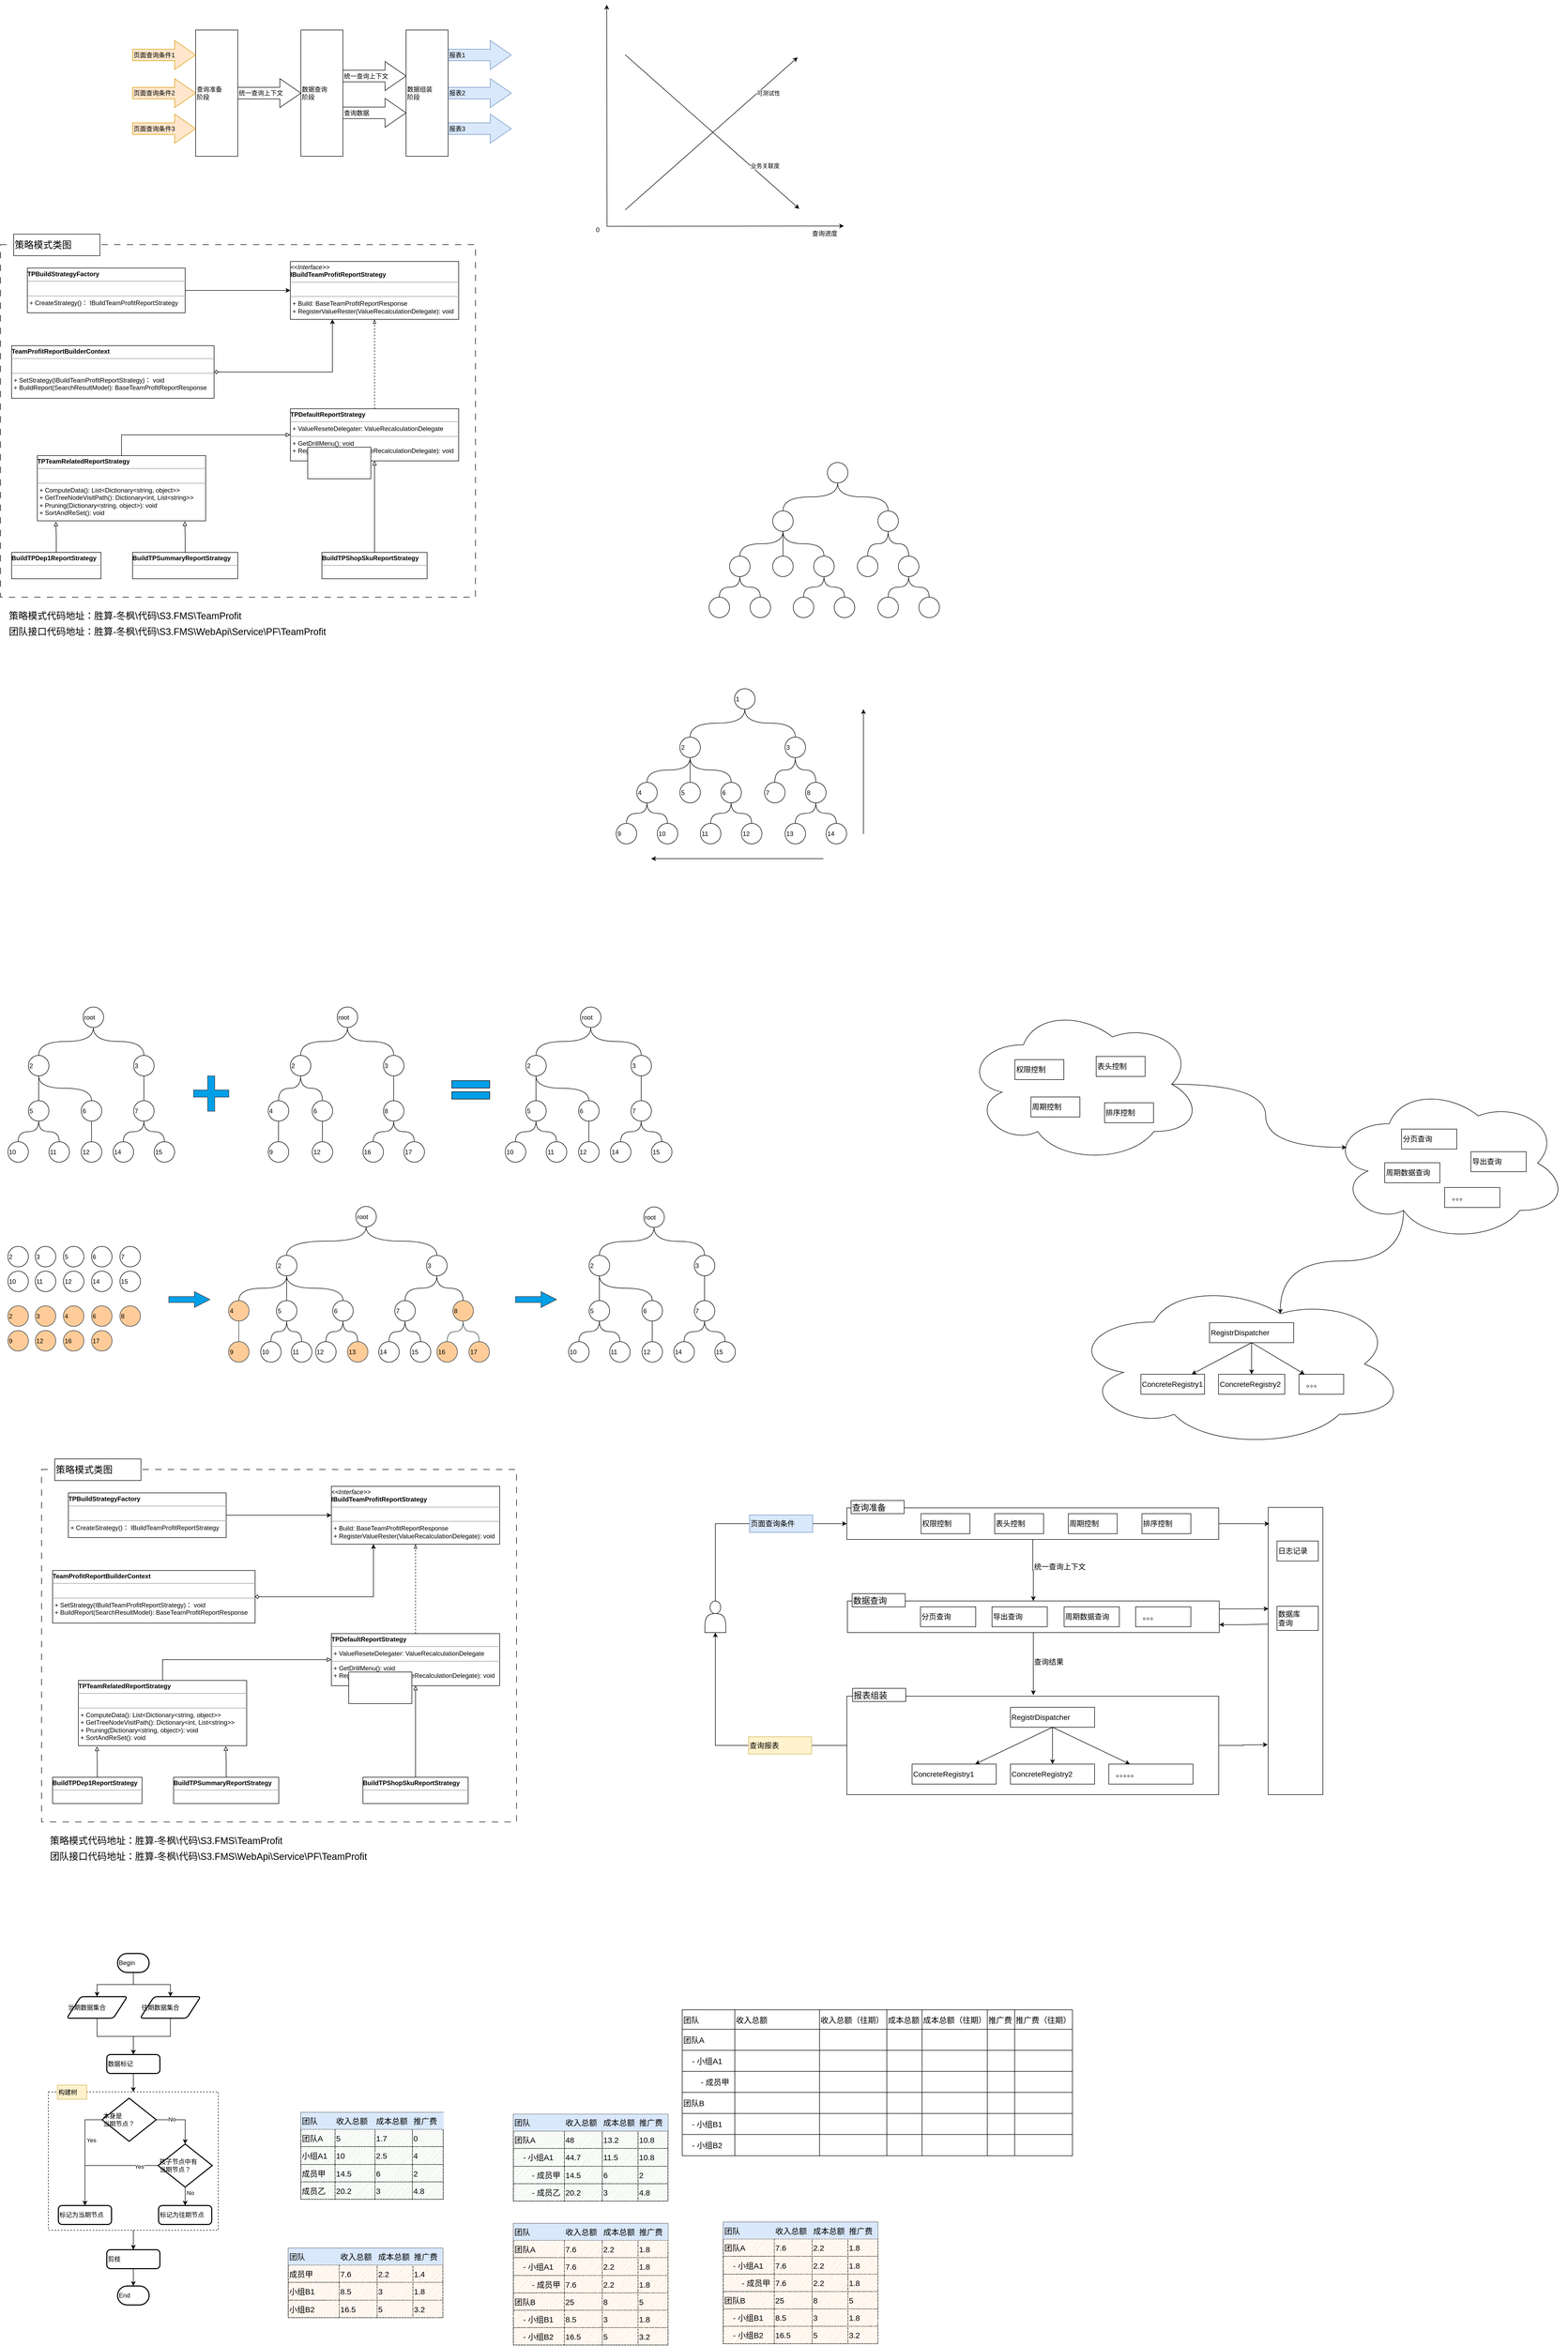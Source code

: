 <mxfile version="22.1.11" type="github">
  <diagram name="Page-1" id="nWR7mEP1w_h45t-jmfyz">
    <mxGraphModel dx="1430" dy="819" grid="0" gridSize="10" guides="1" tooltips="1" connect="1" arrows="1" fold="1" page="1" pageScale="1" pageWidth="2000" pageHeight="2000" math="0" shadow="0">
      <root>
        <mxCell id="0" />
        <mxCell id="1" parent="0" />
        <mxCell id="Tj1MaYMXAtGNRFCH0c-N-4" value="" style="rounded=0;whiteSpace=wrap;html=1;dashed=1;dashPattern=12 12;align=left;" parent="1" vertex="1">
          <mxGeometry x="29" y="616" width="903" height="670" as="geometry" />
        </mxCell>
        <mxCell id="pY-eyeUETL0jjdREyAvG-35" value="" style="group;align=left;" parent="1" vertex="1" connectable="0">
          <mxGeometry x="150" y="701" width="850" height="660" as="geometry" />
        </mxCell>
        <mxCell id="Tj1MaYMXAtGNRFCH0c-N-1" value="" style="group;align=left;" parent="pY-eyeUETL0jjdREyAvG-35" vertex="1" connectable="0">
          <mxGeometry x="-100" y="-53" width="850" height="603" as="geometry" />
        </mxCell>
        <mxCell id="pY-eyeUETL0jjdREyAvG-10" value="&lt;p style=&quot;margin: 4px 0px 0px;&quot;&gt;&lt;i&gt;&amp;lt;&amp;lt;Interface&amp;gt;&amp;gt;&lt;/i&gt;&lt;br&gt;&lt;b&gt;IBuildTeamProfitReportStrategy&lt;/b&gt;&lt;br&gt;&lt;/p&gt;&lt;hr size=&quot;1&quot;&gt;&lt;p style=&quot;margin:0px;margin-left:4px;&quot;&gt;&lt;br&gt;&lt;/p&gt;&lt;hr size=&quot;1&quot;&gt;&lt;p style=&quot;margin:0px;margin-left:4px;&quot;&gt;+ Build: BaseTeamProfitReportResponse&lt;br&gt;+ RegisterValueRester(ValueRecalculationDelegate): void&lt;/p&gt;" style="verticalAlign=top;align=left;overflow=fill;fontSize=12;fontFamily=Helvetica;html=1;whiteSpace=wrap;" parent="Tj1MaYMXAtGNRFCH0c-N-1" vertex="1">
          <mxGeometry x="530" width="320" height="110" as="geometry" />
        </mxCell>
        <mxCell id="pY-eyeUETL0jjdREyAvG-21" style="edgeStyle=orthogonalEdgeStyle;rounded=0;orthogonalLoop=1;jettySize=auto;html=1;entryX=0.5;entryY=1;entryDx=0;entryDy=0;endArrow=blockThin;endFill=0;dashed=1;align=left;" parent="Tj1MaYMXAtGNRFCH0c-N-1" source="pY-eyeUETL0jjdREyAvG-15" target="pY-eyeUETL0jjdREyAvG-10" edge="1">
          <mxGeometry relative="1" as="geometry" />
        </mxCell>
        <mxCell id="pY-eyeUETL0jjdREyAvG-15" value="&lt;p style=&quot;margin: 4px 0px 0px;&quot;&gt;&lt;b&gt;TPDefaultReportStrategy&lt;/b&gt;&lt;br&gt;&lt;/p&gt;&lt;hr size=&quot;1&quot;&gt;&lt;p style=&quot;margin:0px;margin-left:4px;&quot;&gt;&lt;span style=&quot;background-color: initial;&quot;&gt;+&amp;nbsp;ValueReseteDelegater: ValueRecalculationDelegate&lt;/span&gt;&lt;br&gt;&lt;/p&gt;&lt;hr size=&quot;1&quot;&gt;&lt;p style=&quot;margin:0px;margin-left:4px;&quot;&gt;+ GetDrillMenu(): void&lt;/p&gt;&lt;p style=&quot;margin:0px;margin-left:4px;&quot;&gt;+ RegisterValueRester(ValueRecalculationDelegate): void&lt;/p&gt;&lt;p style=&quot;margin:0px;margin-left:4px;&quot;&gt;&lt;/p&gt;" style="verticalAlign=top;align=left;overflow=fill;fontSize=12;fontFamily=Helvetica;html=1;whiteSpace=wrap;" parent="Tj1MaYMXAtGNRFCH0c-N-1" vertex="1">
          <mxGeometry x="530" y="280" width="320" height="99" as="geometry" />
        </mxCell>
        <mxCell id="pY-eyeUETL0jjdREyAvG-22" style="edgeStyle=orthogonalEdgeStyle;rounded=0;orthogonalLoop=1;jettySize=auto;html=1;entryX=0;entryY=0.5;entryDx=0;entryDy=0;exitX=0.5;exitY=0;exitDx=0;exitDy=0;endArrow=block;endFill=0;align=left;" parent="Tj1MaYMXAtGNRFCH0c-N-1" source="pY-eyeUETL0jjdREyAvG-16" target="pY-eyeUETL0jjdREyAvG-15" edge="1">
          <mxGeometry relative="1" as="geometry" />
        </mxCell>
        <mxCell id="pY-eyeUETL0jjdREyAvG-16" value="&lt;p style=&quot;margin: 4px 0px 0px;&quot;&gt;&lt;b&gt;TPTeamRelatedReportStrategy&lt;/b&gt;&lt;br&gt;&lt;/p&gt;&lt;hr size=&quot;1&quot;&gt;&lt;p style=&quot;margin:0px;margin-left:4px;&quot;&gt;&lt;br&gt;&lt;/p&gt;&lt;hr size=&quot;1&quot;&gt;&lt;p style=&quot;margin:0px;margin-left:4px;&quot;&gt;+ ComputeData(): List&amp;lt;Dictionary&amp;lt;string, object&amp;gt;&amp;gt;&lt;/p&gt;&lt;p style=&quot;margin:0px;margin-left:4px;&quot;&gt;+ GetTreeNodeVisitPath(): Dictionary&amp;lt;int, List&amp;lt;string&amp;gt;&amp;gt;&lt;/p&gt;&lt;p style=&quot;margin:0px;margin-left:4px;&quot;&gt;+&amp;nbsp;Pruning(Dictionary&amp;lt;string, object&amp;gt;): void&lt;/p&gt;&lt;p style=&quot;margin:0px;margin-left:4px;&quot;&gt;+&amp;nbsp;SortAndReSet(): void&lt;/p&gt;&lt;p style=&quot;margin:0px;margin-left:4px;&quot;&gt;&lt;/p&gt;" style="verticalAlign=top;align=left;overflow=fill;fontSize=12;fontFamily=Helvetica;html=1;whiteSpace=wrap;" parent="Tj1MaYMXAtGNRFCH0c-N-1" vertex="1">
          <mxGeometry x="49" y="369" width="320" height="124" as="geometry" />
        </mxCell>
        <mxCell id="pY-eyeUETL0jjdREyAvG-17" value="&lt;p style=&quot;margin: 4px 0px 0px;&quot;&gt;&lt;b&gt;BuildTPDep1ReportStrategy&lt;/b&gt;&lt;br&gt;&lt;/p&gt;&lt;hr size=&quot;1&quot;&gt;&lt;div style=&quot;height:2px;&quot;&gt;&lt;/div&gt;" style="verticalAlign=top;align=left;overflow=fill;fontSize=12;fontFamily=Helvetica;html=1;whiteSpace=wrap;" parent="Tj1MaYMXAtGNRFCH0c-N-1" vertex="1">
          <mxGeometry y="553" width="170" height="50" as="geometry" />
        </mxCell>
        <mxCell id="pY-eyeUETL0jjdREyAvG-18" value="&lt;p style=&quot;margin: 4px 0px 0px;&quot;&gt;&lt;b&gt;BuildTPSummaryReportStrategy&lt;/b&gt;&lt;br&gt;&lt;/p&gt;&lt;hr size=&quot;1&quot;&gt;&lt;div style=&quot;height:2px;&quot;&gt;&lt;/div&gt;" style="verticalAlign=top;align=left;overflow=fill;fontSize=12;fontFamily=Helvetica;html=1;whiteSpace=wrap;" parent="Tj1MaYMXAtGNRFCH0c-N-1" vertex="1">
          <mxGeometry x="230" y="553" width="200" height="50" as="geometry" />
        </mxCell>
        <mxCell id="pY-eyeUETL0jjdREyAvG-29" style="edgeStyle=orthogonalEdgeStyle;rounded=0;orthogonalLoop=1;jettySize=auto;html=1;entryX=0.5;entryY=1;entryDx=0;entryDy=0;endArrow=block;endFill=0;align=left;" parent="Tj1MaYMXAtGNRFCH0c-N-1" source="pY-eyeUETL0jjdREyAvG-19" target="pY-eyeUETL0jjdREyAvG-15" edge="1">
          <mxGeometry relative="1" as="geometry" />
        </mxCell>
        <mxCell id="pY-eyeUETL0jjdREyAvG-19" value="&lt;p style=&quot;margin: 4px 0px 0px;&quot;&gt;&lt;b&gt;BuildTPShopSkuReportStrategy&lt;/b&gt;&lt;br&gt;&lt;/p&gt;&lt;hr size=&quot;1&quot;&gt;&lt;div style=&quot;height:2px;&quot;&gt;&lt;/div&gt;" style="verticalAlign=top;align=left;overflow=fill;fontSize=12;fontFamily=Helvetica;html=1;whiteSpace=wrap;" parent="Tj1MaYMXAtGNRFCH0c-N-1" vertex="1">
          <mxGeometry x="590" y="553" width="200" height="50" as="geometry" />
        </mxCell>
        <mxCell id="pY-eyeUETL0jjdREyAvG-25" style="edgeStyle=orthogonalEdgeStyle;rounded=0;orthogonalLoop=1;jettySize=auto;html=1;entryX=0.11;entryY=1.012;entryDx=0;entryDy=0;entryPerimeter=0;endArrow=block;endFill=0;align=left;" parent="Tj1MaYMXAtGNRFCH0c-N-1" source="pY-eyeUETL0jjdREyAvG-17" target="pY-eyeUETL0jjdREyAvG-16" edge="1">
          <mxGeometry relative="1" as="geometry" />
        </mxCell>
        <mxCell id="pY-eyeUETL0jjdREyAvG-26" style="edgeStyle=orthogonalEdgeStyle;rounded=0;orthogonalLoop=1;jettySize=auto;html=1;entryX=0.876;entryY=1.007;entryDx=0;entryDy=0;entryPerimeter=0;endArrow=block;endFill=0;align=left;" parent="Tj1MaYMXAtGNRFCH0c-N-1" source="pY-eyeUETL0jjdREyAvG-18" target="pY-eyeUETL0jjdREyAvG-16" edge="1">
          <mxGeometry relative="1" as="geometry" />
        </mxCell>
        <mxCell id="pY-eyeUETL0jjdREyAvG-31" style="edgeStyle=orthogonalEdgeStyle;rounded=0;orthogonalLoop=1;jettySize=auto;html=1;entryX=0.25;entryY=1;entryDx=0;entryDy=0;startArrow=diamond;startFill=0;exitX=1;exitY=0.5;exitDx=0;exitDy=0;align=left;" parent="Tj1MaYMXAtGNRFCH0c-N-1" source="pY-eyeUETL0jjdREyAvG-30" target="pY-eyeUETL0jjdREyAvG-10" edge="1">
          <mxGeometry relative="1" as="geometry" />
        </mxCell>
        <mxCell id="pY-eyeUETL0jjdREyAvG-30" value="&lt;p style=&quot;margin: 4px 0px 0px;&quot;&gt;&lt;b&gt;TeamProfitReportBuilderContext&lt;/b&gt;&lt;br&gt;&lt;/p&gt;&lt;hr size=&quot;1&quot;&gt;&lt;p style=&quot;margin:0px;margin-left:4px;&quot;&gt;&lt;br&gt;&lt;/p&gt;&lt;hr size=&quot;1&quot;&gt;&lt;p style=&quot;margin:0px;margin-left:4px;&quot;&gt;+ SetStrategy(IBuildTeamProfitReportStrategy)： void&lt;/p&gt;&lt;p style=&quot;margin:0px;margin-left:4px;&quot;&gt;+&amp;nbsp;BuildReport(SearchResultModel):&amp;nbsp;BaseTeamProfitReportResponse&lt;/p&gt;" style="verticalAlign=top;align=left;overflow=fill;fontSize=12;fontFamily=Helvetica;html=1;whiteSpace=wrap;" parent="Tj1MaYMXAtGNRFCH0c-N-1" vertex="1">
          <mxGeometry y="160" width="385" height="100" as="geometry" />
        </mxCell>
        <mxCell id="pY-eyeUETL0jjdREyAvG-33" style="edgeStyle=orthogonalEdgeStyle;rounded=0;orthogonalLoop=1;jettySize=auto;html=1;entryX=0;entryY=0.5;entryDx=0;entryDy=0;align=left;" parent="Tj1MaYMXAtGNRFCH0c-N-1" source="pY-eyeUETL0jjdREyAvG-32" target="pY-eyeUETL0jjdREyAvG-10" edge="1">
          <mxGeometry relative="1" as="geometry" />
        </mxCell>
        <mxCell id="pY-eyeUETL0jjdREyAvG-32" value="&lt;p style=&quot;margin: 4px 0px 0px;&quot;&gt;&lt;b&gt;TPBuildStrategyFactory&lt;/b&gt;&lt;br&gt;&lt;/p&gt;&lt;hr size=&quot;1&quot;&gt;&lt;p style=&quot;margin:0px;margin-left:4px;&quot;&gt;&lt;br&gt;&lt;/p&gt;&lt;hr size=&quot;1&quot;&gt;&lt;p style=&quot;margin:0px;margin-left:4px;&quot;&gt;+ CreateStrategy()： IBuildTeamProfitReportStrategy&lt;/p&gt;" style="verticalAlign=top;align=left;overflow=fill;fontSize=12;fontFamily=Helvetica;html=1;whiteSpace=wrap;" parent="Tj1MaYMXAtGNRFCH0c-N-1" vertex="1">
          <mxGeometry x="30" y="12.5" width="300" height="85" as="geometry" />
        </mxCell>
        <mxCell id="Tj1MaYMXAtGNRFCH0c-N-7" value="策略模式代码地址：胜算-冬枫\代码\S3.FMS\TeamProfit" style="text;html=1;strokeColor=none;fillColor=none;align=left;verticalAlign=middle;whiteSpace=wrap;rounded=0;fontSize=18;" parent="pY-eyeUETL0jjdREyAvG-35" vertex="1">
          <mxGeometry x="-107" y="606" width="741" height="30" as="geometry" />
        </mxCell>
        <mxCell id="pY-eyeUETL0jjdREyAvG-36" value="" style="ellipse;whiteSpace=wrap;html=1;aspect=fixed;align=left;" parent="1" vertex="1">
          <mxGeometry x="1497" y="1122" width="39" height="39" as="geometry" />
        </mxCell>
        <mxCell id="pY-eyeUETL0jjdREyAvG-40" value="" style="ellipse;whiteSpace=wrap;html=1;aspect=fixed;align=left;" parent="1" vertex="1">
          <mxGeometry x="1697" y="1122" width="39" height="39" as="geometry" />
        </mxCell>
        <mxCell id="pY-eyeUETL0jjdREyAvG-41" value="" style="ellipse;whiteSpace=wrap;html=1;aspect=fixed;align=left;" parent="1" vertex="1">
          <mxGeometry x="1658" y="1208" width="39" height="39" as="geometry" />
        </mxCell>
        <mxCell id="pY-eyeUETL0jjdREyAvG-60" style="edgeStyle=orthogonalEdgeStyle;rounded=0;orthogonalLoop=1;jettySize=auto;html=1;endArrow=none;endFill=0;curved=1;align=left;" parent="1" source="pY-eyeUETL0jjdREyAvG-40" target="pY-eyeUETL0jjdREyAvG-41" edge="1">
          <mxGeometry relative="1" as="geometry" />
        </mxCell>
        <mxCell id="pY-eyeUETL0jjdREyAvG-42" value="" style="ellipse;whiteSpace=wrap;html=1;aspect=fixed;align=left;" parent="1" vertex="1">
          <mxGeometry x="1736" y="1208" width="39" height="39" as="geometry" />
        </mxCell>
        <mxCell id="pY-eyeUETL0jjdREyAvG-61" style="edgeStyle=orthogonalEdgeStyle;rounded=0;orthogonalLoop=1;jettySize=auto;html=1;curved=1;endArrow=none;endFill=0;align=left;" parent="1" source="pY-eyeUETL0jjdREyAvG-40" target="pY-eyeUETL0jjdREyAvG-42" edge="1">
          <mxGeometry relative="1" as="geometry" />
        </mxCell>
        <mxCell id="pY-eyeUETL0jjdREyAvG-44" value="" style="ellipse;whiteSpace=wrap;html=1;aspect=fixed;align=left;" parent="1" vertex="1">
          <mxGeometry x="1497" y="1208" width="39" height="39" as="geometry" />
        </mxCell>
        <mxCell id="pY-eyeUETL0jjdREyAvG-58" style="edgeStyle=orthogonalEdgeStyle;rounded=0;orthogonalLoop=1;jettySize=auto;html=1;entryX=0.5;entryY=0;entryDx=0;entryDy=0;endArrow=none;endFill=0;align=left;" parent="1" source="pY-eyeUETL0jjdREyAvG-36" target="pY-eyeUETL0jjdREyAvG-44" edge="1">
          <mxGeometry relative="1" as="geometry" />
        </mxCell>
        <mxCell id="pY-eyeUETL0jjdREyAvG-45" value="" style="ellipse;whiteSpace=wrap;html=1;aspect=fixed;align=left;" parent="1" vertex="1">
          <mxGeometry x="1575" y="1208" width="39" height="39" as="geometry" />
        </mxCell>
        <mxCell id="pY-eyeUETL0jjdREyAvG-59" style="edgeStyle=orthogonalEdgeStyle;rounded=0;orthogonalLoop=1;jettySize=auto;html=1;exitX=0.5;exitY=1;exitDx=0;exitDy=0;endArrow=none;endFill=0;curved=1;align=left;" parent="1" source="pY-eyeUETL0jjdREyAvG-36" target="pY-eyeUETL0jjdREyAvG-45" edge="1">
          <mxGeometry relative="1" as="geometry" />
        </mxCell>
        <mxCell id="pY-eyeUETL0jjdREyAvG-46" value="" style="ellipse;whiteSpace=wrap;html=1;aspect=fixed;align=left;" parent="1" vertex="1">
          <mxGeometry x="1415" y="1208" width="39" height="39" as="geometry" />
        </mxCell>
        <mxCell id="pY-eyeUETL0jjdREyAvG-57" style="edgeStyle=orthogonalEdgeStyle;rounded=0;orthogonalLoop=1;jettySize=auto;html=1;exitX=0.5;exitY=1;exitDx=0;exitDy=0;curved=1;endArrow=none;endFill=0;align=left;" parent="1" source="pY-eyeUETL0jjdREyAvG-36" target="pY-eyeUETL0jjdREyAvG-46" edge="1">
          <mxGeometry relative="1" as="geometry" />
        </mxCell>
        <mxCell id="pY-eyeUETL0jjdREyAvG-47" value="" style="ellipse;whiteSpace=wrap;html=1;aspect=fixed;align=left;" parent="1" vertex="1">
          <mxGeometry x="1454" y="1286" width="39" height="39" as="geometry" />
        </mxCell>
        <mxCell id="pY-eyeUETL0jjdREyAvG-63" style="edgeStyle=orthogonalEdgeStyle;rounded=0;orthogonalLoop=1;jettySize=auto;html=1;entryX=0.5;entryY=0;entryDx=0;entryDy=0;endArrow=none;endFill=0;curved=1;align=left;" parent="1" source="pY-eyeUETL0jjdREyAvG-46" target="pY-eyeUETL0jjdREyAvG-47" edge="1">
          <mxGeometry relative="1" as="geometry" />
        </mxCell>
        <mxCell id="pY-eyeUETL0jjdREyAvG-48" value="" style="ellipse;whiteSpace=wrap;html=1;aspect=fixed;align=left;" parent="1" vertex="1">
          <mxGeometry x="1376" y="1286" width="39" height="39" as="geometry" />
        </mxCell>
        <mxCell id="pY-eyeUETL0jjdREyAvG-62" style="edgeStyle=orthogonalEdgeStyle;rounded=0;orthogonalLoop=1;jettySize=auto;html=1;entryX=0.5;entryY=0;entryDx=0;entryDy=0;endArrow=none;endFill=0;curved=1;align=left;" parent="1" source="pY-eyeUETL0jjdREyAvG-46" target="pY-eyeUETL0jjdREyAvG-48" edge="1">
          <mxGeometry relative="1" as="geometry" />
        </mxCell>
        <mxCell id="pY-eyeUETL0jjdREyAvG-49" value="" style="ellipse;whiteSpace=wrap;html=1;aspect=fixed;align=left;" parent="1" vertex="1">
          <mxGeometry x="1614" y="1286" width="39" height="39" as="geometry" />
        </mxCell>
        <mxCell id="pY-eyeUETL0jjdREyAvG-64" style="edgeStyle=orthogonalEdgeStyle;rounded=0;orthogonalLoop=1;jettySize=auto;html=1;entryX=0.5;entryY=0;entryDx=0;entryDy=0;exitX=0.5;exitY=1;exitDx=0;exitDy=0;endArrow=none;endFill=0;curved=1;align=left;" parent="1" source="pY-eyeUETL0jjdREyAvG-45" target="pY-eyeUETL0jjdREyAvG-49" edge="1">
          <mxGeometry relative="1" as="geometry" />
        </mxCell>
        <mxCell id="pY-eyeUETL0jjdREyAvG-50" value="" style="ellipse;whiteSpace=wrap;html=1;aspect=fixed;align=left;" parent="1" vertex="1">
          <mxGeometry x="1536" y="1286" width="39" height="39" as="geometry" />
        </mxCell>
        <mxCell id="pY-eyeUETL0jjdREyAvG-67" style="edgeStyle=orthogonalEdgeStyle;rounded=0;orthogonalLoop=1;jettySize=auto;html=1;endArrow=none;endFill=0;curved=1;align=left;" parent="1" source="pY-eyeUETL0jjdREyAvG-45" target="pY-eyeUETL0jjdREyAvG-50" edge="1">
          <mxGeometry relative="1" as="geometry" />
        </mxCell>
        <mxCell id="pY-eyeUETL0jjdREyAvG-51" value="" style="ellipse;whiteSpace=wrap;html=1;aspect=fixed;align=left;" parent="1" vertex="1">
          <mxGeometry x="1775" y="1286" width="39" height="39" as="geometry" />
        </mxCell>
        <mxCell id="pY-eyeUETL0jjdREyAvG-66" style="edgeStyle=orthogonalEdgeStyle;rounded=0;orthogonalLoop=1;jettySize=auto;html=1;entryX=0.5;entryY=0;entryDx=0;entryDy=0;endArrow=none;endFill=0;curved=1;align=left;" parent="1" source="pY-eyeUETL0jjdREyAvG-42" target="pY-eyeUETL0jjdREyAvG-51" edge="1">
          <mxGeometry relative="1" as="geometry" />
        </mxCell>
        <mxCell id="pY-eyeUETL0jjdREyAvG-52" value="" style="ellipse;whiteSpace=wrap;html=1;aspect=fixed;align=left;" parent="1" vertex="1">
          <mxGeometry x="1697" y="1286" width="39" height="39" as="geometry" />
        </mxCell>
        <mxCell id="pY-eyeUETL0jjdREyAvG-65" style="edgeStyle=orthogonalEdgeStyle;rounded=0;orthogonalLoop=1;jettySize=auto;html=1;exitX=0.5;exitY=1;exitDx=0;exitDy=0;curved=1;endArrow=none;endFill=0;align=left;" parent="1" source="pY-eyeUETL0jjdREyAvG-42" target="pY-eyeUETL0jjdREyAvG-52" edge="1">
          <mxGeometry relative="1" as="geometry">
            <mxPoint x="1754" y="1253" as="sourcePoint" />
          </mxGeometry>
        </mxCell>
        <mxCell id="pY-eyeUETL0jjdREyAvG-55" style="rounded=0;orthogonalLoop=1;jettySize=auto;html=1;entryX=0.5;entryY=0;entryDx=0;entryDy=0;exitX=0.5;exitY=1;exitDx=0;exitDy=0;edgeStyle=orthogonalEdgeStyle;curved=1;endArrow=none;endFill=0;align=left;" parent="1" source="pY-eyeUETL0jjdREyAvG-53" target="pY-eyeUETL0jjdREyAvG-36" edge="1">
          <mxGeometry relative="1" as="geometry" />
        </mxCell>
        <mxCell id="pY-eyeUETL0jjdREyAvG-56" style="edgeStyle=orthogonalEdgeStyle;rounded=0;orthogonalLoop=1;jettySize=auto;html=1;exitX=0.5;exitY=1;exitDx=0;exitDy=0;curved=1;endArrow=none;endFill=0;align=left;" parent="1" source="pY-eyeUETL0jjdREyAvG-53" target="pY-eyeUETL0jjdREyAvG-40" edge="1">
          <mxGeometry relative="1" as="geometry" />
        </mxCell>
        <mxCell id="pY-eyeUETL0jjdREyAvG-53" value="" style="ellipse;whiteSpace=wrap;html=1;aspect=fixed;align=left;" parent="1" vertex="1">
          <mxGeometry x="1601" y="1030" width="39" height="39" as="geometry" />
        </mxCell>
        <mxCell id="pY-eyeUETL0jjdREyAvG-107" value="" style="group;align=left;" parent="1" vertex="1" connectable="0">
          <mxGeometry x="1199.5" y="1460" width="470" height="323" as="geometry" />
        </mxCell>
        <mxCell id="pY-eyeUETL0jjdREyAvG-71" value="2" style="ellipse;whiteSpace=wrap;html=1;aspect=fixed;align=left;" parent="pY-eyeUETL0jjdREyAvG-107" vertex="1">
          <mxGeometry x="121" y="92" width="39" height="39" as="geometry" />
        </mxCell>
        <mxCell id="pY-eyeUETL0jjdREyAvG-72" value="3" style="ellipse;whiteSpace=wrap;html=1;aspect=fixed;align=left;" parent="pY-eyeUETL0jjdREyAvG-107" vertex="1">
          <mxGeometry x="321" y="92" width="39" height="39" as="geometry" />
        </mxCell>
        <mxCell id="pY-eyeUETL0jjdREyAvG-73" value="7" style="ellipse;whiteSpace=wrap;html=1;aspect=fixed;align=left;" parent="pY-eyeUETL0jjdREyAvG-107" vertex="1">
          <mxGeometry x="282" y="178" width="39" height="39" as="geometry" />
        </mxCell>
        <mxCell id="pY-eyeUETL0jjdREyAvG-74" style="edgeStyle=orthogonalEdgeStyle;rounded=0;orthogonalLoop=1;jettySize=auto;html=1;endArrow=none;endFill=0;curved=1;align=left;" parent="pY-eyeUETL0jjdREyAvG-107" source="pY-eyeUETL0jjdREyAvG-72" target="pY-eyeUETL0jjdREyAvG-73" edge="1">
          <mxGeometry relative="1" as="geometry" />
        </mxCell>
        <mxCell id="pY-eyeUETL0jjdREyAvG-75" value="8" style="ellipse;whiteSpace=wrap;html=1;aspect=fixed;align=left;" parent="pY-eyeUETL0jjdREyAvG-107" vertex="1">
          <mxGeometry x="360" y="178" width="39" height="39" as="geometry" />
        </mxCell>
        <mxCell id="pY-eyeUETL0jjdREyAvG-76" style="edgeStyle=orthogonalEdgeStyle;rounded=0;orthogonalLoop=1;jettySize=auto;html=1;curved=1;endArrow=none;endFill=0;align=left;" parent="pY-eyeUETL0jjdREyAvG-107" source="pY-eyeUETL0jjdREyAvG-72" target="pY-eyeUETL0jjdREyAvG-75" edge="1">
          <mxGeometry relative="1" as="geometry" />
        </mxCell>
        <mxCell id="pY-eyeUETL0jjdREyAvG-77" value="5" style="ellipse;whiteSpace=wrap;html=1;aspect=fixed;align=left;" parent="pY-eyeUETL0jjdREyAvG-107" vertex="1">
          <mxGeometry x="121" y="178" width="39" height="39" as="geometry" />
        </mxCell>
        <mxCell id="pY-eyeUETL0jjdREyAvG-78" style="edgeStyle=orthogonalEdgeStyle;rounded=0;orthogonalLoop=1;jettySize=auto;html=1;entryX=0.5;entryY=0;entryDx=0;entryDy=0;endArrow=none;endFill=0;align=left;" parent="pY-eyeUETL0jjdREyAvG-107" source="pY-eyeUETL0jjdREyAvG-71" target="pY-eyeUETL0jjdREyAvG-77" edge="1">
          <mxGeometry relative="1" as="geometry" />
        </mxCell>
        <mxCell id="pY-eyeUETL0jjdREyAvG-79" value="6" style="ellipse;whiteSpace=wrap;html=1;aspect=fixed;align=left;" parent="pY-eyeUETL0jjdREyAvG-107" vertex="1">
          <mxGeometry x="199" y="178" width="39" height="39" as="geometry" />
        </mxCell>
        <mxCell id="pY-eyeUETL0jjdREyAvG-80" style="edgeStyle=orthogonalEdgeStyle;rounded=0;orthogonalLoop=1;jettySize=auto;html=1;exitX=0.5;exitY=1;exitDx=0;exitDy=0;endArrow=none;endFill=0;curved=1;align=left;" parent="pY-eyeUETL0jjdREyAvG-107" source="pY-eyeUETL0jjdREyAvG-71" target="pY-eyeUETL0jjdREyAvG-79" edge="1">
          <mxGeometry relative="1" as="geometry" />
        </mxCell>
        <mxCell id="pY-eyeUETL0jjdREyAvG-81" value="4" style="ellipse;whiteSpace=wrap;html=1;aspect=fixed;align=left;" parent="pY-eyeUETL0jjdREyAvG-107" vertex="1">
          <mxGeometry x="39" y="178" width="39" height="39" as="geometry" />
        </mxCell>
        <mxCell id="pY-eyeUETL0jjdREyAvG-82" style="edgeStyle=orthogonalEdgeStyle;rounded=0;orthogonalLoop=1;jettySize=auto;html=1;exitX=0.5;exitY=1;exitDx=0;exitDy=0;curved=1;endArrow=none;endFill=0;align=left;" parent="pY-eyeUETL0jjdREyAvG-107" source="pY-eyeUETL0jjdREyAvG-71" target="pY-eyeUETL0jjdREyAvG-81" edge="1">
          <mxGeometry relative="1" as="geometry" />
        </mxCell>
        <mxCell id="pY-eyeUETL0jjdREyAvG-83" value="10" style="ellipse;whiteSpace=wrap;html=1;aspect=fixed;align=left;" parent="pY-eyeUETL0jjdREyAvG-107" vertex="1">
          <mxGeometry x="78" y="256" width="39" height="39" as="geometry" />
        </mxCell>
        <mxCell id="pY-eyeUETL0jjdREyAvG-84" style="edgeStyle=orthogonalEdgeStyle;rounded=0;orthogonalLoop=1;jettySize=auto;html=1;entryX=0.5;entryY=0;entryDx=0;entryDy=0;endArrow=none;endFill=0;curved=1;align=left;" parent="pY-eyeUETL0jjdREyAvG-107" source="pY-eyeUETL0jjdREyAvG-81" target="pY-eyeUETL0jjdREyAvG-83" edge="1">
          <mxGeometry relative="1" as="geometry" />
        </mxCell>
        <mxCell id="pY-eyeUETL0jjdREyAvG-85" value="9" style="ellipse;whiteSpace=wrap;html=1;aspect=fixed;align=left;" parent="pY-eyeUETL0jjdREyAvG-107" vertex="1">
          <mxGeometry y="256" width="39" height="39" as="geometry" />
        </mxCell>
        <mxCell id="pY-eyeUETL0jjdREyAvG-86" style="edgeStyle=orthogonalEdgeStyle;rounded=0;orthogonalLoop=1;jettySize=auto;html=1;entryX=0.5;entryY=0;entryDx=0;entryDy=0;endArrow=none;endFill=0;curved=1;align=left;" parent="pY-eyeUETL0jjdREyAvG-107" source="pY-eyeUETL0jjdREyAvG-81" target="pY-eyeUETL0jjdREyAvG-85" edge="1">
          <mxGeometry relative="1" as="geometry" />
        </mxCell>
        <mxCell id="pY-eyeUETL0jjdREyAvG-87" value="12" style="ellipse;whiteSpace=wrap;html=1;aspect=fixed;align=left;" parent="pY-eyeUETL0jjdREyAvG-107" vertex="1">
          <mxGeometry x="238" y="256" width="39" height="39" as="geometry" />
        </mxCell>
        <mxCell id="pY-eyeUETL0jjdREyAvG-88" style="edgeStyle=orthogonalEdgeStyle;rounded=0;orthogonalLoop=1;jettySize=auto;html=1;entryX=0.5;entryY=0;entryDx=0;entryDy=0;exitX=0.5;exitY=1;exitDx=0;exitDy=0;endArrow=none;endFill=0;curved=1;align=left;" parent="pY-eyeUETL0jjdREyAvG-107" source="pY-eyeUETL0jjdREyAvG-79" target="pY-eyeUETL0jjdREyAvG-87" edge="1">
          <mxGeometry relative="1" as="geometry" />
        </mxCell>
        <mxCell id="pY-eyeUETL0jjdREyAvG-89" value="11" style="ellipse;whiteSpace=wrap;html=1;aspect=fixed;align=left;" parent="pY-eyeUETL0jjdREyAvG-107" vertex="1">
          <mxGeometry x="160" y="256" width="39" height="39" as="geometry" />
        </mxCell>
        <mxCell id="pY-eyeUETL0jjdREyAvG-90" style="edgeStyle=orthogonalEdgeStyle;rounded=0;orthogonalLoop=1;jettySize=auto;html=1;endArrow=none;endFill=0;curved=1;align=left;" parent="pY-eyeUETL0jjdREyAvG-107" source="pY-eyeUETL0jjdREyAvG-79" target="pY-eyeUETL0jjdREyAvG-89" edge="1">
          <mxGeometry relative="1" as="geometry" />
        </mxCell>
        <mxCell id="pY-eyeUETL0jjdREyAvG-91" value="14" style="ellipse;whiteSpace=wrap;html=1;aspect=fixed;align=left;" parent="pY-eyeUETL0jjdREyAvG-107" vertex="1">
          <mxGeometry x="399" y="256" width="39" height="39" as="geometry" />
        </mxCell>
        <mxCell id="pY-eyeUETL0jjdREyAvG-92" style="edgeStyle=orthogonalEdgeStyle;rounded=0;orthogonalLoop=1;jettySize=auto;html=1;entryX=0.5;entryY=0;entryDx=0;entryDy=0;endArrow=none;endFill=0;curved=1;align=left;" parent="pY-eyeUETL0jjdREyAvG-107" source="pY-eyeUETL0jjdREyAvG-75" target="pY-eyeUETL0jjdREyAvG-91" edge="1">
          <mxGeometry relative="1" as="geometry" />
        </mxCell>
        <mxCell id="pY-eyeUETL0jjdREyAvG-93" value="13" style="ellipse;whiteSpace=wrap;html=1;aspect=fixed;align=left;" parent="pY-eyeUETL0jjdREyAvG-107" vertex="1">
          <mxGeometry x="321" y="256" width="39" height="39" as="geometry" />
        </mxCell>
        <mxCell id="pY-eyeUETL0jjdREyAvG-94" style="edgeStyle=orthogonalEdgeStyle;rounded=0;orthogonalLoop=1;jettySize=auto;html=1;exitX=0.5;exitY=1;exitDx=0;exitDy=0;curved=1;endArrow=none;endFill=0;align=left;" parent="pY-eyeUETL0jjdREyAvG-107" source="pY-eyeUETL0jjdREyAvG-75" target="pY-eyeUETL0jjdREyAvG-93" edge="1">
          <mxGeometry relative="1" as="geometry">
            <mxPoint x="378" y="223" as="sourcePoint" />
          </mxGeometry>
        </mxCell>
        <mxCell id="pY-eyeUETL0jjdREyAvG-95" style="rounded=0;orthogonalLoop=1;jettySize=auto;html=1;entryX=0.5;entryY=0;entryDx=0;entryDy=0;exitX=0.5;exitY=1;exitDx=0;exitDy=0;edgeStyle=orthogonalEdgeStyle;curved=1;endArrow=none;endFill=0;align=left;" parent="pY-eyeUETL0jjdREyAvG-107" source="pY-eyeUETL0jjdREyAvG-97" target="pY-eyeUETL0jjdREyAvG-71" edge="1">
          <mxGeometry relative="1" as="geometry" />
        </mxCell>
        <mxCell id="pY-eyeUETL0jjdREyAvG-96" style="edgeStyle=orthogonalEdgeStyle;rounded=0;orthogonalLoop=1;jettySize=auto;html=1;exitX=0.5;exitY=1;exitDx=0;exitDy=0;curved=1;endArrow=none;endFill=0;align=left;" parent="pY-eyeUETL0jjdREyAvG-107" source="pY-eyeUETL0jjdREyAvG-97" target="pY-eyeUETL0jjdREyAvG-72" edge="1">
          <mxGeometry relative="1" as="geometry" />
        </mxCell>
        <mxCell id="pY-eyeUETL0jjdREyAvG-97" value="1" style="ellipse;whiteSpace=wrap;html=1;aspect=fixed;align=left;" parent="pY-eyeUETL0jjdREyAvG-107" vertex="1">
          <mxGeometry x="225" width="39" height="39" as="geometry" />
        </mxCell>
        <mxCell id="pY-eyeUETL0jjdREyAvG-99" value="" style="endArrow=classic;html=1;rounded=0;edgeStyle=orthogonalEdgeStyle;align=left;" parent="pY-eyeUETL0jjdREyAvG-107" edge="1">
          <mxGeometry relative="1" as="geometry">
            <mxPoint x="394" y="323" as="sourcePoint" />
            <mxPoint x="66.5" y="323" as="targetPoint" />
          </mxGeometry>
        </mxCell>
        <mxCell id="pY-eyeUETL0jjdREyAvG-105" value="" style="endArrow=classic;html=1;rounded=0;edgeStyle=orthogonalEdgeStyle;align=left;" parent="pY-eyeUETL0jjdREyAvG-107" edge="1">
          <mxGeometry relative="1" as="geometry">
            <mxPoint x="470" y="276" as="sourcePoint" />
            <mxPoint x="470" y="39" as="targetPoint" />
          </mxGeometry>
        </mxCell>
        <mxCell id="WaHGX-co-wVhsz-dFnBB-1" value="" style="group;align=left;" parent="1" vertex="1" connectable="0">
          <mxGeometry x="280" y="208" width="720" height="240" as="geometry" />
        </mxCell>
        <mxCell id="BXYyC4Ut1wMrmTJyeqbY-2" value="数据查询&lt;br&gt;阶段" style="rounded=0;whiteSpace=wrap;html=1;align=left;" parent="WaHGX-co-wVhsz-dFnBB-1" vertex="1">
          <mxGeometry x="320" width="80" height="240" as="geometry" />
        </mxCell>
        <mxCell id="BXYyC4Ut1wMrmTJyeqbY-1" value="查询准备&lt;br&gt;阶段" style="rounded=0;whiteSpace=wrap;html=1;align=left;" parent="WaHGX-co-wVhsz-dFnBB-1" vertex="1">
          <mxGeometry x="120" width="80" height="240" as="geometry" />
        </mxCell>
        <mxCell id="BXYyC4Ut1wMrmTJyeqbY-16" value="页面查询条件2" style="html=1;shadow=0;dashed=0;align=left;verticalAlign=middle;shape=mxgraph.arrows2.arrow;dy=0.6;dx=40;notch=0;fillColor=#ffe6cc;strokeColor=#d79b00;" parent="WaHGX-co-wVhsz-dFnBB-1" vertex="1">
          <mxGeometry y="92.5" width="120" height="55" as="geometry" />
        </mxCell>
        <mxCell id="BXYyC4Ut1wMrmTJyeqbY-17" value="页面查询条件3" style="html=1;shadow=0;dashed=0;align=left;verticalAlign=middle;shape=mxgraph.arrows2.arrow;dy=0.6;dx=40;notch=0;fillColor=#ffe6cc;strokeColor=#d79b00;" parent="WaHGX-co-wVhsz-dFnBB-1" vertex="1">
          <mxGeometry y="160" width="120" height="55" as="geometry" />
        </mxCell>
        <mxCell id="BXYyC4Ut1wMrmTJyeqbY-18" value="页面查询条件1" style="html=1;shadow=0;dashed=0;align=left;verticalAlign=middle;shape=mxgraph.arrows2.arrow;dy=0.6;dx=40;notch=0;fillColor=#ffe6cc;strokeColor=#d79b00;" parent="WaHGX-co-wVhsz-dFnBB-1" vertex="1">
          <mxGeometry y="20" width="120" height="55" as="geometry" />
        </mxCell>
        <mxCell id="BXYyC4Ut1wMrmTJyeqbY-19" value="统一查询上下文" style="html=1;shadow=0;dashed=0;align=left;verticalAlign=middle;shape=mxgraph.arrows2.arrow;dy=0.6;dx=40;notch=0;" parent="WaHGX-co-wVhsz-dFnBB-1" vertex="1">
          <mxGeometry x="200" y="92.5" width="120" height="55" as="geometry" />
        </mxCell>
        <mxCell id="BXYyC4Ut1wMrmTJyeqbY-20" value="统一查询上下文" style="html=1;shadow=0;dashed=0;align=left;verticalAlign=middle;shape=mxgraph.arrows2.arrow;dy=0.6;dx=40;notch=0;" parent="WaHGX-co-wVhsz-dFnBB-1" vertex="1">
          <mxGeometry x="400" y="60" width="120" height="55" as="geometry" />
        </mxCell>
        <mxCell id="BXYyC4Ut1wMrmTJyeqbY-21" value="查询数据" style="html=1;shadow=0;dashed=0;align=left;verticalAlign=middle;shape=mxgraph.arrows2.arrow;dy=0.6;dx=40;notch=0;" parent="WaHGX-co-wVhsz-dFnBB-1" vertex="1">
          <mxGeometry x="400" y="130" width="120" height="55" as="geometry" />
        </mxCell>
        <mxCell id="BXYyC4Ut1wMrmTJyeqbY-22" value="报表2" style="html=1;shadow=0;dashed=0;align=left;verticalAlign=middle;shape=mxgraph.arrows2.arrow;dy=0.6;dx=40;notch=0;fillColor=#dae8fc;strokeColor=#6c8ebf;" parent="WaHGX-co-wVhsz-dFnBB-1" vertex="1">
          <mxGeometry x="600" y="92.5" width="120" height="55" as="geometry" />
        </mxCell>
        <mxCell id="BXYyC4Ut1wMrmTJyeqbY-23" value="报表1" style="html=1;shadow=0;dashed=0;align=left;verticalAlign=middle;shape=mxgraph.arrows2.arrow;dy=0.6;dx=40;notch=0;fillColor=#dae8fc;strokeColor=#6c8ebf;" parent="WaHGX-co-wVhsz-dFnBB-1" vertex="1">
          <mxGeometry x="600" y="20" width="120" height="55" as="geometry" />
        </mxCell>
        <mxCell id="BXYyC4Ut1wMrmTJyeqbY-24" value="报表3" style="html=1;shadow=0;dashed=0;align=left;verticalAlign=middle;shape=mxgraph.arrows2.arrow;dy=0.6;dx=40;notch=0;fillColor=#dae8fc;strokeColor=#6c8ebf;" parent="WaHGX-co-wVhsz-dFnBB-1" vertex="1">
          <mxGeometry x="600" y="160" width="120" height="55" as="geometry" />
        </mxCell>
        <mxCell id="BXYyC4Ut1wMrmTJyeqbY-3" value="数据组装&lt;br&gt;阶段" style="rounded=0;whiteSpace=wrap;html=1;align=left;" parent="WaHGX-co-wVhsz-dFnBB-1" vertex="1">
          <mxGeometry x="520" width="80" height="240" as="geometry" />
        </mxCell>
        <mxCell id="WaHGX-co-wVhsz-dFnBB-2" value="" style="group;align=left;" parent="1" vertex="1" connectable="0">
          <mxGeometry x="1158.5" y="160" width="474" height="445" as="geometry" />
        </mxCell>
        <mxCell id="BXYyC4Ut1wMrmTJyeqbY-10" value="" style="endArrow=classic;startArrow=classic;html=1;rounded=0;edgeStyle=orthogonalEdgeStyle;align=left;" parent="WaHGX-co-wVhsz-dFnBB-2" edge="1">
          <mxGeometry width="50" height="50" relative="1" as="geometry">
            <mxPoint x="474" y="420.571" as="sourcePoint" />
            <mxPoint x="23.006" as="targetPoint" />
          </mxGeometry>
        </mxCell>
        <mxCell id="BXYyC4Ut1wMrmTJyeqbY-11" value="查询进度" style="text;html=1;strokeColor=none;fillColor=none;align=left;verticalAlign=middle;whiteSpace=wrap;rounded=0;" parent="WaHGX-co-wVhsz-dFnBB-2" vertex="1">
          <mxGeometry x="411" y="425" width="60" height="20" as="geometry" />
        </mxCell>
        <mxCell id="BXYyC4Ut1wMrmTJyeqbY-30" value="0" style="text;html=1;align=left;verticalAlign=middle;resizable=0;points=[];autosize=1;strokeColor=none;fillColor=none;" parent="WaHGX-co-wVhsz-dFnBB-2" vertex="1">
          <mxGeometry y="412.997" width="30" height="30" as="geometry" />
        </mxCell>
        <mxCell id="pY-eyeUETL0jjdREyAvG-1" value="" style="endArrow=classic;html=1;rounded=0;align=left;" parent="WaHGX-co-wVhsz-dFnBB-2" edge="1">
          <mxGeometry width="50" height="50" relative="1" as="geometry">
            <mxPoint x="58" y="390" as="sourcePoint" />
            <mxPoint x="386" y="100" as="targetPoint" />
          </mxGeometry>
        </mxCell>
        <mxCell id="pY-eyeUETL0jjdREyAvG-3" value="可测试性" style="edgeLabel;html=1;align=left;verticalAlign=middle;resizable=0;points=[];" parent="pY-eyeUETL0jjdREyAvG-1" vertex="1" connectable="0">
          <mxGeometry x="0.689" y="-1" relative="1" as="geometry">
            <mxPoint x="-29" y="22" as="offset" />
          </mxGeometry>
        </mxCell>
        <mxCell id="pY-eyeUETL0jjdREyAvG-2" value="" style="endArrow=classic;html=1;rounded=0;align=left;" parent="WaHGX-co-wVhsz-dFnBB-2" edge="1">
          <mxGeometry width="50" height="50" relative="1" as="geometry">
            <mxPoint x="58" y="95" as="sourcePoint" />
            <mxPoint x="389" y="388" as="targetPoint" />
          </mxGeometry>
        </mxCell>
        <mxCell id="pY-eyeUETL0jjdREyAvG-4" value="业务关联度" style="edgeLabel;html=1;align=left;verticalAlign=middle;resizable=0;points=[];" parent="pY-eyeUETL0jjdREyAvG-2" vertex="1" connectable="0">
          <mxGeometry x="0.62" relative="1" as="geometry">
            <mxPoint x="-32" y="-27" as="offset" />
          </mxGeometry>
        </mxCell>
        <mxCell id="WaHGX-co-wVhsz-dFnBB-3" value="2" style="ellipse;whiteSpace=wrap;html=1;aspect=fixed;align=left;" parent="1" vertex="1">
          <mxGeometry x="82" y="2157" width="39" height="39" as="geometry" />
        </mxCell>
        <mxCell id="WaHGX-co-wVhsz-dFnBB-4" value="3" style="ellipse;whiteSpace=wrap;html=1;aspect=fixed;align=left;" parent="1" vertex="1">
          <mxGeometry x="282" y="2157" width="39" height="39" as="geometry" />
        </mxCell>
        <mxCell id="WaHGX-co-wVhsz-dFnBB-5" value="7" style="ellipse;whiteSpace=wrap;html=1;aspect=fixed;align=left;" parent="1" vertex="1">
          <mxGeometry x="282" y="2243" width="39" height="39" as="geometry" />
        </mxCell>
        <mxCell id="WaHGX-co-wVhsz-dFnBB-6" style="edgeStyle=orthogonalEdgeStyle;rounded=0;orthogonalLoop=1;jettySize=auto;html=1;endArrow=none;endFill=0;curved=1;align=left;" parent="1" source="WaHGX-co-wVhsz-dFnBB-4" target="WaHGX-co-wVhsz-dFnBB-5" edge="1">
          <mxGeometry relative="1" as="geometry" />
        </mxCell>
        <mxCell id="WaHGX-co-wVhsz-dFnBB-9" value="5" style="ellipse;whiteSpace=wrap;html=1;aspect=fixed;align=left;" parent="1" vertex="1">
          <mxGeometry x="82" y="2243" width="39" height="39" as="geometry" />
        </mxCell>
        <mxCell id="WaHGX-co-wVhsz-dFnBB-10" style="edgeStyle=orthogonalEdgeStyle;rounded=0;orthogonalLoop=1;jettySize=auto;html=1;entryX=0.5;entryY=0;entryDx=0;entryDy=0;endArrow=none;endFill=0;align=left;" parent="1" source="WaHGX-co-wVhsz-dFnBB-3" target="WaHGX-co-wVhsz-dFnBB-9" edge="1">
          <mxGeometry relative="1" as="geometry" />
        </mxCell>
        <mxCell id="WaHGX-co-wVhsz-dFnBB-11" value="6" style="ellipse;whiteSpace=wrap;html=1;aspect=fixed;align=left;" parent="1" vertex="1">
          <mxGeometry x="182.5" y="2243" width="39" height="39" as="geometry" />
        </mxCell>
        <mxCell id="WaHGX-co-wVhsz-dFnBB-12" style="edgeStyle=orthogonalEdgeStyle;rounded=0;orthogonalLoop=1;jettySize=auto;html=1;exitX=0.5;exitY=1;exitDx=0;exitDy=0;endArrow=none;endFill=0;curved=1;align=left;" parent="1" source="WaHGX-co-wVhsz-dFnBB-3" target="WaHGX-co-wVhsz-dFnBB-11" edge="1">
          <mxGeometry relative="1" as="geometry" />
        </mxCell>
        <mxCell id="WaHGX-co-wVhsz-dFnBB-15" value="11" style="ellipse;whiteSpace=wrap;html=1;aspect=fixed;align=left;" parent="1" vertex="1">
          <mxGeometry x="121" y="2321" width="39" height="39" as="geometry" />
        </mxCell>
        <mxCell id="WaHGX-co-wVhsz-dFnBB-16" style="edgeStyle=orthogonalEdgeStyle;rounded=0;orthogonalLoop=1;jettySize=auto;html=1;entryX=0.5;entryY=0;entryDx=0;entryDy=0;endArrow=none;endFill=0;curved=1;align=left;" parent="1" source="WaHGX-co-wVhsz-dFnBB-9" target="WaHGX-co-wVhsz-dFnBB-15" edge="1">
          <mxGeometry relative="1" as="geometry">
            <mxPoint x="101.5" y="2282" as="sourcePoint" />
          </mxGeometry>
        </mxCell>
        <mxCell id="WaHGX-co-wVhsz-dFnBB-17" value="10" style="ellipse;whiteSpace=wrap;html=1;aspect=fixed;align=left;" parent="1" vertex="1">
          <mxGeometry x="43" y="2321" width="39" height="39" as="geometry" />
        </mxCell>
        <mxCell id="WaHGX-co-wVhsz-dFnBB-18" style="edgeStyle=orthogonalEdgeStyle;rounded=0;orthogonalLoop=1;jettySize=auto;html=1;entryX=0.5;entryY=0;entryDx=0;entryDy=0;endArrow=none;endFill=0;curved=1;align=left;" parent="1" source="WaHGX-co-wVhsz-dFnBB-9" target="WaHGX-co-wVhsz-dFnBB-17" edge="1">
          <mxGeometry relative="1" as="geometry">
            <mxPoint x="102" y="2283" as="sourcePoint" />
          </mxGeometry>
        </mxCell>
        <mxCell id="WaHGX-co-wVhsz-dFnBB-23" value="15" style="ellipse;whiteSpace=wrap;html=1;aspect=fixed;align=left;" parent="1" vertex="1">
          <mxGeometry x="321" y="2321" width="39" height="39" as="geometry" />
        </mxCell>
        <mxCell id="WaHGX-co-wVhsz-dFnBB-24" style="edgeStyle=orthogonalEdgeStyle;rounded=0;orthogonalLoop=1;jettySize=auto;html=1;entryX=0.5;entryY=0;entryDx=0;entryDy=0;endArrow=none;endFill=0;curved=1;align=left;" parent="1" source="WaHGX-co-wVhsz-dFnBB-5" target="WaHGX-co-wVhsz-dFnBB-23" edge="1">
          <mxGeometry relative="1" as="geometry">
            <mxPoint x="301.5" y="2282" as="sourcePoint" />
          </mxGeometry>
        </mxCell>
        <mxCell id="WaHGX-co-wVhsz-dFnBB-25" value="14" style="ellipse;whiteSpace=wrap;html=1;aspect=fixed;align=left;" parent="1" vertex="1">
          <mxGeometry x="243" y="2321" width="39" height="39" as="geometry" />
        </mxCell>
        <mxCell id="WaHGX-co-wVhsz-dFnBB-26" style="edgeStyle=orthogonalEdgeStyle;rounded=0;orthogonalLoop=1;jettySize=auto;html=1;curved=1;endArrow=none;endFill=0;align=left;" parent="1" source="WaHGX-co-wVhsz-dFnBB-5" target="WaHGX-co-wVhsz-dFnBB-25" edge="1">
          <mxGeometry relative="1" as="geometry">
            <mxPoint x="301.5" y="2282" as="sourcePoint" />
          </mxGeometry>
        </mxCell>
        <mxCell id="WaHGX-co-wVhsz-dFnBB-27" style="rounded=0;orthogonalLoop=1;jettySize=auto;html=1;entryX=0.5;entryY=0;entryDx=0;entryDy=0;exitX=0.5;exitY=1;exitDx=0;exitDy=0;edgeStyle=orthogonalEdgeStyle;curved=1;endArrow=none;endFill=0;align=left;" parent="1" source="WaHGX-co-wVhsz-dFnBB-29" target="WaHGX-co-wVhsz-dFnBB-3" edge="1">
          <mxGeometry relative="1" as="geometry" />
        </mxCell>
        <mxCell id="WaHGX-co-wVhsz-dFnBB-28" style="edgeStyle=orthogonalEdgeStyle;rounded=0;orthogonalLoop=1;jettySize=auto;html=1;exitX=0.5;exitY=1;exitDx=0;exitDy=0;curved=1;endArrow=none;endFill=0;align=left;" parent="1" source="WaHGX-co-wVhsz-dFnBB-29" target="WaHGX-co-wVhsz-dFnBB-4" edge="1">
          <mxGeometry relative="1" as="geometry" />
        </mxCell>
        <mxCell id="WaHGX-co-wVhsz-dFnBB-29" value="root" style="ellipse;whiteSpace=wrap;html=1;aspect=fixed;align=left;" parent="1" vertex="1">
          <mxGeometry x="186" y="2065" width="39" height="39" as="geometry" />
        </mxCell>
        <mxCell id="WaHGX-co-wVhsz-dFnBB-30" value="2" style="ellipse;whiteSpace=wrap;html=1;aspect=fixed;align=left;" parent="1" vertex="1">
          <mxGeometry x="580" y="2157" width="39" height="39" as="geometry" />
        </mxCell>
        <mxCell id="WaHGX-co-wVhsz-dFnBB-31" value="3" style="ellipse;whiteSpace=wrap;html=1;aspect=fixed;align=left;" parent="1" vertex="1">
          <mxGeometry x="757" y="2157" width="39" height="39" as="geometry" />
        </mxCell>
        <mxCell id="WaHGX-co-wVhsz-dFnBB-34" value="8" style="ellipse;whiteSpace=wrap;html=1;aspect=fixed;align=left;" parent="1" vertex="1">
          <mxGeometry x="757" y="2243" width="39" height="39" as="geometry" />
        </mxCell>
        <mxCell id="WaHGX-co-wVhsz-dFnBB-35" style="edgeStyle=orthogonalEdgeStyle;rounded=0;orthogonalLoop=1;jettySize=auto;html=1;curved=1;endArrow=none;endFill=0;align=left;" parent="1" source="WaHGX-co-wVhsz-dFnBB-31" target="WaHGX-co-wVhsz-dFnBB-34" edge="1">
          <mxGeometry relative="1" as="geometry" />
        </mxCell>
        <mxCell id="WaHGX-co-wVhsz-dFnBB-38" value="6" style="ellipse;whiteSpace=wrap;html=1;aspect=fixed;align=left;" parent="1" vertex="1">
          <mxGeometry x="621.5" y="2243" width="39" height="39" as="geometry" />
        </mxCell>
        <mxCell id="WaHGX-co-wVhsz-dFnBB-39" style="edgeStyle=orthogonalEdgeStyle;rounded=0;orthogonalLoop=1;jettySize=auto;html=1;exitX=0.5;exitY=1;exitDx=0;exitDy=0;endArrow=none;endFill=0;curved=1;align=left;" parent="1" source="WaHGX-co-wVhsz-dFnBB-30" target="WaHGX-co-wVhsz-dFnBB-38" edge="1">
          <mxGeometry relative="1" as="geometry" />
        </mxCell>
        <mxCell id="WaHGX-co-wVhsz-dFnBB-40" value="4" style="ellipse;whiteSpace=wrap;html=1;aspect=fixed;align=left;" parent="1" vertex="1">
          <mxGeometry x="538" y="2243" width="39" height="39" as="geometry" />
        </mxCell>
        <mxCell id="WaHGX-co-wVhsz-dFnBB-41" style="edgeStyle=orthogonalEdgeStyle;rounded=0;orthogonalLoop=1;jettySize=auto;html=1;exitX=0.5;exitY=1;exitDx=0;exitDy=0;curved=1;endArrow=none;endFill=0;align=left;" parent="1" source="WaHGX-co-wVhsz-dFnBB-30" target="WaHGX-co-wVhsz-dFnBB-40" edge="1">
          <mxGeometry relative="1" as="geometry" />
        </mxCell>
        <mxCell id="WaHGX-co-wVhsz-dFnBB-42" value="9" style="ellipse;whiteSpace=wrap;html=1;aspect=fixed;align=left;" parent="1" vertex="1">
          <mxGeometry x="538" y="2321" width="39" height="39" as="geometry" />
        </mxCell>
        <mxCell id="WaHGX-co-wVhsz-dFnBB-43" style="edgeStyle=orthogonalEdgeStyle;rounded=0;orthogonalLoop=1;jettySize=auto;html=1;entryX=0.5;entryY=0;entryDx=0;entryDy=0;endArrow=none;endFill=0;curved=1;align=left;" parent="1" source="WaHGX-co-wVhsz-dFnBB-40" target="WaHGX-co-wVhsz-dFnBB-42" edge="1">
          <mxGeometry relative="1" as="geometry" />
        </mxCell>
        <mxCell id="WaHGX-co-wVhsz-dFnBB-46" value="12" style="ellipse;whiteSpace=wrap;html=1;aspect=fixed;align=left;" parent="1" vertex="1">
          <mxGeometry x="621.5" y="2321" width="39" height="39" as="geometry" />
        </mxCell>
        <mxCell id="WaHGX-co-wVhsz-dFnBB-47" style="edgeStyle=orthogonalEdgeStyle;rounded=0;orthogonalLoop=1;jettySize=auto;html=1;entryX=0.5;entryY=0;entryDx=0;entryDy=0;exitX=0.5;exitY=1;exitDx=0;exitDy=0;endArrow=none;endFill=0;curved=1;align=left;" parent="1" source="WaHGX-co-wVhsz-dFnBB-38" target="WaHGX-co-wVhsz-dFnBB-46" edge="1">
          <mxGeometry relative="1" as="geometry" />
        </mxCell>
        <mxCell id="WaHGX-co-wVhsz-dFnBB-50" value="17" style="ellipse;whiteSpace=wrap;html=1;aspect=fixed;align=left;" parent="1" vertex="1">
          <mxGeometry x="796" y="2321" width="39" height="39" as="geometry" />
        </mxCell>
        <mxCell id="WaHGX-co-wVhsz-dFnBB-51" style="edgeStyle=orthogonalEdgeStyle;rounded=0;orthogonalLoop=1;jettySize=auto;html=1;entryX=0.5;entryY=0;entryDx=0;entryDy=0;endArrow=none;endFill=0;curved=1;align=left;" parent="1" source="WaHGX-co-wVhsz-dFnBB-34" target="WaHGX-co-wVhsz-dFnBB-50" edge="1">
          <mxGeometry relative="1" as="geometry" />
        </mxCell>
        <mxCell id="WaHGX-co-wVhsz-dFnBB-52" value="16" style="ellipse;whiteSpace=wrap;html=1;aspect=fixed;align=left;" parent="1" vertex="1">
          <mxGeometry x="718" y="2321" width="39" height="39" as="geometry" />
        </mxCell>
        <mxCell id="WaHGX-co-wVhsz-dFnBB-53" style="edgeStyle=orthogonalEdgeStyle;rounded=0;orthogonalLoop=1;jettySize=auto;html=1;exitX=0.5;exitY=1;exitDx=0;exitDy=0;curved=1;endArrow=none;endFill=0;align=left;" parent="1" source="WaHGX-co-wVhsz-dFnBB-34" target="WaHGX-co-wVhsz-dFnBB-52" edge="1">
          <mxGeometry relative="1" as="geometry">
            <mxPoint x="775" y="2288" as="sourcePoint" />
          </mxGeometry>
        </mxCell>
        <mxCell id="WaHGX-co-wVhsz-dFnBB-54" style="rounded=0;orthogonalLoop=1;jettySize=auto;html=1;entryX=0.5;entryY=0;entryDx=0;entryDy=0;exitX=0.5;exitY=1;exitDx=0;exitDy=0;edgeStyle=orthogonalEdgeStyle;curved=1;endArrow=none;endFill=0;align=left;" parent="1" source="WaHGX-co-wVhsz-dFnBB-56" target="WaHGX-co-wVhsz-dFnBB-30" edge="1">
          <mxGeometry relative="1" as="geometry" />
        </mxCell>
        <mxCell id="WaHGX-co-wVhsz-dFnBB-55" style="edgeStyle=orthogonalEdgeStyle;rounded=0;orthogonalLoop=1;jettySize=auto;html=1;exitX=0.5;exitY=1;exitDx=0;exitDy=0;curved=1;endArrow=none;endFill=0;align=left;" parent="1" source="WaHGX-co-wVhsz-dFnBB-56" target="WaHGX-co-wVhsz-dFnBB-31" edge="1">
          <mxGeometry relative="1" as="geometry" />
        </mxCell>
        <mxCell id="WaHGX-co-wVhsz-dFnBB-56" value="root" style="ellipse;whiteSpace=wrap;html=1;aspect=fixed;align=left;" parent="1" vertex="1">
          <mxGeometry x="669" y="2065" width="39" height="39" as="geometry" />
        </mxCell>
        <mxCell id="WaHGX-co-wVhsz-dFnBB-104" value="2" style="ellipse;whiteSpace=wrap;html=1;aspect=fixed;align=left;" parent="1" vertex="1">
          <mxGeometry x="553.5" y="2537" width="39" height="39" as="geometry" />
        </mxCell>
        <mxCell id="WaHGX-co-wVhsz-dFnBB-105" value="3" style="ellipse;whiteSpace=wrap;html=1;aspect=fixed;align=left;" parent="1" vertex="1">
          <mxGeometry x="839" y="2537" width="39" height="39" as="geometry" />
        </mxCell>
        <mxCell id="WaHGX-co-wVhsz-dFnBB-106" value="7" style="ellipse;whiteSpace=wrap;html=1;aspect=fixed;align=left;" parent="1" vertex="1">
          <mxGeometry x="778.5" y="2623" width="39" height="39" as="geometry" />
        </mxCell>
        <mxCell id="WaHGX-co-wVhsz-dFnBB-107" style="edgeStyle=orthogonalEdgeStyle;rounded=0;orthogonalLoop=1;jettySize=auto;html=1;endArrow=none;endFill=0;curved=1;exitX=0.5;exitY=1;exitDx=0;exitDy=0;align=left;" parent="1" source="WaHGX-co-wVhsz-dFnBB-105" target="WaHGX-co-wVhsz-dFnBB-106" edge="1">
          <mxGeometry relative="1" as="geometry" />
        </mxCell>
        <mxCell id="WaHGX-co-wVhsz-dFnBB-108" value="8" style="ellipse;whiteSpace=wrap;html=1;aspect=fixed;fillColor=#ffcc99;strokeColor=#36393d;align=left;" parent="1" vertex="1">
          <mxGeometry x="889" y="2623" width="39" height="39" as="geometry" />
        </mxCell>
        <mxCell id="WaHGX-co-wVhsz-dFnBB-109" style="edgeStyle=orthogonalEdgeStyle;rounded=0;orthogonalLoop=1;jettySize=auto;html=1;curved=1;endArrow=none;endFill=0;exitX=0.5;exitY=1;exitDx=0;exitDy=0;align=left;" parent="1" source="WaHGX-co-wVhsz-dFnBB-105" target="WaHGX-co-wVhsz-dFnBB-108" edge="1">
          <mxGeometry relative="1" as="geometry" />
        </mxCell>
        <mxCell id="WaHGX-co-wVhsz-dFnBB-110" value="5" style="ellipse;whiteSpace=wrap;html=1;aspect=fixed;align=left;" parent="1" vertex="1">
          <mxGeometry x="553.5" y="2623" width="39" height="39" as="geometry" />
        </mxCell>
        <mxCell id="WaHGX-co-wVhsz-dFnBB-111" style="edgeStyle=orthogonalEdgeStyle;rounded=0;orthogonalLoop=1;jettySize=auto;html=1;entryX=0.5;entryY=0;entryDx=0;entryDy=0;endArrow=none;endFill=0;curved=1;align=left;" parent="1" source="WaHGX-co-wVhsz-dFnBB-104" target="WaHGX-co-wVhsz-dFnBB-110" edge="1">
          <mxGeometry relative="1" as="geometry" />
        </mxCell>
        <mxCell id="WaHGX-co-wVhsz-dFnBB-112" value="6" style="ellipse;whiteSpace=wrap;html=1;aspect=fixed;align=left;" parent="1" vertex="1">
          <mxGeometry x="660.5" y="2623" width="39" height="39" as="geometry" />
        </mxCell>
        <mxCell id="WaHGX-co-wVhsz-dFnBB-113" style="edgeStyle=orthogonalEdgeStyle;rounded=0;orthogonalLoop=1;jettySize=auto;html=1;exitX=0.5;exitY=1;exitDx=0;exitDy=0;endArrow=none;endFill=0;curved=1;align=left;" parent="1" source="WaHGX-co-wVhsz-dFnBB-104" target="WaHGX-co-wVhsz-dFnBB-112" edge="1">
          <mxGeometry relative="1" as="geometry" />
        </mxCell>
        <mxCell id="WaHGX-co-wVhsz-dFnBB-114" value="4" style="ellipse;whiteSpace=wrap;html=1;aspect=fixed;fillColor=#ffcc99;strokeColor=#36393d;align=left;" parent="1" vertex="1">
          <mxGeometry x="462.5" y="2623" width="39" height="39" as="geometry" />
        </mxCell>
        <mxCell id="WaHGX-co-wVhsz-dFnBB-115" style="edgeStyle=orthogonalEdgeStyle;rounded=0;orthogonalLoop=1;jettySize=auto;html=1;exitX=0.5;exitY=1;exitDx=0;exitDy=0;curved=1;endArrow=none;endFill=0;align=left;" parent="1" source="WaHGX-co-wVhsz-dFnBB-104" target="WaHGX-co-wVhsz-dFnBB-114" edge="1">
          <mxGeometry relative="1" as="geometry" />
        </mxCell>
        <mxCell id="WaHGX-co-wVhsz-dFnBB-116" value="11" style="ellipse;whiteSpace=wrap;html=1;aspect=fixed;align=left;" parent="1" vertex="1">
          <mxGeometry x="582" y="2701" width="39" height="39" as="geometry" />
        </mxCell>
        <mxCell id="WaHGX-co-wVhsz-dFnBB-117" style="edgeStyle=orthogonalEdgeStyle;rounded=0;orthogonalLoop=1;jettySize=auto;html=1;entryX=0.5;entryY=0;entryDx=0;entryDy=0;endArrow=none;endFill=0;curved=1;align=left;" parent="1" source="WaHGX-co-wVhsz-dFnBB-110" target="WaHGX-co-wVhsz-dFnBB-116" edge="1">
          <mxGeometry relative="1" as="geometry" />
        </mxCell>
        <mxCell id="WaHGX-co-wVhsz-dFnBB-118" value="10" style="ellipse;whiteSpace=wrap;html=1;aspect=fixed;align=left;" parent="1" vertex="1">
          <mxGeometry x="523.5" y="2701" width="39" height="39" as="geometry" />
        </mxCell>
        <mxCell id="WaHGX-co-wVhsz-dFnBB-119" style="edgeStyle=orthogonalEdgeStyle;rounded=0;orthogonalLoop=1;jettySize=auto;html=1;entryX=0.5;entryY=0;entryDx=0;entryDy=0;endArrow=none;endFill=0;curved=1;exitX=0.5;exitY=1;exitDx=0;exitDy=0;align=left;" parent="1" source="WaHGX-co-wVhsz-dFnBB-110" target="WaHGX-co-wVhsz-dFnBB-118" edge="1">
          <mxGeometry relative="1" as="geometry" />
        </mxCell>
        <mxCell id="WaHGX-co-wVhsz-dFnBB-120" value="13" style="ellipse;whiteSpace=wrap;html=1;aspect=fixed;fillColor=#ffcc99;strokeColor=#36393d;align=left;" parent="1" vertex="1">
          <mxGeometry x="688.5" y="2701" width="39" height="39" as="geometry" />
        </mxCell>
        <mxCell id="WaHGX-co-wVhsz-dFnBB-121" style="edgeStyle=orthogonalEdgeStyle;rounded=0;orthogonalLoop=1;jettySize=auto;html=1;entryX=0.5;entryY=0;entryDx=0;entryDy=0;exitX=0.5;exitY=1;exitDx=0;exitDy=0;endArrow=none;endFill=0;curved=1;align=left;" parent="1" source="WaHGX-co-wVhsz-dFnBB-112" target="WaHGX-co-wVhsz-dFnBB-120" edge="1">
          <mxGeometry relative="1" as="geometry" />
        </mxCell>
        <mxCell id="WaHGX-co-wVhsz-dFnBB-122" value="12" style="ellipse;whiteSpace=wrap;html=1;aspect=fixed;align=left;" parent="1" vertex="1">
          <mxGeometry x="628" y="2701" width="39" height="39" as="geometry" />
        </mxCell>
        <mxCell id="WaHGX-co-wVhsz-dFnBB-123" style="edgeStyle=orthogonalEdgeStyle;rounded=0;orthogonalLoop=1;jettySize=auto;html=1;endArrow=none;endFill=0;curved=1;align=left;" parent="1" source="WaHGX-co-wVhsz-dFnBB-112" target="WaHGX-co-wVhsz-dFnBB-122" edge="1">
          <mxGeometry relative="1" as="geometry" />
        </mxCell>
        <mxCell id="WaHGX-co-wVhsz-dFnBB-124" value="15" style="ellipse;whiteSpace=wrap;html=1;aspect=fixed;align=left;" parent="1" vertex="1">
          <mxGeometry x="808" y="2701" width="39" height="39" as="geometry" />
        </mxCell>
        <mxCell id="WaHGX-co-wVhsz-dFnBB-125" style="edgeStyle=orthogonalEdgeStyle;rounded=0;orthogonalLoop=1;jettySize=auto;html=1;entryX=0.5;entryY=0;entryDx=0;entryDy=0;endArrow=none;endFill=0;curved=1;align=left;" parent="1" source="WaHGX-co-wVhsz-dFnBB-106" target="WaHGX-co-wVhsz-dFnBB-124" edge="1">
          <mxGeometry relative="1" as="geometry" />
        </mxCell>
        <mxCell id="WaHGX-co-wVhsz-dFnBB-126" value="14" style="ellipse;whiteSpace=wrap;html=1;aspect=fixed;align=left;" parent="1" vertex="1">
          <mxGeometry x="748" y="2701" width="39" height="39" as="geometry" />
        </mxCell>
        <mxCell id="WaHGX-co-wVhsz-dFnBB-127" style="edgeStyle=orthogonalEdgeStyle;rounded=0;orthogonalLoop=1;jettySize=auto;html=1;curved=1;endArrow=none;endFill=0;align=left;" parent="1" source="WaHGX-co-wVhsz-dFnBB-106" target="WaHGX-co-wVhsz-dFnBB-126" edge="1">
          <mxGeometry relative="1" as="geometry">
            <mxPoint x="846" y="2668" as="sourcePoint" />
          </mxGeometry>
        </mxCell>
        <mxCell id="WaHGX-co-wVhsz-dFnBB-128" style="rounded=0;orthogonalLoop=1;jettySize=auto;html=1;entryX=0.5;entryY=0;entryDx=0;entryDy=0;exitX=0.5;exitY=1;exitDx=0;exitDy=0;edgeStyle=orthogonalEdgeStyle;curved=1;endArrow=none;endFill=0;align=left;" parent="1" source="WaHGX-co-wVhsz-dFnBB-130" target="WaHGX-co-wVhsz-dFnBB-104" edge="1">
          <mxGeometry relative="1" as="geometry" />
        </mxCell>
        <mxCell id="WaHGX-co-wVhsz-dFnBB-129" style="edgeStyle=orthogonalEdgeStyle;rounded=0;orthogonalLoop=1;jettySize=auto;html=1;exitX=0.5;exitY=1;exitDx=0;exitDy=0;curved=1;endArrow=none;endFill=0;align=left;" parent="1" source="WaHGX-co-wVhsz-dFnBB-130" target="WaHGX-co-wVhsz-dFnBB-105" edge="1">
          <mxGeometry relative="1" as="geometry" />
        </mxCell>
        <mxCell id="WaHGX-co-wVhsz-dFnBB-130" value="root" style="ellipse;whiteSpace=wrap;html=1;aspect=fixed;align=left;" parent="1" vertex="1">
          <mxGeometry x="704.5" y="2444" width="39" height="39" as="geometry" />
        </mxCell>
        <mxCell id="WaHGX-co-wVhsz-dFnBB-132" style="edgeStyle=orthogonalEdgeStyle;rounded=0;orthogonalLoop=1;jettySize=auto;html=1;endArrow=none;endFill=0;fillColor=#ffcc99;strokeColor=#36393d;align=left;" parent="1" source="WaHGX-co-wVhsz-dFnBB-131" target="WaHGX-co-wVhsz-dFnBB-114" edge="1">
          <mxGeometry relative="1" as="geometry" />
        </mxCell>
        <mxCell id="WaHGX-co-wVhsz-dFnBB-131" value="9" style="ellipse;whiteSpace=wrap;html=1;aspect=fixed;fillColor=#ffcc99;strokeColor=#36393d;align=left;" parent="1" vertex="1">
          <mxGeometry x="462.5" y="2701" width="39" height="39" as="geometry" />
        </mxCell>
        <mxCell id="WaHGX-co-wVhsz-dFnBB-135" value="17" style="ellipse;whiteSpace=wrap;html=1;aspect=fixed;fillColor=#ffcc99;strokeColor=#36393d;align=left;" parent="1" vertex="1">
          <mxGeometry x="919.5" y="2701" width="39" height="39" as="geometry" />
        </mxCell>
        <mxCell id="WaHGX-co-wVhsz-dFnBB-136" style="edgeStyle=orthogonalEdgeStyle;rounded=0;orthogonalLoop=1;jettySize=auto;html=1;entryX=0.5;entryY=0;entryDx=0;entryDy=0;endArrow=none;endFill=0;curved=1;fillColor=#ffcc99;strokeColor=#36393d;align=left;" parent="1" source="WaHGX-co-wVhsz-dFnBB-108" target="WaHGX-co-wVhsz-dFnBB-135" edge="1">
          <mxGeometry relative="1" as="geometry">
            <mxPoint x="909" y="2662" as="sourcePoint" />
          </mxGeometry>
        </mxCell>
        <mxCell id="WaHGX-co-wVhsz-dFnBB-137" value="16" style="ellipse;whiteSpace=wrap;html=1;aspect=fixed;fillColor=#ffcc99;strokeColor=#36393d;align=left;" parent="1" vertex="1">
          <mxGeometry x="858.5" y="2701" width="39" height="39" as="geometry" />
        </mxCell>
        <mxCell id="WaHGX-co-wVhsz-dFnBB-138" style="edgeStyle=orthogonalEdgeStyle;rounded=0;orthogonalLoop=1;jettySize=auto;html=1;curved=1;endArrow=none;endFill=0;fillColor=#ffcc99;strokeColor=#36393d;align=left;" parent="1" source="WaHGX-co-wVhsz-dFnBB-108" target="WaHGX-co-wVhsz-dFnBB-137" edge="1">
          <mxGeometry relative="1" as="geometry">
            <mxPoint x="909" y="2662" as="sourcePoint" />
          </mxGeometry>
        </mxCell>
        <mxCell id="WaHGX-co-wVhsz-dFnBB-140" style="edgeStyle=orthogonalEdgeStyle;rounded=0;orthogonalLoop=1;jettySize=auto;html=1;entryX=0.5;entryY=1;entryDx=0;entryDy=0;endArrow=none;endFill=0;align=left;" parent="1" source="WaHGX-co-wVhsz-dFnBB-139" target="WaHGX-co-wVhsz-dFnBB-11" edge="1">
          <mxGeometry relative="1" as="geometry" />
        </mxCell>
        <mxCell id="WaHGX-co-wVhsz-dFnBB-139" value="12" style="ellipse;whiteSpace=wrap;html=1;aspect=fixed;align=left;" parent="1" vertex="1">
          <mxGeometry x="182.5" y="2321" width="39" height="39" as="geometry" />
        </mxCell>
        <mxCell id="WaHGX-co-wVhsz-dFnBB-141" value="2" style="ellipse;whiteSpace=wrap;html=1;aspect=fixed;align=left;" parent="1" vertex="1">
          <mxGeometry x="43" y="2520" width="39" height="39" as="geometry" />
        </mxCell>
        <mxCell id="WaHGX-co-wVhsz-dFnBB-142" value="3" style="ellipse;whiteSpace=wrap;html=1;aspect=fixed;align=left;" parent="1" vertex="1">
          <mxGeometry x="95" y="2520" width="39" height="39" as="geometry" />
        </mxCell>
        <mxCell id="WaHGX-co-wVhsz-dFnBB-143" value="5" style="ellipse;whiteSpace=wrap;html=1;aspect=fixed;align=left;" parent="1" vertex="1">
          <mxGeometry x="148.5" y="2520" width="39" height="39" as="geometry" />
        </mxCell>
        <mxCell id="WaHGX-co-wVhsz-dFnBB-144" value="6" style="ellipse;whiteSpace=wrap;html=1;aspect=fixed;align=left;" parent="1" vertex="1">
          <mxGeometry x="202" y="2520" width="39" height="39" as="geometry" />
        </mxCell>
        <mxCell id="WaHGX-co-wVhsz-dFnBB-145" value="7" style="ellipse;whiteSpace=wrap;html=1;aspect=fixed;align=left;" parent="1" vertex="1">
          <mxGeometry x="256" y="2520" width="39" height="39" as="geometry" />
        </mxCell>
        <mxCell id="WaHGX-co-wVhsz-dFnBB-146" value="11" style="ellipse;whiteSpace=wrap;html=1;aspect=fixed;align=left;" parent="1" vertex="1">
          <mxGeometry x="95" y="2567" width="39" height="39" as="geometry" />
        </mxCell>
        <mxCell id="WaHGX-co-wVhsz-dFnBB-147" value="10" style="ellipse;whiteSpace=wrap;html=1;aspect=fixed;align=left;" parent="1" vertex="1">
          <mxGeometry x="43" y="2567" width="39" height="39" as="geometry" />
        </mxCell>
        <mxCell id="WaHGX-co-wVhsz-dFnBB-148" value="15" style="ellipse;whiteSpace=wrap;html=1;aspect=fixed;align=left;" parent="1" vertex="1">
          <mxGeometry x="256" y="2567" width="39" height="39" as="geometry" />
        </mxCell>
        <mxCell id="WaHGX-co-wVhsz-dFnBB-149" value="14" style="ellipse;whiteSpace=wrap;html=1;aspect=fixed;align=left;" parent="1" vertex="1">
          <mxGeometry x="202" y="2567" width="39" height="39" as="geometry" />
        </mxCell>
        <mxCell id="WaHGX-co-wVhsz-dFnBB-150" value="12" style="ellipse;whiteSpace=wrap;html=1;aspect=fixed;align=left;" parent="1" vertex="1">
          <mxGeometry x="148.5" y="2567" width="39" height="39" as="geometry" />
        </mxCell>
        <mxCell id="WaHGX-co-wVhsz-dFnBB-151" value="2" style="ellipse;whiteSpace=wrap;html=1;aspect=fixed;fillColor=#ffcc99;strokeColor=#36393d;align=left;" parent="1" vertex="1">
          <mxGeometry x="43" y="2633" width="39" height="39" as="geometry" />
        </mxCell>
        <mxCell id="WaHGX-co-wVhsz-dFnBB-152" value="3" style="ellipse;whiteSpace=wrap;html=1;aspect=fixed;fillColor=#ffcc99;strokeColor=#36393d;align=left;" parent="1" vertex="1">
          <mxGeometry x="95" y="2633" width="39" height="39" as="geometry" />
        </mxCell>
        <mxCell id="WaHGX-co-wVhsz-dFnBB-153" value="4" style="ellipse;whiteSpace=wrap;html=1;aspect=fixed;fillColor=#ffcc99;strokeColor=#36393d;align=left;" parent="1" vertex="1">
          <mxGeometry x="148.5" y="2633" width="39" height="39" as="geometry" />
        </mxCell>
        <mxCell id="WaHGX-co-wVhsz-dFnBB-154" value="6" style="ellipse;whiteSpace=wrap;html=1;aspect=fixed;fillColor=#ffcc99;strokeColor=#36393d;align=left;" parent="1" vertex="1">
          <mxGeometry x="202" y="2633" width="39" height="39" as="geometry" />
        </mxCell>
        <mxCell id="WaHGX-co-wVhsz-dFnBB-155" value="8" style="ellipse;whiteSpace=wrap;html=1;aspect=fixed;fillColor=#ffcc99;strokeColor=#36393d;align=left;" parent="1" vertex="1">
          <mxGeometry x="256" y="2633" width="39" height="39" as="geometry" />
        </mxCell>
        <mxCell id="WaHGX-co-wVhsz-dFnBB-156" value="12" style="ellipse;whiteSpace=wrap;html=1;aspect=fixed;fillColor=#ffcc99;strokeColor=#36393d;align=left;" parent="1" vertex="1">
          <mxGeometry x="95" y="2680" width="39" height="39" as="geometry" />
        </mxCell>
        <mxCell id="WaHGX-co-wVhsz-dFnBB-157" value="9" style="ellipse;whiteSpace=wrap;html=1;aspect=fixed;fillColor=#ffcc99;strokeColor=#36393d;align=left;" parent="1" vertex="1">
          <mxGeometry x="43" y="2680" width="39" height="39" as="geometry" />
        </mxCell>
        <mxCell id="WaHGX-co-wVhsz-dFnBB-159" value="17" style="ellipse;whiteSpace=wrap;html=1;aspect=fixed;fillColor=#ffcc99;strokeColor=#36393d;align=left;" parent="1" vertex="1">
          <mxGeometry x="202" y="2680" width="39" height="39" as="geometry" />
        </mxCell>
        <mxCell id="WaHGX-co-wVhsz-dFnBB-160" value="16" style="ellipse;whiteSpace=wrap;html=1;aspect=fixed;fillColor=#ffcc99;strokeColor=#36393d;align=left;" parent="1" vertex="1">
          <mxGeometry x="148.5" y="2680" width="39" height="39" as="geometry" />
        </mxCell>
        <mxCell id="WaHGX-co-wVhsz-dFnBB-161" value="2" style="ellipse;whiteSpace=wrap;html=1;aspect=fixed;align=left;" parent="1" vertex="1">
          <mxGeometry x="1148" y="2537" width="39" height="39" as="geometry" />
        </mxCell>
        <mxCell id="WaHGX-co-wVhsz-dFnBB-162" value="3" style="ellipse;whiteSpace=wrap;html=1;aspect=fixed;align=left;" parent="1" vertex="1">
          <mxGeometry x="1348" y="2537" width="39" height="39" as="geometry" />
        </mxCell>
        <mxCell id="WaHGX-co-wVhsz-dFnBB-163" value="7" style="ellipse;whiteSpace=wrap;html=1;aspect=fixed;align=left;" parent="1" vertex="1">
          <mxGeometry x="1348" y="2623" width="39" height="39" as="geometry" />
        </mxCell>
        <mxCell id="WaHGX-co-wVhsz-dFnBB-164" style="edgeStyle=orthogonalEdgeStyle;rounded=0;orthogonalLoop=1;jettySize=auto;html=1;endArrow=none;endFill=0;curved=1;align=left;" parent="1" source="WaHGX-co-wVhsz-dFnBB-162" target="WaHGX-co-wVhsz-dFnBB-163" edge="1">
          <mxGeometry relative="1" as="geometry" />
        </mxCell>
        <mxCell id="WaHGX-co-wVhsz-dFnBB-165" value="5" style="ellipse;whiteSpace=wrap;html=1;aspect=fixed;align=left;" parent="1" vertex="1">
          <mxGeometry x="1148" y="2623" width="39" height="39" as="geometry" />
        </mxCell>
        <mxCell id="WaHGX-co-wVhsz-dFnBB-166" style="edgeStyle=orthogonalEdgeStyle;rounded=0;orthogonalLoop=1;jettySize=auto;html=1;entryX=0.5;entryY=0;entryDx=0;entryDy=0;endArrow=none;endFill=0;align=left;" parent="1" source="WaHGX-co-wVhsz-dFnBB-161" target="WaHGX-co-wVhsz-dFnBB-165" edge="1">
          <mxGeometry relative="1" as="geometry" />
        </mxCell>
        <mxCell id="WaHGX-co-wVhsz-dFnBB-167" value="6" style="ellipse;whiteSpace=wrap;html=1;aspect=fixed;align=left;" parent="1" vertex="1">
          <mxGeometry x="1248.5" y="2623" width="39" height="39" as="geometry" />
        </mxCell>
        <mxCell id="WaHGX-co-wVhsz-dFnBB-168" style="edgeStyle=orthogonalEdgeStyle;rounded=0;orthogonalLoop=1;jettySize=auto;html=1;exitX=0.5;exitY=1;exitDx=0;exitDy=0;endArrow=none;endFill=0;curved=1;align=left;" parent="1" source="WaHGX-co-wVhsz-dFnBB-161" target="WaHGX-co-wVhsz-dFnBB-167" edge="1">
          <mxGeometry relative="1" as="geometry" />
        </mxCell>
        <mxCell id="WaHGX-co-wVhsz-dFnBB-169" value="11" style="ellipse;whiteSpace=wrap;html=1;aspect=fixed;align=left;" parent="1" vertex="1">
          <mxGeometry x="1187" y="2701" width="39" height="39" as="geometry" />
        </mxCell>
        <mxCell id="WaHGX-co-wVhsz-dFnBB-170" style="edgeStyle=orthogonalEdgeStyle;rounded=0;orthogonalLoop=1;jettySize=auto;html=1;entryX=0.5;entryY=0;entryDx=0;entryDy=0;endArrow=none;endFill=0;curved=1;align=left;" parent="1" source="WaHGX-co-wVhsz-dFnBB-165" target="WaHGX-co-wVhsz-dFnBB-169" edge="1">
          <mxGeometry relative="1" as="geometry">
            <mxPoint x="1167.5" y="2662" as="sourcePoint" />
          </mxGeometry>
        </mxCell>
        <mxCell id="WaHGX-co-wVhsz-dFnBB-171" value="10" style="ellipse;whiteSpace=wrap;html=1;aspect=fixed;align=left;" parent="1" vertex="1">
          <mxGeometry x="1109" y="2701" width="39" height="39" as="geometry" />
        </mxCell>
        <mxCell id="WaHGX-co-wVhsz-dFnBB-172" style="edgeStyle=orthogonalEdgeStyle;rounded=0;orthogonalLoop=1;jettySize=auto;html=1;entryX=0.5;entryY=0;entryDx=0;entryDy=0;endArrow=none;endFill=0;curved=1;align=left;" parent="1" source="WaHGX-co-wVhsz-dFnBB-165" target="WaHGX-co-wVhsz-dFnBB-171" edge="1">
          <mxGeometry relative="1" as="geometry">
            <mxPoint x="1168" y="2663" as="sourcePoint" />
          </mxGeometry>
        </mxCell>
        <mxCell id="WaHGX-co-wVhsz-dFnBB-173" value="15" style="ellipse;whiteSpace=wrap;html=1;aspect=fixed;align=left;" parent="1" vertex="1">
          <mxGeometry x="1387" y="2701" width="39" height="39" as="geometry" />
        </mxCell>
        <mxCell id="WaHGX-co-wVhsz-dFnBB-174" style="edgeStyle=orthogonalEdgeStyle;rounded=0;orthogonalLoop=1;jettySize=auto;html=1;entryX=0.5;entryY=0;entryDx=0;entryDy=0;endArrow=none;endFill=0;curved=1;align=left;" parent="1" source="WaHGX-co-wVhsz-dFnBB-163" target="WaHGX-co-wVhsz-dFnBB-173" edge="1">
          <mxGeometry relative="1" as="geometry">
            <mxPoint x="1367.5" y="2662" as="sourcePoint" />
          </mxGeometry>
        </mxCell>
        <mxCell id="WaHGX-co-wVhsz-dFnBB-175" value="14" style="ellipse;whiteSpace=wrap;html=1;aspect=fixed;align=left;" parent="1" vertex="1">
          <mxGeometry x="1309" y="2701" width="39" height="39" as="geometry" />
        </mxCell>
        <mxCell id="WaHGX-co-wVhsz-dFnBB-176" style="edgeStyle=orthogonalEdgeStyle;rounded=0;orthogonalLoop=1;jettySize=auto;html=1;curved=1;endArrow=none;endFill=0;align=left;" parent="1" source="WaHGX-co-wVhsz-dFnBB-163" target="WaHGX-co-wVhsz-dFnBB-175" edge="1">
          <mxGeometry relative="1" as="geometry">
            <mxPoint x="1367.5" y="2662" as="sourcePoint" />
          </mxGeometry>
        </mxCell>
        <mxCell id="WaHGX-co-wVhsz-dFnBB-177" style="rounded=0;orthogonalLoop=1;jettySize=auto;html=1;entryX=0.5;entryY=0;entryDx=0;entryDy=0;exitX=0.5;exitY=1;exitDx=0;exitDy=0;edgeStyle=orthogonalEdgeStyle;curved=1;endArrow=none;endFill=0;align=left;" parent="1" source="WaHGX-co-wVhsz-dFnBB-179" target="WaHGX-co-wVhsz-dFnBB-161" edge="1">
          <mxGeometry relative="1" as="geometry" />
        </mxCell>
        <mxCell id="WaHGX-co-wVhsz-dFnBB-178" style="edgeStyle=orthogonalEdgeStyle;rounded=0;orthogonalLoop=1;jettySize=auto;html=1;exitX=0.5;exitY=1;exitDx=0;exitDy=0;curved=1;endArrow=none;endFill=0;align=left;" parent="1" source="WaHGX-co-wVhsz-dFnBB-179" target="WaHGX-co-wVhsz-dFnBB-162" edge="1">
          <mxGeometry relative="1" as="geometry" />
        </mxCell>
        <mxCell id="WaHGX-co-wVhsz-dFnBB-179" value="root" style="ellipse;whiteSpace=wrap;html=1;aspect=fixed;align=left;" parent="1" vertex="1">
          <mxGeometry x="1252" y="2445" width="39" height="39" as="geometry" />
        </mxCell>
        <mxCell id="WaHGX-co-wVhsz-dFnBB-180" style="edgeStyle=orthogonalEdgeStyle;rounded=0;orthogonalLoop=1;jettySize=auto;html=1;entryX=0.5;entryY=1;entryDx=0;entryDy=0;endArrow=none;endFill=0;align=left;" parent="1" source="WaHGX-co-wVhsz-dFnBB-181" target="WaHGX-co-wVhsz-dFnBB-167" edge="1">
          <mxGeometry relative="1" as="geometry" />
        </mxCell>
        <mxCell id="WaHGX-co-wVhsz-dFnBB-181" value="12" style="ellipse;whiteSpace=wrap;html=1;aspect=fixed;align=left;" parent="1" vertex="1">
          <mxGeometry x="1248.5" y="2701" width="39" height="39" as="geometry" />
        </mxCell>
        <mxCell id="WaHGX-co-wVhsz-dFnBB-182" value="2" style="ellipse;whiteSpace=wrap;html=1;aspect=fixed;align=left;" parent="1" vertex="1">
          <mxGeometry x="1027.5" y="2157" width="39" height="39" as="geometry" />
        </mxCell>
        <mxCell id="WaHGX-co-wVhsz-dFnBB-183" value="3" style="ellipse;whiteSpace=wrap;html=1;aspect=fixed;align=left;" parent="1" vertex="1">
          <mxGeometry x="1227.5" y="2157" width="39" height="39" as="geometry" />
        </mxCell>
        <mxCell id="WaHGX-co-wVhsz-dFnBB-184" value="7" style="ellipse;whiteSpace=wrap;html=1;aspect=fixed;align=left;" parent="1" vertex="1">
          <mxGeometry x="1227.5" y="2243" width="39" height="39" as="geometry" />
        </mxCell>
        <mxCell id="WaHGX-co-wVhsz-dFnBB-185" style="edgeStyle=orthogonalEdgeStyle;rounded=0;orthogonalLoop=1;jettySize=auto;html=1;endArrow=none;endFill=0;curved=1;align=left;" parent="1" source="WaHGX-co-wVhsz-dFnBB-183" target="WaHGX-co-wVhsz-dFnBB-184" edge="1">
          <mxGeometry relative="1" as="geometry" />
        </mxCell>
        <mxCell id="WaHGX-co-wVhsz-dFnBB-186" value="5" style="ellipse;whiteSpace=wrap;html=1;aspect=fixed;align=left;" parent="1" vertex="1">
          <mxGeometry x="1027.5" y="2243" width="39" height="39" as="geometry" />
        </mxCell>
        <mxCell id="WaHGX-co-wVhsz-dFnBB-187" style="edgeStyle=orthogonalEdgeStyle;rounded=0;orthogonalLoop=1;jettySize=auto;html=1;entryX=0.5;entryY=0;entryDx=0;entryDy=0;endArrow=none;endFill=0;align=left;" parent="1" source="WaHGX-co-wVhsz-dFnBB-182" target="WaHGX-co-wVhsz-dFnBB-186" edge="1">
          <mxGeometry relative="1" as="geometry" />
        </mxCell>
        <mxCell id="WaHGX-co-wVhsz-dFnBB-188" value="6" style="ellipse;whiteSpace=wrap;html=1;aspect=fixed;align=left;" parent="1" vertex="1">
          <mxGeometry x="1128" y="2243" width="39" height="39" as="geometry" />
        </mxCell>
        <mxCell id="WaHGX-co-wVhsz-dFnBB-189" style="edgeStyle=orthogonalEdgeStyle;rounded=0;orthogonalLoop=1;jettySize=auto;html=1;exitX=0.5;exitY=1;exitDx=0;exitDy=0;endArrow=none;endFill=0;curved=1;align=left;" parent="1" source="WaHGX-co-wVhsz-dFnBB-182" target="WaHGX-co-wVhsz-dFnBB-188" edge="1">
          <mxGeometry relative="1" as="geometry" />
        </mxCell>
        <mxCell id="WaHGX-co-wVhsz-dFnBB-190" value="11" style="ellipse;whiteSpace=wrap;html=1;aspect=fixed;align=left;" parent="1" vertex="1">
          <mxGeometry x="1066.5" y="2321" width="39" height="39" as="geometry" />
        </mxCell>
        <mxCell id="WaHGX-co-wVhsz-dFnBB-191" style="edgeStyle=orthogonalEdgeStyle;rounded=0;orthogonalLoop=1;jettySize=auto;html=1;entryX=0.5;entryY=0;entryDx=0;entryDy=0;endArrow=none;endFill=0;curved=1;align=left;" parent="1" source="WaHGX-co-wVhsz-dFnBB-186" target="WaHGX-co-wVhsz-dFnBB-190" edge="1">
          <mxGeometry relative="1" as="geometry">
            <mxPoint x="1047" y="2282" as="sourcePoint" />
          </mxGeometry>
        </mxCell>
        <mxCell id="WaHGX-co-wVhsz-dFnBB-192" value="10" style="ellipse;whiteSpace=wrap;html=1;aspect=fixed;align=left;" parent="1" vertex="1">
          <mxGeometry x="988.5" y="2321" width="39" height="39" as="geometry" />
        </mxCell>
        <mxCell id="WaHGX-co-wVhsz-dFnBB-193" style="edgeStyle=orthogonalEdgeStyle;rounded=0;orthogonalLoop=1;jettySize=auto;html=1;entryX=0.5;entryY=0;entryDx=0;entryDy=0;endArrow=none;endFill=0;curved=1;align=left;" parent="1" source="WaHGX-co-wVhsz-dFnBB-186" target="WaHGX-co-wVhsz-dFnBB-192" edge="1">
          <mxGeometry relative="1" as="geometry">
            <mxPoint x="1047.5" y="2283" as="sourcePoint" />
          </mxGeometry>
        </mxCell>
        <mxCell id="WaHGX-co-wVhsz-dFnBB-194" value="15" style="ellipse;whiteSpace=wrap;html=1;aspect=fixed;align=left;" parent="1" vertex="1">
          <mxGeometry x="1266.5" y="2321" width="39" height="39" as="geometry" />
        </mxCell>
        <mxCell id="WaHGX-co-wVhsz-dFnBB-195" style="edgeStyle=orthogonalEdgeStyle;rounded=0;orthogonalLoop=1;jettySize=auto;html=1;entryX=0.5;entryY=0;entryDx=0;entryDy=0;endArrow=none;endFill=0;curved=1;align=left;" parent="1" source="WaHGX-co-wVhsz-dFnBB-184" target="WaHGX-co-wVhsz-dFnBB-194" edge="1">
          <mxGeometry relative="1" as="geometry">
            <mxPoint x="1247" y="2282" as="sourcePoint" />
          </mxGeometry>
        </mxCell>
        <mxCell id="WaHGX-co-wVhsz-dFnBB-196" value="14" style="ellipse;whiteSpace=wrap;html=1;aspect=fixed;align=left;" parent="1" vertex="1">
          <mxGeometry x="1188.5" y="2321" width="39" height="39" as="geometry" />
        </mxCell>
        <mxCell id="WaHGX-co-wVhsz-dFnBB-197" style="edgeStyle=orthogonalEdgeStyle;rounded=0;orthogonalLoop=1;jettySize=auto;html=1;curved=1;endArrow=none;endFill=0;align=left;" parent="1" source="WaHGX-co-wVhsz-dFnBB-184" target="WaHGX-co-wVhsz-dFnBB-196" edge="1">
          <mxGeometry relative="1" as="geometry">
            <mxPoint x="1247" y="2282" as="sourcePoint" />
          </mxGeometry>
        </mxCell>
        <mxCell id="WaHGX-co-wVhsz-dFnBB-198" style="rounded=0;orthogonalLoop=1;jettySize=auto;html=1;entryX=0.5;entryY=0;entryDx=0;entryDy=0;exitX=0.5;exitY=1;exitDx=0;exitDy=0;edgeStyle=orthogonalEdgeStyle;curved=1;endArrow=none;endFill=0;align=left;" parent="1" source="WaHGX-co-wVhsz-dFnBB-200" target="WaHGX-co-wVhsz-dFnBB-182" edge="1">
          <mxGeometry relative="1" as="geometry" />
        </mxCell>
        <mxCell id="WaHGX-co-wVhsz-dFnBB-199" style="edgeStyle=orthogonalEdgeStyle;rounded=0;orthogonalLoop=1;jettySize=auto;html=1;exitX=0.5;exitY=1;exitDx=0;exitDy=0;curved=1;endArrow=none;endFill=0;align=left;" parent="1" source="WaHGX-co-wVhsz-dFnBB-200" target="WaHGX-co-wVhsz-dFnBB-183" edge="1">
          <mxGeometry relative="1" as="geometry" />
        </mxCell>
        <mxCell id="WaHGX-co-wVhsz-dFnBB-200" value="root" style="ellipse;whiteSpace=wrap;html=1;aspect=fixed;align=left;" parent="1" vertex="1">
          <mxGeometry x="1131.5" y="2065" width="39" height="39" as="geometry" />
        </mxCell>
        <mxCell id="WaHGX-co-wVhsz-dFnBB-201" style="edgeStyle=orthogonalEdgeStyle;rounded=0;orthogonalLoop=1;jettySize=auto;html=1;entryX=0.5;entryY=1;entryDx=0;entryDy=0;endArrow=none;endFill=0;align=left;" parent="1" source="WaHGX-co-wVhsz-dFnBB-202" target="WaHGX-co-wVhsz-dFnBB-188" edge="1">
          <mxGeometry relative="1" as="geometry" />
        </mxCell>
        <mxCell id="WaHGX-co-wVhsz-dFnBB-202" value="12" style="ellipse;whiteSpace=wrap;html=1;aspect=fixed;align=left;" parent="1" vertex="1">
          <mxGeometry x="1128" y="2321" width="39" height="39" as="geometry" />
        </mxCell>
        <mxCell id="WaHGX-co-wVhsz-dFnBB-203" value="" style="shape=cross;whiteSpace=wrap;html=1;fillColor=#009FE8;strokeColor=#36393d;align=left;" parent="1" vertex="1">
          <mxGeometry x="396" y="2196" width="67" height="67" as="geometry" />
        </mxCell>
        <mxCell id="WaHGX-co-wVhsz-dFnBB-206" value="" style="group;fillColor=default;align=left;" parent="1" vertex="1" connectable="0">
          <mxGeometry x="887" y="2205" width="72" height="35" as="geometry" />
        </mxCell>
        <mxCell id="WaHGX-co-wVhsz-dFnBB-204" value="" style="rounded=0;whiteSpace=wrap;html=1;fillColor=#009FE8;align=left;" parent="WaHGX-co-wVhsz-dFnBB-206" vertex="1">
          <mxGeometry width="72" height="14" as="geometry" />
        </mxCell>
        <mxCell id="WaHGX-co-wVhsz-dFnBB-205" value="" style="rounded=0;whiteSpace=wrap;html=1;fillColor=#009FE8;align=left;" parent="WaHGX-co-wVhsz-dFnBB-206" vertex="1">
          <mxGeometry y="21" width="72" height="14" as="geometry" />
        </mxCell>
        <mxCell id="WaHGX-co-wVhsz-dFnBB-208" style="edgeStyle=orthogonalEdgeStyle;rounded=0;orthogonalLoop=1;jettySize=auto;html=1;exitX=0.5;exitY=1;exitDx=0;exitDy=0;align=left;" parent="WaHGX-co-wVhsz-dFnBB-206" source="WaHGX-co-wVhsz-dFnBB-205" target="WaHGX-co-wVhsz-dFnBB-205" edge="1">
          <mxGeometry relative="1" as="geometry" />
        </mxCell>
        <mxCell id="WaHGX-co-wVhsz-dFnBB-211" value="" style="shape=singleArrow;whiteSpace=wrap;html=1;arrowWidth=0.378;arrowSize=0.377;fillColor=#009FE8;strokeColor=#36393d;align=left;" parent="1" vertex="1">
          <mxGeometry x="349" y="2606" width="78" height="30" as="geometry" />
        </mxCell>
        <mxCell id="WaHGX-co-wVhsz-dFnBB-212" value="" style="shape=singleArrow;whiteSpace=wrap;html=1;arrowWidth=0.378;arrowSize=0.377;fillColor=#009FE8;strokeColor=#36393d;align=left;" parent="1" vertex="1">
          <mxGeometry x="1008" y="2606" width="78" height="30" as="geometry" />
        </mxCell>
        <mxCell id="Tj1MaYMXAtGNRFCH0c-N-2" value="" style="rounded=0;whiteSpace=wrap;html=1;align=left;" parent="1" vertex="1">
          <mxGeometry x="613" y="1001" width="120" height="60" as="geometry" />
        </mxCell>
        <mxCell id="Tj1MaYMXAtGNRFCH0c-N-3" value="" style="rounded=0;whiteSpace=wrap;html=1;align=left;" parent="1" vertex="1">
          <mxGeometry x="613" y="1001" width="120" height="60" as="geometry" />
        </mxCell>
        <mxCell id="Tj1MaYMXAtGNRFCH0c-N-6" value="策略模式类图" style="rounded=0;whiteSpace=wrap;html=1;direction=south;fontSize=18;align=left;" parent="1" vertex="1">
          <mxGeometry x="54" y="596" width="164" height="41" as="geometry" />
        </mxCell>
        <mxCell id="Tj1MaYMXAtGNRFCH0c-N-8" value="团队接口代码地址：胜算-冬枫\代码\S3.FMS\WebApi\Service\PF\TeamProfit" style="text;html=1;strokeColor=none;fillColor=none;align=left;verticalAlign=middle;whiteSpace=wrap;rounded=0;fontSize=18;" parent="1" vertex="1">
          <mxGeometry x="43" y="1337" width="741" height="30" as="geometry" />
        </mxCell>
        <mxCell id="Tj1MaYMXAtGNRFCH0c-N-63" value="" style="rounded=0;whiteSpace=wrap;html=1;dashed=1;dashPattern=12 12;align=left;" parent="1" vertex="1">
          <mxGeometry x="107" y="2944" width="903" height="670" as="geometry" />
        </mxCell>
        <mxCell id="Tj1MaYMXAtGNRFCH0c-N-64" value="" style="group;align=left;" parent="1" vertex="1" connectable="0">
          <mxGeometry x="228" y="3029" width="850" height="660" as="geometry" />
        </mxCell>
        <mxCell id="Tj1MaYMXAtGNRFCH0c-N-65" value="" style="group;align=left;" parent="Tj1MaYMXAtGNRFCH0c-N-64" vertex="1" connectable="0">
          <mxGeometry x="-100" y="-53" width="850" height="603" as="geometry" />
        </mxCell>
        <mxCell id="Tj1MaYMXAtGNRFCH0c-N-66" value="&lt;p style=&quot;margin: 4px 0px 0px;&quot;&gt;&lt;i&gt;&amp;lt;&amp;lt;Interface&amp;gt;&amp;gt;&lt;/i&gt;&lt;br&gt;&lt;b&gt;IBuildTeamProfitReportStrategy&lt;/b&gt;&lt;br&gt;&lt;/p&gt;&lt;hr size=&quot;1&quot;&gt;&lt;p style=&quot;margin:0px;margin-left:4px;&quot;&gt;&lt;br&gt;&lt;/p&gt;&lt;hr size=&quot;1&quot;&gt;&lt;p style=&quot;margin:0px;margin-left:4px;&quot;&gt;+ Build: BaseTeamProfitReportResponse&lt;br&gt;+ RegisterValueRester(ValueRecalculationDelegate): void&lt;/p&gt;" style="verticalAlign=top;align=left;overflow=fill;fontSize=12;fontFamily=Helvetica;html=1;whiteSpace=wrap;" parent="Tj1MaYMXAtGNRFCH0c-N-65" vertex="1">
          <mxGeometry x="530" width="320" height="110" as="geometry" />
        </mxCell>
        <mxCell id="Tj1MaYMXAtGNRFCH0c-N-67" style="edgeStyle=orthogonalEdgeStyle;rounded=0;orthogonalLoop=1;jettySize=auto;html=1;entryX=0.5;entryY=1;entryDx=0;entryDy=0;endArrow=blockThin;endFill=0;dashed=1;align=left;" parent="Tj1MaYMXAtGNRFCH0c-N-65" source="Tj1MaYMXAtGNRFCH0c-N-68" target="Tj1MaYMXAtGNRFCH0c-N-66" edge="1">
          <mxGeometry relative="1" as="geometry" />
        </mxCell>
        <mxCell id="Tj1MaYMXAtGNRFCH0c-N-68" value="&lt;p style=&quot;margin: 4px 0px 0px;&quot;&gt;&lt;b&gt;TPDefaultReportStrategy&lt;/b&gt;&lt;br&gt;&lt;/p&gt;&lt;hr size=&quot;1&quot;&gt;&lt;p style=&quot;margin:0px;margin-left:4px;&quot;&gt;&lt;span style=&quot;background-color: initial;&quot;&gt;+&amp;nbsp;ValueReseteDelegater: ValueRecalculationDelegate&lt;/span&gt;&lt;br&gt;&lt;/p&gt;&lt;hr size=&quot;1&quot;&gt;&lt;p style=&quot;margin:0px;margin-left:4px;&quot;&gt;+ GetDrillMenu(): void&lt;/p&gt;&lt;p style=&quot;margin:0px;margin-left:4px;&quot;&gt;+ RegisterValueRester(ValueRecalculationDelegate): void&lt;/p&gt;&lt;p style=&quot;margin:0px;margin-left:4px;&quot;&gt;&lt;/p&gt;" style="verticalAlign=top;align=left;overflow=fill;fontSize=12;fontFamily=Helvetica;html=1;whiteSpace=wrap;" parent="Tj1MaYMXAtGNRFCH0c-N-65" vertex="1">
          <mxGeometry x="530" y="280" width="320" height="99" as="geometry" />
        </mxCell>
        <mxCell id="Tj1MaYMXAtGNRFCH0c-N-69" style="edgeStyle=orthogonalEdgeStyle;rounded=0;orthogonalLoop=1;jettySize=auto;html=1;entryX=0;entryY=0.5;entryDx=0;entryDy=0;exitX=0.5;exitY=0;exitDx=0;exitDy=0;endArrow=block;endFill=0;align=left;" parent="Tj1MaYMXAtGNRFCH0c-N-65" source="Tj1MaYMXAtGNRFCH0c-N-70" target="Tj1MaYMXAtGNRFCH0c-N-68" edge="1">
          <mxGeometry relative="1" as="geometry" />
        </mxCell>
        <mxCell id="Tj1MaYMXAtGNRFCH0c-N-70" value="&lt;p style=&quot;margin: 4px 0px 0px;&quot;&gt;&lt;b&gt;TPTeamRelatedReportStrategy&lt;/b&gt;&lt;br&gt;&lt;/p&gt;&lt;hr size=&quot;1&quot;&gt;&lt;p style=&quot;margin:0px;margin-left:4px;&quot;&gt;&lt;br&gt;&lt;/p&gt;&lt;hr size=&quot;1&quot;&gt;&lt;p style=&quot;margin:0px;margin-left:4px;&quot;&gt;+ ComputeData(): List&amp;lt;Dictionary&amp;lt;string, object&amp;gt;&amp;gt;&lt;/p&gt;&lt;p style=&quot;margin:0px;margin-left:4px;&quot;&gt;+ GetTreeNodeVisitPath(): Dictionary&amp;lt;int, List&amp;lt;string&amp;gt;&amp;gt;&lt;/p&gt;&lt;p style=&quot;margin:0px;margin-left:4px;&quot;&gt;+&amp;nbsp;Pruning(Dictionary&amp;lt;string, object&amp;gt;): void&lt;/p&gt;&lt;p style=&quot;margin:0px;margin-left:4px;&quot;&gt;+&amp;nbsp;SortAndReSet(): void&lt;/p&gt;&lt;p style=&quot;margin:0px;margin-left:4px;&quot;&gt;&lt;/p&gt;" style="verticalAlign=top;align=left;overflow=fill;fontSize=12;fontFamily=Helvetica;html=1;whiteSpace=wrap;" parent="Tj1MaYMXAtGNRFCH0c-N-65" vertex="1">
          <mxGeometry x="49" y="369" width="320" height="124" as="geometry" />
        </mxCell>
        <mxCell id="Tj1MaYMXAtGNRFCH0c-N-71" value="&lt;p style=&quot;margin: 4px 0px 0px;&quot;&gt;&lt;b&gt;BuildTPDep1ReportStrategy&lt;/b&gt;&lt;br&gt;&lt;/p&gt;&lt;hr size=&quot;1&quot;&gt;&lt;div style=&quot;height:2px;&quot;&gt;&lt;/div&gt;" style="verticalAlign=top;align=left;overflow=fill;fontSize=12;fontFamily=Helvetica;html=1;whiteSpace=wrap;" parent="Tj1MaYMXAtGNRFCH0c-N-65" vertex="1">
          <mxGeometry y="553" width="170" height="50" as="geometry" />
        </mxCell>
        <mxCell id="Tj1MaYMXAtGNRFCH0c-N-72" value="&lt;p style=&quot;margin: 4px 0px 0px;&quot;&gt;&lt;b&gt;BuildTPSummaryReportStrategy&lt;/b&gt;&lt;br&gt;&lt;/p&gt;&lt;hr size=&quot;1&quot;&gt;&lt;div style=&quot;height:2px;&quot;&gt;&lt;/div&gt;" style="verticalAlign=top;align=left;overflow=fill;fontSize=12;fontFamily=Helvetica;html=1;whiteSpace=wrap;" parent="Tj1MaYMXAtGNRFCH0c-N-65" vertex="1">
          <mxGeometry x="230" y="553" width="200" height="50" as="geometry" />
        </mxCell>
        <mxCell id="Tj1MaYMXAtGNRFCH0c-N-73" style="edgeStyle=orthogonalEdgeStyle;rounded=0;orthogonalLoop=1;jettySize=auto;html=1;entryX=0.5;entryY=1;entryDx=0;entryDy=0;endArrow=block;endFill=0;align=left;" parent="Tj1MaYMXAtGNRFCH0c-N-65" source="Tj1MaYMXAtGNRFCH0c-N-74" target="Tj1MaYMXAtGNRFCH0c-N-68" edge="1">
          <mxGeometry relative="1" as="geometry" />
        </mxCell>
        <mxCell id="Tj1MaYMXAtGNRFCH0c-N-74" value="&lt;p style=&quot;margin: 4px 0px 0px;&quot;&gt;&lt;b&gt;BuildTPShopSkuReportStrategy&lt;/b&gt;&lt;br&gt;&lt;/p&gt;&lt;hr size=&quot;1&quot;&gt;&lt;div style=&quot;height:2px;&quot;&gt;&lt;/div&gt;" style="verticalAlign=top;align=left;overflow=fill;fontSize=12;fontFamily=Helvetica;html=1;whiteSpace=wrap;" parent="Tj1MaYMXAtGNRFCH0c-N-65" vertex="1">
          <mxGeometry x="590" y="553" width="200" height="50" as="geometry" />
        </mxCell>
        <mxCell id="Tj1MaYMXAtGNRFCH0c-N-75" style="edgeStyle=orthogonalEdgeStyle;rounded=0;orthogonalLoop=1;jettySize=auto;html=1;entryX=0.11;entryY=1.012;entryDx=0;entryDy=0;entryPerimeter=0;endArrow=block;endFill=0;align=left;" parent="Tj1MaYMXAtGNRFCH0c-N-65" source="Tj1MaYMXAtGNRFCH0c-N-71" target="Tj1MaYMXAtGNRFCH0c-N-70" edge="1">
          <mxGeometry relative="1" as="geometry" />
        </mxCell>
        <mxCell id="Tj1MaYMXAtGNRFCH0c-N-76" style="edgeStyle=orthogonalEdgeStyle;rounded=0;orthogonalLoop=1;jettySize=auto;html=1;entryX=0.876;entryY=1.007;entryDx=0;entryDy=0;entryPerimeter=0;endArrow=block;endFill=0;align=left;" parent="Tj1MaYMXAtGNRFCH0c-N-65" source="Tj1MaYMXAtGNRFCH0c-N-72" target="Tj1MaYMXAtGNRFCH0c-N-70" edge="1">
          <mxGeometry relative="1" as="geometry" />
        </mxCell>
        <mxCell id="Tj1MaYMXAtGNRFCH0c-N-77" style="edgeStyle=orthogonalEdgeStyle;rounded=0;orthogonalLoop=1;jettySize=auto;html=1;entryX=0.25;entryY=1;entryDx=0;entryDy=0;startArrow=diamond;startFill=0;exitX=1;exitY=0.5;exitDx=0;exitDy=0;align=left;" parent="Tj1MaYMXAtGNRFCH0c-N-65" source="Tj1MaYMXAtGNRFCH0c-N-78" target="Tj1MaYMXAtGNRFCH0c-N-66" edge="1">
          <mxGeometry relative="1" as="geometry" />
        </mxCell>
        <mxCell id="Tj1MaYMXAtGNRFCH0c-N-78" value="&lt;p style=&quot;margin: 4px 0px 0px;&quot;&gt;&lt;b&gt;TeamProfitReportBuilderContext&lt;/b&gt;&lt;br&gt;&lt;/p&gt;&lt;hr size=&quot;1&quot;&gt;&lt;p style=&quot;margin:0px;margin-left:4px;&quot;&gt;&lt;br&gt;&lt;/p&gt;&lt;hr size=&quot;1&quot;&gt;&lt;p style=&quot;margin:0px;margin-left:4px;&quot;&gt;+ SetStrategy(IBuildTeamProfitReportStrategy)： void&lt;/p&gt;&lt;p style=&quot;margin:0px;margin-left:4px;&quot;&gt;+&amp;nbsp;BuildReport(SearchResultModel):&amp;nbsp;BaseTeamProfitReportResponse&lt;/p&gt;" style="verticalAlign=top;align=left;overflow=fill;fontSize=12;fontFamily=Helvetica;html=1;whiteSpace=wrap;" parent="Tj1MaYMXAtGNRFCH0c-N-65" vertex="1">
          <mxGeometry y="160" width="385" height="100" as="geometry" />
        </mxCell>
        <mxCell id="Tj1MaYMXAtGNRFCH0c-N-79" style="edgeStyle=orthogonalEdgeStyle;rounded=0;orthogonalLoop=1;jettySize=auto;html=1;entryX=0;entryY=0.5;entryDx=0;entryDy=0;align=left;" parent="Tj1MaYMXAtGNRFCH0c-N-65" source="Tj1MaYMXAtGNRFCH0c-N-80" target="Tj1MaYMXAtGNRFCH0c-N-66" edge="1">
          <mxGeometry relative="1" as="geometry" />
        </mxCell>
        <mxCell id="Tj1MaYMXAtGNRFCH0c-N-80" value="&lt;p style=&quot;margin: 4px 0px 0px;&quot;&gt;&lt;b&gt;TPBuildStrategyFactory&lt;/b&gt;&lt;br&gt;&lt;/p&gt;&lt;hr size=&quot;1&quot;&gt;&lt;p style=&quot;margin:0px;margin-left:4px;&quot;&gt;&lt;br&gt;&lt;/p&gt;&lt;hr size=&quot;1&quot;&gt;&lt;p style=&quot;margin:0px;margin-left:4px;&quot;&gt;+ CreateStrategy()： IBuildTeamProfitReportStrategy&lt;/p&gt;" style="verticalAlign=top;align=left;overflow=fill;fontSize=12;fontFamily=Helvetica;html=1;whiteSpace=wrap;" parent="Tj1MaYMXAtGNRFCH0c-N-65" vertex="1">
          <mxGeometry x="30" y="12.5" width="300" height="85" as="geometry" />
        </mxCell>
        <mxCell id="Tj1MaYMXAtGNRFCH0c-N-81" value="策略模式代码地址：胜算-冬枫\代码\S3.FMS\TeamProfit" style="text;html=1;strokeColor=none;fillColor=none;align=left;verticalAlign=middle;whiteSpace=wrap;rounded=0;fontSize=18;" parent="Tj1MaYMXAtGNRFCH0c-N-64" vertex="1">
          <mxGeometry x="-107" y="606" width="741" height="30" as="geometry" />
        </mxCell>
        <mxCell id="Tj1MaYMXAtGNRFCH0c-N-82" value="" style="rounded=0;whiteSpace=wrap;html=1;align=left;" parent="1" vertex="1">
          <mxGeometry x="691" y="3329" width="120" height="60" as="geometry" />
        </mxCell>
        <mxCell id="Tj1MaYMXAtGNRFCH0c-N-83" value="" style="rounded=0;whiteSpace=wrap;html=1;align=left;" parent="1" vertex="1">
          <mxGeometry x="691" y="3329" width="120" height="60" as="geometry" />
        </mxCell>
        <mxCell id="Tj1MaYMXAtGNRFCH0c-N-84" value="策略模式类图" style="rounded=0;whiteSpace=wrap;html=1;direction=south;fontSize=18;align=left;" parent="1" vertex="1">
          <mxGeometry x="132" y="2924" width="164" height="41" as="geometry" />
        </mxCell>
        <mxCell id="Tj1MaYMXAtGNRFCH0c-N-85" value="团队接口代码地址：胜算-冬枫\代码\S3.FMS\WebApi\Service\PF\TeamProfit" style="text;html=1;strokeColor=none;fillColor=none;align=left;verticalAlign=middle;whiteSpace=wrap;rounded=0;fontSize=18;" parent="1" vertex="1">
          <mxGeometry x="121" y="3665" width="741" height="30" as="geometry" />
        </mxCell>
        <mxCell id="Tj1MaYMXAtGNRFCH0c-N-86" value="" style="group;align=left;" parent="1" vertex="1" connectable="0">
          <mxGeometry x="1368" y="3016" width="1175" height="546" as="geometry" />
        </mxCell>
        <mxCell id="Tj1MaYMXAtGNRFCH0c-N-21" value="" style="group;fontSize=14;align=left;" parent="Tj1MaYMXAtGNRFCH0c-N-86" vertex="1" connectable="0">
          <mxGeometry x="270" y="359" width="707" height="187" as="geometry" />
        </mxCell>
        <mxCell id="Tj1MaYMXAtGNRFCH0c-N-9" value="" style="rounded=0;whiteSpace=wrap;html=1;fontSize=14;align=left;" parent="Tj1MaYMXAtGNRFCH0c-N-21" vertex="1">
          <mxGeometry width="707" height="187" as="geometry" />
        </mxCell>
        <mxCell id="Tj1MaYMXAtGNRFCH0c-N-20" value="" style="group;fontSize=14;align=left;" parent="Tj1MaYMXAtGNRFCH0c-N-21" vertex="1" connectable="0">
          <mxGeometry x="124" y="21" width="534" height="146" as="geometry" />
        </mxCell>
        <mxCell id="Tj1MaYMXAtGNRFCH0c-N-13" value="RegistrDispatcher" style="rounded=0;whiteSpace=wrap;html=1;fontSize=14;align=left;" parent="Tj1MaYMXAtGNRFCH0c-N-20" vertex="1">
          <mxGeometry x="187" width="160" height="38" as="geometry" />
        </mxCell>
        <mxCell id="Tj1MaYMXAtGNRFCH0c-N-14" value="ConcreteRegistry2" style="rounded=0;whiteSpace=wrap;html=1;fontSize=14;align=left;" parent="Tj1MaYMXAtGNRFCH0c-N-20" vertex="1">
          <mxGeometry x="187" y="108" width="160" height="38" as="geometry" />
        </mxCell>
        <mxCell id="Tj1MaYMXAtGNRFCH0c-N-18" style="edgeStyle=orthogonalEdgeStyle;rounded=0;orthogonalLoop=1;jettySize=auto;html=1;entryX=0.5;entryY=0;entryDx=0;entryDy=0;fontSize=14;align=left;" parent="Tj1MaYMXAtGNRFCH0c-N-20" source="Tj1MaYMXAtGNRFCH0c-N-13" target="Tj1MaYMXAtGNRFCH0c-N-14" edge="1">
          <mxGeometry relative="1" as="geometry" />
        </mxCell>
        <mxCell id="Tj1MaYMXAtGNRFCH0c-N-15" value="ConcreteRegistry1" style="rounded=0;whiteSpace=wrap;html=1;fontSize=14;align=left;" parent="Tj1MaYMXAtGNRFCH0c-N-20" vertex="1">
          <mxGeometry y="108" width="160" height="38" as="geometry" />
        </mxCell>
        <mxCell id="Tj1MaYMXAtGNRFCH0c-N-17" style="rounded=0;orthogonalLoop=1;jettySize=auto;html=1;exitX=0.5;exitY=1;exitDx=0;exitDy=0;fontSize=14;align=left;" parent="Tj1MaYMXAtGNRFCH0c-N-20" source="Tj1MaYMXAtGNRFCH0c-N-13" target="Tj1MaYMXAtGNRFCH0c-N-15" edge="1">
          <mxGeometry relative="1" as="geometry" />
        </mxCell>
        <mxCell id="Tj1MaYMXAtGNRFCH0c-N-16" value="&amp;nbsp; &amp;nbsp;。。。。。" style="rounded=0;whiteSpace=wrap;html=1;fontSize=14;align=left;" parent="Tj1MaYMXAtGNRFCH0c-N-20" vertex="1">
          <mxGeometry x="374" y="108" width="160" height="38" as="geometry" />
        </mxCell>
        <mxCell id="Tj1MaYMXAtGNRFCH0c-N-19" style="rounded=0;orthogonalLoop=1;jettySize=auto;html=1;exitX=0.5;exitY=1;exitDx=0;exitDy=0;fontSize=14;align=left;" parent="Tj1MaYMXAtGNRFCH0c-N-20" source="Tj1MaYMXAtGNRFCH0c-N-13" target="Tj1MaYMXAtGNRFCH0c-N-16" edge="1">
          <mxGeometry relative="1" as="geometry" />
        </mxCell>
        <mxCell id="Tj1MaYMXAtGNRFCH0c-N-62" value="&lt;span style=&quot;border-color: var(--border-color); font-size: 16px;&quot;&gt;报表组装&lt;/span&gt;" style="rounded=0;whiteSpace=wrap;html=1;align=left;" parent="Tj1MaYMXAtGNRFCH0c-N-21" vertex="1">
          <mxGeometry x="11" y="-15" width="101" height="25" as="geometry" />
        </mxCell>
        <mxCell id="Tj1MaYMXAtGNRFCH0c-N-37" style="edgeStyle=orthogonalEdgeStyle;rounded=0;orthogonalLoop=1;jettySize=auto;html=1;fontSize=14;align=left;" parent="Tj1MaYMXAtGNRFCH0c-N-86" source="Tj1MaYMXAtGNRFCH0c-N-23" edge="1">
          <mxGeometry relative="1" as="geometry">
            <mxPoint x="624.5" y="356.726" as="targetPoint" />
          </mxGeometry>
        </mxCell>
        <mxCell id="Tj1MaYMXAtGNRFCH0c-N-43" value="&lt;font style=&quot;font-size: 14px;&quot;&gt;查询结果&lt;/font&gt;" style="edgeLabel;html=1;align=left;verticalAlign=middle;resizable=0;points=[];fontSize=14;" parent="Tj1MaYMXAtGNRFCH0c-N-37" vertex="1" connectable="0">
          <mxGeometry x="-0.061" y="-1" relative="1" as="geometry">
            <mxPoint as="offset" />
          </mxGeometry>
        </mxCell>
        <mxCell id="Tj1MaYMXAtGNRFCH0c-N-23" value="" style="rounded=0;whiteSpace=wrap;html=1;fontSize=14;align=left;" parent="Tj1MaYMXAtGNRFCH0c-N-86" vertex="1">
          <mxGeometry x="271" y="178" width="707" height="60" as="geometry" />
        </mxCell>
        <mxCell id="Tj1MaYMXAtGNRFCH0c-N-24" value="" style="group;fontSize=14;align=left;" parent="Tj1MaYMXAtGNRFCH0c-N-86" vertex="1" connectable="0">
          <mxGeometry x="270" y="1" width="707" height="63" as="geometry" />
        </mxCell>
        <mxCell id="V9BRFHTOARW8mtwPyIA8-7" value="" style="rounded=0;whiteSpace=wrap;html=1;fontSize=14;align=left;" parent="Tj1MaYMXAtGNRFCH0c-N-24" vertex="1">
          <mxGeometry width="707" height="60" as="geometry" />
        </mxCell>
        <mxCell id="V9BRFHTOARW8mtwPyIA8-3" value="权限控制" style="rounded=0;whiteSpace=wrap;html=1;fontSize=14;flipH=0;align=left;" parent="Tj1MaYMXAtGNRFCH0c-N-24" vertex="1">
          <mxGeometry x="141" y="11" width="93" height="38" as="geometry" />
        </mxCell>
        <mxCell id="V9BRFHTOARW8mtwPyIA8-4" value="表头控制" style="rounded=0;whiteSpace=wrap;html=1;fontSize=14;flipH=0;align=left;" parent="Tj1MaYMXAtGNRFCH0c-N-24" vertex="1">
          <mxGeometry x="281" y="11" width="93" height="38" as="geometry" />
        </mxCell>
        <mxCell id="V9BRFHTOARW8mtwPyIA8-5" value="周期控制" style="rounded=0;whiteSpace=wrap;html=1;fontSize=14;flipH=0;align=left;" parent="Tj1MaYMXAtGNRFCH0c-N-24" vertex="1">
          <mxGeometry x="421" y="11" width="93" height="38" as="geometry" />
        </mxCell>
        <mxCell id="V9BRFHTOARW8mtwPyIA8-6" value="排序控制" style="rounded=0;whiteSpace=wrap;html=1;fontSize=14;flipH=0;align=left;" parent="Tj1MaYMXAtGNRFCH0c-N-24" vertex="1">
          <mxGeometry x="561" y="11" width="93" height="38" as="geometry" />
        </mxCell>
        <mxCell id="Tj1MaYMXAtGNRFCH0c-N-59" value="&lt;span style=&quot;border-color: var(--border-color); font-size: 16px;&quot;&gt;查询准备&lt;/span&gt;" style="rounded=0;whiteSpace=wrap;html=1;align=left;" parent="Tj1MaYMXAtGNRFCH0c-N-24" vertex="1">
          <mxGeometry x="8" y="-14" width="101" height="25" as="geometry" />
        </mxCell>
        <mxCell id="Tj1MaYMXAtGNRFCH0c-N-29" value="" style="group;fontSize=14;align=left;" parent="Tj1MaYMXAtGNRFCH0c-N-86" vertex="1" connectable="0">
          <mxGeometry x="1071" width="104" height="546" as="geometry" />
        </mxCell>
        <mxCell id="Tj1MaYMXAtGNRFCH0c-N-25" value="" style="rounded=0;whiteSpace=wrap;html=1;fontSize=14;align=left;" parent="Tj1MaYMXAtGNRFCH0c-N-29" vertex="1">
          <mxGeometry width="104" height="546" as="geometry" />
        </mxCell>
        <mxCell id="Tj1MaYMXAtGNRFCH0c-N-55" value="日志记录" style="rounded=0;whiteSpace=wrap;html=1;fontSize=14;flipH=0;align=left;" parent="Tj1MaYMXAtGNRFCH0c-N-29" vertex="1">
          <mxGeometry x="16.75" y="64" width="78.5" height="38" as="geometry" />
        </mxCell>
        <mxCell id="Tj1MaYMXAtGNRFCH0c-N-56" value="数据库&lt;br style=&quot;font-size: 14px;&quot;&gt;查询" style="rounded=0;whiteSpace=wrap;html=1;fontSize=14;flipH=0;align=left;" parent="Tj1MaYMXAtGNRFCH0c-N-29" vertex="1">
          <mxGeometry x="16.75" y="188" width="78.5" height="46" as="geometry" />
        </mxCell>
        <mxCell id="Tj1MaYMXAtGNRFCH0c-N-35" style="edgeStyle=orthogonalEdgeStyle;rounded=0;orthogonalLoop=1;jettySize=auto;html=1;exitX=1;exitY=0.75;exitDx=0;exitDy=0;endArrow=none;endFill=0;startArrow=classic;startFill=1;fontSize=14;align=left;" parent="Tj1MaYMXAtGNRFCH0c-N-86" source="Tj1MaYMXAtGNRFCH0c-N-23" edge="1">
          <mxGeometry relative="1" as="geometry">
            <mxPoint x="1071" y="222" as="targetPoint" />
          </mxGeometry>
        </mxCell>
        <mxCell id="Tj1MaYMXAtGNRFCH0c-N-36" style="edgeStyle=orthogonalEdgeStyle;rounded=0;orthogonalLoop=1;jettySize=auto;html=1;entryX=0.5;entryY=0;entryDx=0;entryDy=0;fontSize=14;align=left;" parent="Tj1MaYMXAtGNRFCH0c-N-86" source="V9BRFHTOARW8mtwPyIA8-7" target="Tj1MaYMXAtGNRFCH0c-N-23" edge="1">
          <mxGeometry relative="1" as="geometry" />
        </mxCell>
        <mxCell id="Tj1MaYMXAtGNRFCH0c-N-42" value="&lt;font style=&quot;font-size: 14px;&quot;&gt;统一查询上下文&lt;/font&gt;" style="edgeLabel;html=1;align=left;verticalAlign=middle;resizable=0;points=[];fontSize=14;" parent="Tj1MaYMXAtGNRFCH0c-N-36" vertex="1" connectable="0">
          <mxGeometry x="-0.116" relative="1" as="geometry">
            <mxPoint as="offset" />
          </mxGeometry>
        </mxCell>
        <mxCell id="Tj1MaYMXAtGNRFCH0c-N-40" style="edgeStyle=orthogonalEdgeStyle;rounded=0;orthogonalLoop=1;jettySize=auto;html=1;entryX=0;entryY=0.5;entryDx=0;entryDy=0;exitX=1;exitY=0.5;exitDx=0;exitDy=0;fontSize=14;align=left;" parent="Tj1MaYMXAtGNRFCH0c-N-86" source="Tj1MaYMXAtGNRFCH0c-N-47" target="V9BRFHTOARW8mtwPyIA8-7" edge="1">
          <mxGeometry relative="1" as="geometry" />
        </mxCell>
        <mxCell id="Tj1MaYMXAtGNRFCH0c-N-39" value="" style="shape=actor;whiteSpace=wrap;html=1;align=left;" parent="Tj1MaYMXAtGNRFCH0c-N-86" vertex="1">
          <mxGeometry y="178" width="40" height="60" as="geometry" />
        </mxCell>
        <mxCell id="Tj1MaYMXAtGNRFCH0c-N-41" style="edgeStyle=orthogonalEdgeStyle;rounded=0;orthogonalLoop=1;jettySize=auto;html=1;entryX=0.5;entryY=1;entryDx=0;entryDy=0;align=left;" parent="Tj1MaYMXAtGNRFCH0c-N-86" source="Tj1MaYMXAtGNRFCH0c-N-49" target="Tj1MaYMXAtGNRFCH0c-N-39" edge="1">
          <mxGeometry relative="1" as="geometry" />
        </mxCell>
        <mxCell id="Tj1MaYMXAtGNRFCH0c-N-48" value="" style="edgeStyle=orthogonalEdgeStyle;rounded=0;orthogonalLoop=1;jettySize=auto;html=1;entryX=0;entryY=0.5;entryDx=0;entryDy=0;exitX=0.5;exitY=0;exitDx=0;exitDy=0;endArrow=none;endFill=0;align=left;" parent="Tj1MaYMXAtGNRFCH0c-N-86" source="Tj1MaYMXAtGNRFCH0c-N-39" target="Tj1MaYMXAtGNRFCH0c-N-47" edge="1">
          <mxGeometry relative="1" as="geometry">
            <mxPoint x="20" y="178" as="sourcePoint" />
            <mxPoint x="270" y="31" as="targetPoint" />
          </mxGeometry>
        </mxCell>
        <mxCell id="Tj1MaYMXAtGNRFCH0c-N-47" value="&lt;font style=&quot;font-size: 14px;&quot;&gt;页面查询条件&lt;/font&gt;" style="rounded=0;whiteSpace=wrap;html=1;fillColor=#dae8fc;strokeColor=#6c8ebf;fontSize=14;align=left;" parent="Tj1MaYMXAtGNRFCH0c-N-86" vertex="1">
          <mxGeometry x="85" y="14.5" width="120" height="33" as="geometry" />
        </mxCell>
        <mxCell id="Tj1MaYMXAtGNRFCH0c-N-50" value="" style="edgeStyle=orthogonalEdgeStyle;rounded=0;orthogonalLoop=1;jettySize=auto;html=1;entryX=1;entryY=0.5;entryDx=0;entryDy=0;endArrow=none;endFill=0;fontSize=14;align=left;" parent="Tj1MaYMXAtGNRFCH0c-N-86" source="Tj1MaYMXAtGNRFCH0c-N-9" target="Tj1MaYMXAtGNRFCH0c-N-49" edge="1">
          <mxGeometry relative="1" as="geometry">
            <mxPoint x="270" y="453" as="sourcePoint" />
            <mxPoint x="20" y="238" as="targetPoint" />
          </mxGeometry>
        </mxCell>
        <mxCell id="Tj1MaYMXAtGNRFCH0c-N-49" value="&lt;font style=&quot;font-size: 14px;&quot;&gt;查询报表&lt;/font&gt;" style="rounded=0;whiteSpace=wrap;html=1;fillColor=#fff2cc;strokeColor=#d6b656;fontSize=14;align=left;" parent="Tj1MaYMXAtGNRFCH0c-N-86" vertex="1">
          <mxGeometry x="83" y="436" width="120" height="33" as="geometry" />
        </mxCell>
        <mxCell id="Tj1MaYMXAtGNRFCH0c-N-51" value="分页查询" style="rounded=0;whiteSpace=wrap;html=1;fontSize=14;flipH=0;align=left;" parent="Tj1MaYMXAtGNRFCH0c-N-86" vertex="1">
          <mxGeometry x="410" y="189" width="105" height="38" as="geometry" />
        </mxCell>
        <mxCell id="Tj1MaYMXAtGNRFCH0c-N-52" value="导出查询" style="rounded=0;whiteSpace=wrap;html=1;fontSize=14;flipH=0;align=left;" parent="Tj1MaYMXAtGNRFCH0c-N-86" vertex="1">
          <mxGeometry x="546" y="189" width="105" height="38" as="geometry" />
        </mxCell>
        <mxCell id="Tj1MaYMXAtGNRFCH0c-N-53" value="周期数据查询" style="rounded=0;whiteSpace=wrap;html=1;fontSize=14;flipH=0;align=left;" parent="Tj1MaYMXAtGNRFCH0c-N-86" vertex="1">
          <mxGeometry x="683" y="189" width="105" height="38" as="geometry" />
        </mxCell>
        <mxCell id="Tj1MaYMXAtGNRFCH0c-N-54" value="&amp;nbsp; &amp;nbsp;。。。" style="rounded=0;whiteSpace=wrap;html=1;fontSize=14;flipH=0;align=left;" parent="Tj1MaYMXAtGNRFCH0c-N-86" vertex="1">
          <mxGeometry x="819" y="189" width="105" height="38" as="geometry" />
        </mxCell>
        <mxCell id="Tj1MaYMXAtGNRFCH0c-N-34" style="edgeStyle=orthogonalEdgeStyle;rounded=0;orthogonalLoop=1;jettySize=auto;html=1;exitX=1;exitY=0.25;exitDx=0;exitDy=0;entryX=0.005;entryY=0.353;entryDx=0;entryDy=0;entryPerimeter=0;fontSize=14;align=left;" parent="Tj1MaYMXAtGNRFCH0c-N-86" source="Tj1MaYMXAtGNRFCH0c-N-23" target="Tj1MaYMXAtGNRFCH0c-N-25" edge="1">
          <mxGeometry relative="1" as="geometry">
            <mxPoint x="1071" y="194" as="targetPoint" />
          </mxGeometry>
        </mxCell>
        <mxCell id="Tj1MaYMXAtGNRFCH0c-N-57" style="edgeStyle=orthogonalEdgeStyle;rounded=0;orthogonalLoop=1;jettySize=auto;html=1;entryX=0.02;entryY=0.057;entryDx=0;entryDy=0;entryPerimeter=0;fontSize=14;align=left;" parent="Tj1MaYMXAtGNRFCH0c-N-86" source="V9BRFHTOARW8mtwPyIA8-7" target="Tj1MaYMXAtGNRFCH0c-N-25" edge="1">
          <mxGeometry relative="1" as="geometry" />
        </mxCell>
        <mxCell id="Tj1MaYMXAtGNRFCH0c-N-58" style="edgeStyle=orthogonalEdgeStyle;rounded=0;orthogonalLoop=1;jettySize=auto;html=1;fontSize=14;align=left;" parent="Tj1MaYMXAtGNRFCH0c-N-86" source="Tj1MaYMXAtGNRFCH0c-N-9" edge="1">
          <mxGeometry relative="1" as="geometry">
            <mxPoint x="1070" y="451" as="targetPoint" />
          </mxGeometry>
        </mxCell>
        <mxCell id="Tj1MaYMXAtGNRFCH0c-N-61" value="&lt;span style=&quot;border-color: var(--border-color); font-size: 16px;&quot;&gt;数据查询&lt;/span&gt;" style="rounded=0;whiteSpace=wrap;html=1;align=left;" parent="Tj1MaYMXAtGNRFCH0c-N-86" vertex="1">
          <mxGeometry x="280" y="164" width="101" height="25" as="geometry" />
        </mxCell>
        <mxCell id="Tj1MaYMXAtGNRFCH0c-N-92" value="" style="group;align=left;" parent="1" vertex="1" connectable="0">
          <mxGeometry x="1861" y="2062" width="451" height="299.5" as="geometry" />
        </mxCell>
        <mxCell id="Tj1MaYMXAtGNRFCH0c-N-87" value="" style="ellipse;shape=cloud;whiteSpace=wrap;html=1;align=left;" parent="Tj1MaYMXAtGNRFCH0c-N-92" vertex="1">
          <mxGeometry width="451" height="299.5" as="geometry" />
        </mxCell>
        <mxCell id="Tj1MaYMXAtGNRFCH0c-N-88" value="权限控制" style="rounded=0;whiteSpace=wrap;html=1;fontSize=14;flipH=0;align=left;" parent="Tj1MaYMXAtGNRFCH0c-N-92" vertex="1">
          <mxGeometry x="96.5" y="103" width="93" height="38" as="geometry" />
        </mxCell>
        <mxCell id="Tj1MaYMXAtGNRFCH0c-N-89" value="表头控制" style="rounded=0;whiteSpace=wrap;html=1;fontSize=14;flipH=0;align=left;" parent="Tj1MaYMXAtGNRFCH0c-N-92" vertex="1">
          <mxGeometry x="251" y="97" width="93" height="38" as="geometry" />
        </mxCell>
        <mxCell id="Tj1MaYMXAtGNRFCH0c-N-90" value="周期控制" style="rounded=0;whiteSpace=wrap;html=1;fontSize=14;flipH=0;align=left;" parent="Tj1MaYMXAtGNRFCH0c-N-92" vertex="1">
          <mxGeometry x="127" y="174" width="93" height="38" as="geometry" />
        </mxCell>
        <mxCell id="Tj1MaYMXAtGNRFCH0c-N-91" value="排序控制" style="rounded=0;whiteSpace=wrap;html=1;fontSize=14;flipH=0;align=left;" parent="Tj1MaYMXAtGNRFCH0c-N-92" vertex="1">
          <mxGeometry x="267" y="185" width="93" height="38" as="geometry" />
        </mxCell>
        <mxCell id="Tj1MaYMXAtGNRFCH0c-N-107" value="" style="group;align=left;" parent="1" vertex="1" connectable="0">
          <mxGeometry x="2062" y="2584" width="640" height="319" as="geometry" />
        </mxCell>
        <mxCell id="Tj1MaYMXAtGNRFCH0c-N-94" value="" style="ellipse;shape=cloud;whiteSpace=wrap;html=1;container=0;align=left;" parent="Tj1MaYMXAtGNRFCH0c-N-107" vertex="1">
          <mxGeometry width="640" height="319" as="geometry" />
        </mxCell>
        <mxCell id="Tj1MaYMXAtGNRFCH0c-N-99" value="" style="group;fontSize=14;align=left;" parent="Tj1MaYMXAtGNRFCH0c-N-107" vertex="1" connectable="0">
          <mxGeometry x="61.5" y="71" width="534" height="170.5" as="geometry" />
        </mxCell>
        <mxCell id="Tj1MaYMXAtGNRFCH0c-N-100" value="RegistrDispatcher" style="rounded=0;whiteSpace=wrap;html=1;fontSize=14;align=left;" parent="Tj1MaYMXAtGNRFCH0c-N-99" vertex="1">
          <mxGeometry x="204" y="10" width="160" height="38" as="geometry" />
        </mxCell>
        <mxCell id="Tj1MaYMXAtGNRFCH0c-N-101" value="ConcreteRegistry2" style="rounded=0;whiteSpace=wrap;html=1;fontSize=14;align=left;" parent="Tj1MaYMXAtGNRFCH0c-N-99" vertex="1">
          <mxGeometry x="221" y="108" width="126" height="38" as="geometry" />
        </mxCell>
        <mxCell id="Tj1MaYMXAtGNRFCH0c-N-102" style="edgeStyle=orthogonalEdgeStyle;rounded=0;orthogonalLoop=1;jettySize=auto;html=1;entryX=0.5;entryY=0;entryDx=0;entryDy=0;fontSize=14;align=left;" parent="Tj1MaYMXAtGNRFCH0c-N-99" source="Tj1MaYMXAtGNRFCH0c-N-100" target="Tj1MaYMXAtGNRFCH0c-N-101" edge="1">
          <mxGeometry relative="1" as="geometry" />
        </mxCell>
        <mxCell id="Tj1MaYMXAtGNRFCH0c-N-103" value="ConcreteRegistry1" style="rounded=0;whiteSpace=wrap;html=1;fontSize=14;align=left;" parent="Tj1MaYMXAtGNRFCH0c-N-99" vertex="1">
          <mxGeometry x="73.5" y="108" width="121" height="38" as="geometry" />
        </mxCell>
        <mxCell id="Tj1MaYMXAtGNRFCH0c-N-104" style="rounded=0;orthogonalLoop=1;jettySize=auto;html=1;exitX=0.5;exitY=1;exitDx=0;exitDy=0;fontSize=14;align=left;" parent="Tj1MaYMXAtGNRFCH0c-N-99" source="Tj1MaYMXAtGNRFCH0c-N-100" target="Tj1MaYMXAtGNRFCH0c-N-103" edge="1">
          <mxGeometry relative="1" as="geometry" />
        </mxCell>
        <mxCell id="Tj1MaYMXAtGNRFCH0c-N-105" value="&amp;nbsp; &amp;nbsp;。。。" style="rounded=0;whiteSpace=wrap;html=1;fontSize=14;align=left;" parent="Tj1MaYMXAtGNRFCH0c-N-99" vertex="1">
          <mxGeometry x="374" y="108" width="85" height="38" as="geometry" />
        </mxCell>
        <mxCell id="Tj1MaYMXAtGNRFCH0c-N-106" style="rounded=0;orthogonalLoop=1;jettySize=auto;html=1;exitX=0.5;exitY=1;exitDx=0;exitDy=0;fontSize=14;align=left;" parent="Tj1MaYMXAtGNRFCH0c-N-99" source="Tj1MaYMXAtGNRFCH0c-N-100" target="Tj1MaYMXAtGNRFCH0c-N-105" edge="1">
          <mxGeometry relative="1" as="geometry" />
        </mxCell>
        <mxCell id="Tj1MaYMXAtGNRFCH0c-N-113" value="" style="group;align=left;" parent="1" vertex="1" connectable="0">
          <mxGeometry x="2556.5" y="2212" width="451" height="299.5" as="geometry" />
        </mxCell>
        <mxCell id="Tj1MaYMXAtGNRFCH0c-N-108" value="" style="ellipse;shape=cloud;whiteSpace=wrap;html=1;align=left;" parent="Tj1MaYMXAtGNRFCH0c-N-113" vertex="1">
          <mxGeometry width="451" height="299.5" as="geometry" />
        </mxCell>
        <mxCell id="Tj1MaYMXAtGNRFCH0c-N-109" value="分页查询" style="rounded=0;whiteSpace=wrap;html=1;fontSize=14;flipH=0;align=left;" parent="Tj1MaYMXAtGNRFCH0c-N-113" vertex="1">
          <mxGeometry x="136" y="85" width="105" height="38" as="geometry" />
        </mxCell>
        <mxCell id="Tj1MaYMXAtGNRFCH0c-N-110" value="导出查询" style="rounded=0;whiteSpace=wrap;html=1;fontSize=14;flipH=0;align=left;" parent="Tj1MaYMXAtGNRFCH0c-N-113" vertex="1">
          <mxGeometry x="268" y="128" width="105" height="38" as="geometry" />
        </mxCell>
        <mxCell id="Tj1MaYMXAtGNRFCH0c-N-111" value="周期数据查询" style="rounded=0;whiteSpace=wrap;html=1;fontSize=14;flipH=0;align=left;" parent="Tj1MaYMXAtGNRFCH0c-N-113" vertex="1">
          <mxGeometry x="104" y="149" width="105" height="38" as="geometry" />
        </mxCell>
        <mxCell id="Tj1MaYMXAtGNRFCH0c-N-112" value="&amp;nbsp; &amp;nbsp;。。。" style="rounded=0;whiteSpace=wrap;html=1;fontSize=14;flipH=0;align=left;" parent="Tj1MaYMXAtGNRFCH0c-N-113" vertex="1">
          <mxGeometry x="218" y="196" width="105" height="38" as="geometry" />
        </mxCell>
        <mxCell id="Tj1MaYMXAtGNRFCH0c-N-115" style="edgeStyle=orthogonalEdgeStyle;rounded=0;orthogonalLoop=1;jettySize=auto;html=1;exitX=0.875;exitY=0.5;exitDx=0;exitDy=0;exitPerimeter=0;entryX=0.07;entryY=0.4;entryDx=0;entryDy=0;entryPerimeter=0;curved=1;align=left;" parent="1" source="Tj1MaYMXAtGNRFCH0c-N-87" target="Tj1MaYMXAtGNRFCH0c-N-108" edge="1">
          <mxGeometry relative="1" as="geometry" />
        </mxCell>
        <mxCell id="Tj1MaYMXAtGNRFCH0c-N-116" style="edgeStyle=orthogonalEdgeStyle;rounded=0;orthogonalLoop=1;jettySize=auto;html=1;exitX=0.31;exitY=0.8;exitDx=0;exitDy=0;exitPerimeter=0;entryX=0.625;entryY=0.2;entryDx=0;entryDy=0;entryPerimeter=0;curved=1;align=left;" parent="1" source="Tj1MaYMXAtGNRFCH0c-N-108" target="Tj1MaYMXAtGNRFCH0c-N-94" edge="1">
          <mxGeometry relative="1" as="geometry" />
        </mxCell>
        <mxCell id="jBrnh-ppDmGl1D4dJpAd-4" style="edgeStyle=orthogonalEdgeStyle;rounded=0;orthogonalLoop=1;jettySize=auto;html=1;entryX=0.5;entryY=0;entryDx=0;entryDy=0;align=left;" parent="1" source="jBrnh-ppDmGl1D4dJpAd-1" target="jBrnh-ppDmGl1D4dJpAd-3" edge="1">
          <mxGeometry relative="1" as="geometry" />
        </mxCell>
        <mxCell id="jBrnh-ppDmGl1D4dJpAd-1" value="当期数据集合" style="shape=parallelogram;html=1;strokeWidth=2;perimeter=parallelogramPerimeter;whiteSpace=wrap;rounded=1;arcSize=12;size=0.23;align=left;" parent="1" vertex="1">
          <mxGeometry x="155" y="3946" width="115" height="41" as="geometry" />
        </mxCell>
        <mxCell id="jBrnh-ppDmGl1D4dJpAd-5" style="edgeStyle=orthogonalEdgeStyle;rounded=0;orthogonalLoop=1;jettySize=auto;html=1;entryX=0.5;entryY=0;entryDx=0;entryDy=0;align=left;" parent="1" source="jBrnh-ppDmGl1D4dJpAd-2" target="jBrnh-ppDmGl1D4dJpAd-3" edge="1">
          <mxGeometry relative="1" as="geometry" />
        </mxCell>
        <mxCell id="jBrnh-ppDmGl1D4dJpAd-2" value="往期数据集合" style="shape=parallelogram;html=1;strokeWidth=2;perimeter=parallelogramPerimeter;whiteSpace=wrap;rounded=1;arcSize=12;size=0.23;align=left;" parent="1" vertex="1">
          <mxGeometry x="294.5" y="3946" width="115" height="41" as="geometry" />
        </mxCell>
        <mxCell id="jBrnh-ppDmGl1D4dJpAd-26" style="edgeStyle=orthogonalEdgeStyle;rounded=0;orthogonalLoop=1;jettySize=auto;html=1;entryX=0.5;entryY=0;entryDx=0;entryDy=0;align=left;" parent="1" source="jBrnh-ppDmGl1D4dJpAd-3" target="jBrnh-ppDmGl1D4dJpAd-21" edge="1">
          <mxGeometry relative="1" as="geometry">
            <mxPoint x="281.5" y="4217.667" as="targetPoint" />
          </mxGeometry>
        </mxCell>
        <mxCell id="jBrnh-ppDmGl1D4dJpAd-3" value="数据标记" style="rounded=1;whiteSpace=wrap;html=1;absoluteArcSize=1;arcSize=14;strokeWidth=2;align=left;" parent="1" vertex="1">
          <mxGeometry x="231" y="4056" width="101" height="36" as="geometry" />
        </mxCell>
        <mxCell id="jBrnh-ppDmGl1D4dJpAd-25" value="" style="group;align=left;" parent="1" vertex="1" connectable="0">
          <mxGeometry x="120" y="4114" width="323" height="276" as="geometry" />
        </mxCell>
        <mxCell id="jBrnh-ppDmGl1D4dJpAd-23" value="" style="group;align=left;" parent="jBrnh-ppDmGl1D4dJpAd-25" vertex="1" connectable="0">
          <mxGeometry y="13" width="323" height="263" as="geometry" />
        </mxCell>
        <mxCell id="jBrnh-ppDmGl1D4dJpAd-21" value="" style="rounded=0;whiteSpace=wrap;html=1;dashed=1;align=left;" parent="jBrnh-ppDmGl1D4dJpAd-23" vertex="1">
          <mxGeometry width="323" height="263" as="geometry" />
        </mxCell>
        <mxCell id="jBrnh-ppDmGl1D4dJpAd-8" value="本身是&lt;br&gt;当期节点？" style="strokeWidth=2;html=1;shape=mxgraph.flowchart.decision;whiteSpace=wrap;align=left;" parent="jBrnh-ppDmGl1D4dJpAd-23" vertex="1">
          <mxGeometry x="102" y="12" width="103" height="82" as="geometry" />
        </mxCell>
        <mxCell id="jBrnh-ppDmGl1D4dJpAd-9" value="孩子节点中有&lt;br&gt;当期节点？" style="strokeWidth=2;html=1;shape=mxgraph.flowchart.decision;whiteSpace=wrap;align=left;" parent="jBrnh-ppDmGl1D4dJpAd-23" vertex="1">
          <mxGeometry x="208.5" y="99" width="103" height="82" as="geometry" />
        </mxCell>
        <mxCell id="jBrnh-ppDmGl1D4dJpAd-10" style="edgeStyle=orthogonalEdgeStyle;rounded=0;orthogonalLoop=1;jettySize=auto;html=1;entryX=0.5;entryY=0;entryDx=0;entryDy=0;entryPerimeter=0;align=left;" parent="jBrnh-ppDmGl1D4dJpAd-23" source="jBrnh-ppDmGl1D4dJpAd-8" target="jBrnh-ppDmGl1D4dJpAd-9" edge="1">
          <mxGeometry relative="1" as="geometry" />
        </mxCell>
        <mxCell id="jBrnh-ppDmGl1D4dJpAd-18" value="No" style="edgeLabel;html=1;align=left;verticalAlign=middle;resizable=0;points=[];" parent="jBrnh-ppDmGl1D4dJpAd-10" vertex="1" connectable="0">
          <mxGeometry x="-0.581" y="1" relative="1" as="geometry">
            <mxPoint as="offset" />
          </mxGeometry>
        </mxCell>
        <mxCell id="jBrnh-ppDmGl1D4dJpAd-11" value="标记为当期节点" style="rounded=1;whiteSpace=wrap;html=1;absoluteArcSize=1;arcSize=14;strokeWidth=2;align=left;" parent="jBrnh-ppDmGl1D4dJpAd-23" vertex="1">
          <mxGeometry x="19" y="216" width="101" height="36" as="geometry" />
        </mxCell>
        <mxCell id="jBrnh-ppDmGl1D4dJpAd-14" style="edgeStyle=orthogonalEdgeStyle;rounded=0;orthogonalLoop=1;jettySize=auto;html=1;exitX=0;exitY=0.5;exitDx=0;exitDy=0;exitPerimeter=0;align=left;" parent="jBrnh-ppDmGl1D4dJpAd-23" source="jBrnh-ppDmGl1D4dJpAd-8" target="jBrnh-ppDmGl1D4dJpAd-11" edge="1">
          <mxGeometry relative="1" as="geometry" />
        </mxCell>
        <mxCell id="jBrnh-ppDmGl1D4dJpAd-17" value="Yes" style="edgeLabel;html=1;align=left;verticalAlign=middle;resizable=0;points=[];" parent="jBrnh-ppDmGl1D4dJpAd-14" vertex="1" connectable="0">
          <mxGeometry x="-0.267" y="1" relative="1" as="geometry">
            <mxPoint as="offset" />
          </mxGeometry>
        </mxCell>
        <mxCell id="jBrnh-ppDmGl1D4dJpAd-15" style="edgeStyle=orthogonalEdgeStyle;rounded=0;orthogonalLoop=1;jettySize=auto;html=1;entryX=0.5;entryY=0;entryDx=0;entryDy=0;align=left;" parent="jBrnh-ppDmGl1D4dJpAd-23" source="jBrnh-ppDmGl1D4dJpAd-9" target="jBrnh-ppDmGl1D4dJpAd-11" edge="1">
          <mxGeometry relative="1" as="geometry" />
        </mxCell>
        <mxCell id="jBrnh-ppDmGl1D4dJpAd-16" value="Yes" style="edgeLabel;html=1;align=left;verticalAlign=middle;resizable=0;points=[];" parent="jBrnh-ppDmGl1D4dJpAd-15" vertex="1" connectable="0">
          <mxGeometry x="-0.561" y="2" relative="1" as="geometry">
            <mxPoint as="offset" />
          </mxGeometry>
        </mxCell>
        <mxCell id="jBrnh-ppDmGl1D4dJpAd-12" value="标记为往期节点" style="rounded=1;whiteSpace=wrap;html=1;absoluteArcSize=1;arcSize=14;strokeWidth=2;align=left;" parent="jBrnh-ppDmGl1D4dJpAd-23" vertex="1">
          <mxGeometry x="209.5" y="216" width="101" height="36" as="geometry" />
        </mxCell>
        <mxCell id="jBrnh-ppDmGl1D4dJpAd-13" style="edgeStyle=orthogonalEdgeStyle;rounded=0;orthogonalLoop=1;jettySize=auto;html=1;align=left;" parent="jBrnh-ppDmGl1D4dJpAd-23" source="jBrnh-ppDmGl1D4dJpAd-9" target="jBrnh-ppDmGl1D4dJpAd-12" edge="1">
          <mxGeometry relative="1" as="geometry" />
        </mxCell>
        <mxCell id="jBrnh-ppDmGl1D4dJpAd-19" value="" style="edgeStyle=orthogonalEdgeStyle;rounded=0;orthogonalLoop=1;jettySize=auto;html=1;align=left;" parent="jBrnh-ppDmGl1D4dJpAd-23" source="jBrnh-ppDmGl1D4dJpAd-9" target="jBrnh-ppDmGl1D4dJpAd-12" edge="1">
          <mxGeometry relative="1" as="geometry" />
        </mxCell>
        <mxCell id="jBrnh-ppDmGl1D4dJpAd-20" value="No" style="edgeLabel;html=1;align=left;verticalAlign=middle;resizable=0;points=[];" parent="jBrnh-ppDmGl1D4dJpAd-19" vertex="1" connectable="0">
          <mxGeometry x="-0.526" y="1" relative="1" as="geometry">
            <mxPoint as="offset" />
          </mxGeometry>
        </mxCell>
        <mxCell id="jBrnh-ppDmGl1D4dJpAd-24" value="构建树" style="whiteSpace=wrap;html=1;fillColor=#fff2cc;strokeColor=#d6b656;align=left;" parent="jBrnh-ppDmGl1D4dJpAd-25" vertex="1">
          <mxGeometry x="17" width="56" height="27" as="geometry" />
        </mxCell>
        <mxCell id="jBrnh-ppDmGl1D4dJpAd-27" value="剪枝" style="rounded=1;whiteSpace=wrap;html=1;absoluteArcSize=1;arcSize=14;strokeWidth=2;align=left;" parent="1" vertex="1">
          <mxGeometry x="231" y="4427" width="101" height="36" as="geometry" />
        </mxCell>
        <mxCell id="jBrnh-ppDmGl1D4dJpAd-28" style="edgeStyle=orthogonalEdgeStyle;rounded=0;orthogonalLoop=1;jettySize=auto;html=1;entryX=0.5;entryY=0;entryDx=0;entryDy=0;align=left;" parent="1" source="jBrnh-ppDmGl1D4dJpAd-21" target="jBrnh-ppDmGl1D4dJpAd-27" edge="1">
          <mxGeometry relative="1" as="geometry" />
        </mxCell>
        <mxCell id="jBrnh-ppDmGl1D4dJpAd-32" style="edgeStyle=orthogonalEdgeStyle;rounded=0;orthogonalLoop=1;jettySize=auto;html=1;align=left;" parent="1" source="jBrnh-ppDmGl1D4dJpAd-29" target="jBrnh-ppDmGl1D4dJpAd-1" edge="1">
          <mxGeometry relative="1" as="geometry" />
        </mxCell>
        <mxCell id="jBrnh-ppDmGl1D4dJpAd-33" style="edgeStyle=orthogonalEdgeStyle;rounded=0;orthogonalLoop=1;jettySize=auto;html=1;align=left;" parent="1" source="jBrnh-ppDmGl1D4dJpAd-29" target="jBrnh-ppDmGl1D4dJpAd-2" edge="1">
          <mxGeometry relative="1" as="geometry" />
        </mxCell>
        <mxCell id="jBrnh-ppDmGl1D4dJpAd-29" value="Begin" style="strokeWidth=2;html=1;shape=mxgraph.flowchart.terminator;whiteSpace=wrap;fillStyle=auto;align=left;" parent="1" vertex="1">
          <mxGeometry x="251.5" y="3864" width="60" height="36" as="geometry" />
        </mxCell>
        <mxCell id="jBrnh-ppDmGl1D4dJpAd-30" value="End" style="strokeWidth=2;html=1;shape=mxgraph.flowchart.terminator;whiteSpace=wrap;align=left;" parent="1" vertex="1">
          <mxGeometry x="251.5" y="4496" width="60" height="36" as="geometry" />
        </mxCell>
        <mxCell id="jBrnh-ppDmGl1D4dJpAd-31" style="edgeStyle=orthogonalEdgeStyle;rounded=0;orthogonalLoop=1;jettySize=auto;html=1;entryX=0.5;entryY=0;entryDx=0;entryDy=0;entryPerimeter=0;align=left;" parent="1" source="jBrnh-ppDmGl1D4dJpAd-27" target="jBrnh-ppDmGl1D4dJpAd-30" edge="1">
          <mxGeometry relative="1" as="geometry" />
        </mxCell>
        <mxCell id="k99rkFB7E0T-uxPrC-vb-1" value="" style="shape=table;startSize=0;container=1;collapsible=0;childLayout=tableLayout;fontSize=15;align=left;rounded=0;" vertex="1" parent="1">
          <mxGeometry x="1004.02" y="4169.44" width="293.965" height="165.125" as="geometry" />
        </mxCell>
        <mxCell id="k99rkFB7E0T-uxPrC-vb-2" value="" style="shape=tableRow;horizontal=0;startSize=0;swimlaneHead=0;swimlaneBody=0;strokeColor=inherit;top=0;left=0;bottom=0;right=0;collapsible=0;dropTarget=0;fillColor=none;points=[[0,0.5],[1,0.5]];portConstraint=eastwest;fontSize=15;align=left;" vertex="1" parent="k99rkFB7E0T-uxPrC-vb-1">
          <mxGeometry width="293.965" height="32" as="geometry" />
        </mxCell>
        <mxCell id="k99rkFB7E0T-uxPrC-vb-3" value="团队" style="shape=partialRectangle;html=1;whiteSpace=wrap;connectable=0;strokeColor=#6c8ebf;overflow=hidden;fillColor=#dae8fc;top=0;left=0;bottom=0;right=0;pointerEvents=1;fontSize=15;align=left;" vertex="1" parent="k99rkFB7E0T-uxPrC-vb-2">
          <mxGeometry width="97" height="32" as="geometry">
            <mxRectangle width="97" height="32" as="alternateBounds" />
          </mxGeometry>
        </mxCell>
        <mxCell id="k99rkFB7E0T-uxPrC-vb-4" value="收入总额" style="shape=partialRectangle;html=1;whiteSpace=wrap;connectable=0;strokeColor=#6c8ebf;overflow=hidden;fillColor=#dae8fc;top=0;left=0;bottom=0;right=0;pointerEvents=1;fontSize=15;align=left;" vertex="1" parent="k99rkFB7E0T-uxPrC-vb-2">
          <mxGeometry x="97" width="72" height="32" as="geometry">
            <mxRectangle width="72" height="32" as="alternateBounds" />
          </mxGeometry>
        </mxCell>
        <mxCell id="k99rkFB7E0T-uxPrC-vb-5" value="成本总额" style="shape=partialRectangle;html=1;whiteSpace=wrap;connectable=0;strokeColor=#6c8ebf;overflow=hidden;fillColor=#dae8fc;top=0;left=0;bottom=0;right=0;pointerEvents=1;fontSize=15;align=left;" vertex="1" parent="k99rkFB7E0T-uxPrC-vb-2">
          <mxGeometry x="169" width="68" height="32" as="geometry">
            <mxRectangle width="68" height="32" as="alternateBounds" />
          </mxGeometry>
        </mxCell>
        <mxCell id="k99rkFB7E0T-uxPrC-vb-6" value="推广费" style="shape=partialRectangle;html=1;whiteSpace=wrap;connectable=0;strokeColor=#6c8ebf;overflow=hidden;fillColor=#dae8fc;top=0;left=0;bottom=0;right=0;pointerEvents=1;fontSize=15;align=left;" vertex="1" parent="k99rkFB7E0T-uxPrC-vb-2">
          <mxGeometry x="237" width="57" height="32" as="geometry">
            <mxRectangle width="57" height="32" as="alternateBounds" />
          </mxGeometry>
        </mxCell>
        <mxCell id="k99rkFB7E0T-uxPrC-vb-7" value="" style="shape=tableRow;horizontal=0;startSize=0;swimlaneHead=0;swimlaneBody=0;strokeColor=#82b366;top=0;left=0;bottom=0;right=0;collapsible=0;dropTarget=0;fillColor=#d5e8d4;points=[[0,0.5],[1,0.5]];portConstraint=eastwest;fontSize=15;align=left;shadow=0;swimlaneLine=0;sketch=1;curveFitting=1;jiggle=2;" vertex="1" parent="k99rkFB7E0T-uxPrC-vb-1">
          <mxGeometry y="32" width="293.965" height="33" as="geometry" />
        </mxCell>
        <mxCell id="k99rkFB7E0T-uxPrC-vb-8" value="团队A" style="shape=partialRectangle;html=1;whiteSpace=wrap;connectable=0;strokeColor=inherit;overflow=hidden;fillColor=none;top=0;left=0;bottom=0;right=0;pointerEvents=1;fontSize=15;align=left;" vertex="1" parent="k99rkFB7E0T-uxPrC-vb-7">
          <mxGeometry width="97" height="33" as="geometry">
            <mxRectangle width="97" height="33" as="alternateBounds" />
          </mxGeometry>
        </mxCell>
        <mxCell id="k99rkFB7E0T-uxPrC-vb-9" value="48" style="shape=partialRectangle;html=1;whiteSpace=wrap;connectable=0;strokeColor=inherit;overflow=hidden;fillColor=none;top=0;left=0;bottom=0;right=0;pointerEvents=1;fontSize=15;align=left;" vertex="1" parent="k99rkFB7E0T-uxPrC-vb-7">
          <mxGeometry x="97" width="72" height="33" as="geometry">
            <mxRectangle width="72" height="33" as="alternateBounds" />
          </mxGeometry>
        </mxCell>
        <mxCell id="k99rkFB7E0T-uxPrC-vb-10" value="13.2" style="shape=partialRectangle;html=1;whiteSpace=wrap;connectable=0;strokeColor=inherit;overflow=hidden;fillColor=none;top=0;left=0;bottom=0;right=0;pointerEvents=1;fontSize=15;align=left;" vertex="1" parent="k99rkFB7E0T-uxPrC-vb-7">
          <mxGeometry x="169" width="68" height="33" as="geometry">
            <mxRectangle width="68" height="33" as="alternateBounds" />
          </mxGeometry>
        </mxCell>
        <mxCell id="k99rkFB7E0T-uxPrC-vb-11" value="10.8" style="shape=partialRectangle;html=1;whiteSpace=wrap;connectable=0;strokeColor=inherit;overflow=hidden;fillColor=none;top=0;left=0;bottom=0;right=0;pointerEvents=1;fontSize=15;align=left;" vertex="1" parent="k99rkFB7E0T-uxPrC-vb-7">
          <mxGeometry x="237" width="57" height="33" as="geometry">
            <mxRectangle width="57" height="33" as="alternateBounds" />
          </mxGeometry>
        </mxCell>
        <mxCell id="k99rkFB7E0T-uxPrC-vb-12" value="" style="shape=tableRow;horizontal=0;startSize=0;swimlaneHead=0;swimlaneBody=0;strokeColor=inherit;top=0;left=0;bottom=0;right=0;collapsible=0;dropTarget=0;fillColor=none;points=[[0,0.5],[1,0.5]];portConstraint=eastwest;fontSize=15;align=left;" vertex="1" parent="k99rkFB7E0T-uxPrC-vb-1">
          <mxGeometry y="65" width="293.965" height="34" as="geometry" />
        </mxCell>
        <mxCell id="k99rkFB7E0T-uxPrC-vb-13" value="&amp;nbsp; &amp;nbsp; - 小组A1" style="shape=partialRectangle;html=1;whiteSpace=wrap;connectable=0;strokeColor=#82b366;overflow=hidden;fillColor=#d5e8d4;top=0;left=0;bottom=0;right=0;pointerEvents=1;fontSize=15;align=left;shadow=0;swimlaneLine=0;sketch=1;curveFitting=1;jiggle=2;" vertex="1" parent="k99rkFB7E0T-uxPrC-vb-12">
          <mxGeometry width="97" height="34" as="geometry">
            <mxRectangle width="97" height="34" as="alternateBounds" />
          </mxGeometry>
        </mxCell>
        <mxCell id="k99rkFB7E0T-uxPrC-vb-14" value="44.7" style="shape=partialRectangle;html=1;whiteSpace=wrap;connectable=0;strokeColor=#82b366;overflow=hidden;fillColor=#d5e8d4;top=0;left=0;bottom=0;right=0;pointerEvents=1;fontSize=15;align=left;shadow=0;swimlaneLine=0;sketch=1;curveFitting=1;jiggle=2;" vertex="1" parent="k99rkFB7E0T-uxPrC-vb-12">
          <mxGeometry x="97" width="72" height="34" as="geometry">
            <mxRectangle width="72" height="34" as="alternateBounds" />
          </mxGeometry>
        </mxCell>
        <mxCell id="k99rkFB7E0T-uxPrC-vb-15" value="11.5" style="shape=partialRectangle;html=1;whiteSpace=wrap;connectable=0;strokeColor=#82b366;overflow=hidden;fillColor=#d5e8d4;top=0;left=0;bottom=0;right=0;pointerEvents=1;fontSize=15;align=left;shadow=0;swimlaneLine=0;sketch=1;curveFitting=1;jiggle=2;" vertex="1" parent="k99rkFB7E0T-uxPrC-vb-12">
          <mxGeometry x="169" width="68" height="34" as="geometry">
            <mxRectangle width="68" height="34" as="alternateBounds" />
          </mxGeometry>
        </mxCell>
        <mxCell id="k99rkFB7E0T-uxPrC-vb-16" value="10.8" style="shape=partialRectangle;html=1;whiteSpace=wrap;connectable=0;strokeColor=#82b366;overflow=hidden;fillColor=#d5e8d4;top=0;left=0;bottom=0;right=0;pointerEvents=1;fontSize=15;align=left;shadow=0;swimlaneLine=0;sketch=1;curveFitting=1;jiggle=2;" vertex="1" parent="k99rkFB7E0T-uxPrC-vb-12">
          <mxGeometry x="237" width="57" height="34" as="geometry">
            <mxRectangle width="57" height="34" as="alternateBounds" />
          </mxGeometry>
        </mxCell>
        <mxCell id="k99rkFB7E0T-uxPrC-vb-17" value="" style="shape=tableRow;horizontal=0;startSize=0;swimlaneHead=0;swimlaneBody=0;strokeColor=inherit;top=0;left=0;bottom=0;right=0;collapsible=0;dropTarget=0;fillColor=none;points=[[0,0.5],[1,0.5]];portConstraint=eastwest;fontSize=15;align=left;" vertex="1" parent="k99rkFB7E0T-uxPrC-vb-1">
          <mxGeometry y="99" width="293.965" height="33" as="geometry" />
        </mxCell>
        <mxCell id="k99rkFB7E0T-uxPrC-vb-18" value="&amp;nbsp; &amp;nbsp; &amp;nbsp; &amp;nbsp; - 成员甲" style="shape=partialRectangle;html=1;whiteSpace=wrap;connectable=0;strokeColor=#82b366;overflow=hidden;fillColor=#d5e8d4;top=0;left=0;bottom=0;right=0;pointerEvents=1;fontSize=15;align=left;shadow=0;swimlaneLine=0;sketch=1;curveFitting=1;jiggle=2;" vertex="1" parent="k99rkFB7E0T-uxPrC-vb-17">
          <mxGeometry width="97" height="33" as="geometry">
            <mxRectangle width="97" height="33" as="alternateBounds" />
          </mxGeometry>
        </mxCell>
        <mxCell id="k99rkFB7E0T-uxPrC-vb-19" value="14.5" style="shape=partialRectangle;html=1;whiteSpace=wrap;connectable=0;strokeColor=#82b366;overflow=hidden;fillColor=#d5e8d4;top=0;left=0;bottom=0;right=0;pointerEvents=1;fontSize=15;align=left;shadow=0;swimlaneLine=0;sketch=1;curveFitting=1;jiggle=2;" vertex="1" parent="k99rkFB7E0T-uxPrC-vb-17">
          <mxGeometry x="97" width="72" height="33" as="geometry">
            <mxRectangle width="72" height="33" as="alternateBounds" />
          </mxGeometry>
        </mxCell>
        <mxCell id="k99rkFB7E0T-uxPrC-vb-20" value="6" style="shape=partialRectangle;html=1;whiteSpace=wrap;connectable=0;strokeColor=#82b366;overflow=hidden;fillColor=#d5e8d4;top=0;left=0;bottom=0;right=0;pointerEvents=1;fontSize=15;align=left;shadow=0;swimlaneLine=0;sketch=1;curveFitting=1;jiggle=2;" vertex="1" parent="k99rkFB7E0T-uxPrC-vb-17">
          <mxGeometry x="169" width="68" height="33" as="geometry">
            <mxRectangle width="68" height="33" as="alternateBounds" />
          </mxGeometry>
        </mxCell>
        <mxCell id="k99rkFB7E0T-uxPrC-vb-21" value="2" style="shape=partialRectangle;html=1;whiteSpace=wrap;connectable=0;strokeColor=#82b366;overflow=hidden;fillColor=#d5e8d4;top=0;left=0;bottom=0;right=0;pointerEvents=1;fontSize=15;align=left;shadow=0;swimlaneLine=0;sketch=1;curveFitting=1;jiggle=2;" vertex="1" parent="k99rkFB7E0T-uxPrC-vb-17">
          <mxGeometry x="237" width="57" height="33" as="geometry">
            <mxRectangle width="57" height="33" as="alternateBounds" />
          </mxGeometry>
        </mxCell>
        <mxCell id="k99rkFB7E0T-uxPrC-vb-22" value="" style="shape=tableRow;horizontal=0;startSize=0;swimlaneHead=0;swimlaneBody=0;strokeColor=inherit;top=0;left=0;bottom=0;right=0;collapsible=0;dropTarget=0;fillColor=none;points=[[0,0.5],[1,0.5]];portConstraint=eastwest;fontSize=15;align=left;" vertex="1" parent="k99rkFB7E0T-uxPrC-vb-1">
          <mxGeometry y="132" width="293.965" height="33" as="geometry" />
        </mxCell>
        <mxCell id="k99rkFB7E0T-uxPrC-vb-23" value="&amp;nbsp; &amp;nbsp; &amp;nbsp; &amp;nbsp; - 成员乙" style="shape=partialRectangle;html=1;whiteSpace=wrap;connectable=0;strokeColor=#82b366;overflow=hidden;fillColor=#d5e8d4;top=0;left=0;bottom=0;right=0;pointerEvents=1;fontSize=15;align=left;shadow=0;swimlaneLine=0;sketch=1;curveFitting=1;jiggle=2;" vertex="1" parent="k99rkFB7E0T-uxPrC-vb-22">
          <mxGeometry width="97" height="33" as="geometry">
            <mxRectangle width="97" height="33" as="alternateBounds" />
          </mxGeometry>
        </mxCell>
        <mxCell id="k99rkFB7E0T-uxPrC-vb-24" value="20.2" style="shape=partialRectangle;html=1;whiteSpace=wrap;connectable=0;strokeColor=#82b366;overflow=hidden;fillColor=#d5e8d4;top=0;left=0;bottom=0;right=0;pointerEvents=1;fontSize=15;align=left;shadow=0;swimlaneLine=0;sketch=1;curveFitting=1;jiggle=2;" vertex="1" parent="k99rkFB7E0T-uxPrC-vb-22">
          <mxGeometry x="97" width="72" height="33" as="geometry">
            <mxRectangle width="72" height="33" as="alternateBounds" />
          </mxGeometry>
        </mxCell>
        <mxCell id="k99rkFB7E0T-uxPrC-vb-25" value="3" style="shape=partialRectangle;html=1;whiteSpace=wrap;connectable=0;strokeColor=#82b366;overflow=hidden;fillColor=#d5e8d4;top=0;left=0;bottom=0;right=0;pointerEvents=1;fontSize=15;align=left;shadow=0;swimlaneLine=0;sketch=1;curveFitting=1;jiggle=2;" vertex="1" parent="k99rkFB7E0T-uxPrC-vb-22">
          <mxGeometry x="169" width="68" height="33" as="geometry">
            <mxRectangle width="68" height="33" as="alternateBounds" />
          </mxGeometry>
        </mxCell>
        <mxCell id="k99rkFB7E0T-uxPrC-vb-26" value="4.8" style="shape=partialRectangle;html=1;whiteSpace=wrap;connectable=0;strokeColor=#82b366;overflow=hidden;fillColor=#d5e8d4;top=0;left=0;bottom=0;right=0;pointerEvents=1;fontSize=15;align=left;shadow=0;swimlaneLine=0;sketch=1;curveFitting=1;jiggle=2;" vertex="1" parent="k99rkFB7E0T-uxPrC-vb-22">
          <mxGeometry x="237" width="57" height="33" as="geometry">
            <mxRectangle width="57" height="33" as="alternateBounds" />
          </mxGeometry>
        </mxCell>
        <mxCell id="k99rkFB7E0T-uxPrC-vb-63" value="" style="shape=table;startSize=0;container=1;collapsible=0;childLayout=tableLayout;fontSize=15;align=left;rounded=0;" vertex="1" parent="1">
          <mxGeometry x="600" y="4166" width="270.565" height="165.125" as="geometry" />
        </mxCell>
        <mxCell id="k99rkFB7E0T-uxPrC-vb-64" value="" style="shape=tableRow;horizontal=0;startSize=0;swimlaneHead=0;swimlaneBody=0;strokeColor=inherit;top=0;left=0;bottom=0;right=0;collapsible=0;dropTarget=0;fillColor=none;points=[[0,0.5],[1,0.5]];portConstraint=eastwest;fontSize=15;align=left;" vertex="1" parent="k99rkFB7E0T-uxPrC-vb-63">
          <mxGeometry width="270.565" height="32" as="geometry" />
        </mxCell>
        <mxCell id="k99rkFB7E0T-uxPrC-vb-65" value="团队" style="shape=partialRectangle;html=1;whiteSpace=wrap;connectable=0;strokeColor=#6c8ebf;overflow=hidden;fillColor=#dae8fc;top=0;left=0;bottom=0;right=0;pointerEvents=1;fontSize=15;align=left;" vertex="1" parent="k99rkFB7E0T-uxPrC-vb-64">
          <mxGeometry width="65" height="32" as="geometry">
            <mxRectangle width="65" height="32" as="alternateBounds" />
          </mxGeometry>
        </mxCell>
        <mxCell id="k99rkFB7E0T-uxPrC-vb-66" value="收入总额" style="shape=partialRectangle;html=1;whiteSpace=wrap;connectable=0;strokeColor=#6c8ebf;overflow=hidden;fillColor=#dae8fc;top=0;left=0;bottom=0;right=0;pointerEvents=1;fontSize=15;align=left;" vertex="1" parent="k99rkFB7E0T-uxPrC-vb-64">
          <mxGeometry x="65" width="76" height="32" as="geometry">
            <mxRectangle width="76" height="32" as="alternateBounds" />
          </mxGeometry>
        </mxCell>
        <mxCell id="k99rkFB7E0T-uxPrC-vb-67" value="成本总额" style="shape=partialRectangle;html=1;whiteSpace=wrap;connectable=0;strokeColor=#6c8ebf;overflow=hidden;fillColor=#dae8fc;top=0;left=0;bottom=0;right=0;pointerEvents=1;fontSize=15;align=left;" vertex="1" parent="k99rkFB7E0T-uxPrC-vb-64">
          <mxGeometry x="141" width="71" height="32" as="geometry">
            <mxRectangle width="71" height="32" as="alternateBounds" />
          </mxGeometry>
        </mxCell>
        <mxCell id="k99rkFB7E0T-uxPrC-vb-68" value="推广费" style="shape=partialRectangle;html=1;whiteSpace=wrap;connectable=0;strokeColor=#6c8ebf;overflow=hidden;fillColor=#dae8fc;top=0;left=0;bottom=0;right=0;pointerEvents=1;fontSize=15;align=left;" vertex="1" parent="k99rkFB7E0T-uxPrC-vb-64">
          <mxGeometry x="212" width="59" height="32" as="geometry">
            <mxRectangle width="59" height="32" as="alternateBounds" />
          </mxGeometry>
        </mxCell>
        <mxCell id="k99rkFB7E0T-uxPrC-vb-69" value="" style="shape=tableRow;horizontal=0;startSize=0;swimlaneHead=0;swimlaneBody=0;strokeColor=#82b366;top=0;left=0;bottom=0;right=0;collapsible=0;dropTarget=0;fillColor=#d5e8d4;points=[[0,0.5],[1,0.5]];portConstraint=eastwest;fontSize=15;align=left;shadow=0;swimlaneLine=0;sketch=1;curveFitting=1;jiggle=2;" vertex="1" parent="k99rkFB7E0T-uxPrC-vb-63">
          <mxGeometry y="32" width="270.565" height="33" as="geometry" />
        </mxCell>
        <mxCell id="k99rkFB7E0T-uxPrC-vb-70" value="团队A" style="shape=partialRectangle;html=1;whiteSpace=wrap;connectable=0;strokeColor=inherit;overflow=hidden;fillColor=none;top=0;left=0;bottom=0;right=0;pointerEvents=1;fontSize=15;align=left;" vertex="1" parent="k99rkFB7E0T-uxPrC-vb-69">
          <mxGeometry width="65" height="33" as="geometry">
            <mxRectangle width="65" height="33" as="alternateBounds" />
          </mxGeometry>
        </mxCell>
        <mxCell id="k99rkFB7E0T-uxPrC-vb-71" value="5" style="shape=partialRectangle;html=1;whiteSpace=wrap;connectable=0;strokeColor=inherit;overflow=hidden;fillColor=none;top=0;left=0;bottom=0;right=0;pointerEvents=1;fontSize=15;align=left;" vertex="1" parent="k99rkFB7E0T-uxPrC-vb-69">
          <mxGeometry x="65" width="76" height="33" as="geometry">
            <mxRectangle width="76" height="33" as="alternateBounds" />
          </mxGeometry>
        </mxCell>
        <mxCell id="k99rkFB7E0T-uxPrC-vb-72" value="1.7" style="shape=partialRectangle;html=1;whiteSpace=wrap;connectable=0;strokeColor=inherit;overflow=hidden;fillColor=none;top=0;left=0;bottom=0;right=0;pointerEvents=1;fontSize=15;align=left;" vertex="1" parent="k99rkFB7E0T-uxPrC-vb-69">
          <mxGeometry x="141" width="71" height="33" as="geometry">
            <mxRectangle width="71" height="33" as="alternateBounds" />
          </mxGeometry>
        </mxCell>
        <mxCell id="k99rkFB7E0T-uxPrC-vb-73" value="0" style="shape=partialRectangle;html=1;whiteSpace=wrap;connectable=0;strokeColor=inherit;overflow=hidden;fillColor=none;top=0;left=0;bottom=0;right=0;pointerEvents=1;fontSize=15;align=left;" vertex="1" parent="k99rkFB7E0T-uxPrC-vb-69">
          <mxGeometry x="212" width="59" height="33" as="geometry">
            <mxRectangle width="59" height="33" as="alternateBounds" />
          </mxGeometry>
        </mxCell>
        <mxCell id="k99rkFB7E0T-uxPrC-vb-74" value="" style="shape=tableRow;horizontal=0;startSize=0;swimlaneHead=0;swimlaneBody=0;strokeColor=inherit;top=0;left=0;bottom=0;right=0;collapsible=0;dropTarget=0;fillColor=none;points=[[0,0.5],[1,0.5]];portConstraint=eastwest;fontSize=15;align=left;" vertex="1" parent="k99rkFB7E0T-uxPrC-vb-63">
          <mxGeometry y="65" width="270.565" height="34" as="geometry" />
        </mxCell>
        <mxCell id="k99rkFB7E0T-uxPrC-vb-75" value="小组A1" style="shape=partialRectangle;html=1;whiteSpace=wrap;connectable=0;strokeColor=#82b366;overflow=hidden;fillColor=#d5e8d4;top=0;left=0;bottom=0;right=0;pointerEvents=1;fontSize=15;align=left;shadow=0;swimlaneLine=0;sketch=1;curveFitting=1;jiggle=2;" vertex="1" parent="k99rkFB7E0T-uxPrC-vb-74">
          <mxGeometry width="65" height="34" as="geometry">
            <mxRectangle width="65" height="34" as="alternateBounds" />
          </mxGeometry>
        </mxCell>
        <mxCell id="k99rkFB7E0T-uxPrC-vb-76" value="10" style="shape=partialRectangle;html=1;whiteSpace=wrap;connectable=0;strokeColor=#82b366;overflow=hidden;fillColor=#d5e8d4;top=0;left=0;bottom=0;right=0;pointerEvents=1;fontSize=15;align=left;shadow=0;swimlaneLine=0;sketch=1;curveFitting=1;jiggle=2;" vertex="1" parent="k99rkFB7E0T-uxPrC-vb-74">
          <mxGeometry x="65" width="76" height="34" as="geometry">
            <mxRectangle width="76" height="34" as="alternateBounds" />
          </mxGeometry>
        </mxCell>
        <mxCell id="k99rkFB7E0T-uxPrC-vb-77" value="2.5" style="shape=partialRectangle;html=1;whiteSpace=wrap;connectable=0;strokeColor=#82b366;overflow=hidden;fillColor=#d5e8d4;top=0;left=0;bottom=0;right=0;pointerEvents=1;fontSize=15;align=left;shadow=0;swimlaneLine=0;sketch=1;curveFitting=1;jiggle=2;" vertex="1" parent="k99rkFB7E0T-uxPrC-vb-74">
          <mxGeometry x="141" width="71" height="34" as="geometry">
            <mxRectangle width="71" height="34" as="alternateBounds" />
          </mxGeometry>
        </mxCell>
        <mxCell id="k99rkFB7E0T-uxPrC-vb-78" value="4" style="shape=partialRectangle;html=1;whiteSpace=wrap;connectable=0;strokeColor=#82b366;overflow=hidden;fillColor=#d5e8d4;top=0;left=0;bottom=0;right=0;pointerEvents=1;fontSize=15;align=left;shadow=0;swimlaneLine=0;sketch=1;curveFitting=1;jiggle=2;" vertex="1" parent="k99rkFB7E0T-uxPrC-vb-74">
          <mxGeometry x="212" width="59" height="34" as="geometry">
            <mxRectangle width="59" height="34" as="alternateBounds" />
          </mxGeometry>
        </mxCell>
        <mxCell id="k99rkFB7E0T-uxPrC-vb-79" value="" style="shape=tableRow;horizontal=0;startSize=0;swimlaneHead=0;swimlaneBody=0;strokeColor=inherit;top=0;left=0;bottom=0;right=0;collapsible=0;dropTarget=0;fillColor=none;points=[[0,0.5],[1,0.5]];portConstraint=eastwest;fontSize=15;align=left;" vertex="1" parent="k99rkFB7E0T-uxPrC-vb-63">
          <mxGeometry y="99" width="270.565" height="33" as="geometry" />
        </mxCell>
        <mxCell id="k99rkFB7E0T-uxPrC-vb-80" value="成员甲" style="shape=partialRectangle;html=1;whiteSpace=wrap;connectable=0;strokeColor=#82b366;overflow=hidden;fillColor=#d5e8d4;top=0;left=0;bottom=0;right=0;pointerEvents=1;fontSize=15;align=left;shadow=0;swimlaneLine=0;sketch=1;curveFitting=1;jiggle=2;" vertex="1" parent="k99rkFB7E0T-uxPrC-vb-79">
          <mxGeometry width="65" height="33" as="geometry">
            <mxRectangle width="65" height="33" as="alternateBounds" />
          </mxGeometry>
        </mxCell>
        <mxCell id="k99rkFB7E0T-uxPrC-vb-81" value="14.5" style="shape=partialRectangle;html=1;whiteSpace=wrap;connectable=0;strokeColor=#82b366;overflow=hidden;fillColor=#d5e8d4;top=0;left=0;bottom=0;right=0;pointerEvents=1;fontSize=15;align=left;shadow=0;swimlaneLine=0;sketch=1;curveFitting=1;jiggle=2;" vertex="1" parent="k99rkFB7E0T-uxPrC-vb-79">
          <mxGeometry x="65" width="76" height="33" as="geometry">
            <mxRectangle width="76" height="33" as="alternateBounds" />
          </mxGeometry>
        </mxCell>
        <mxCell id="k99rkFB7E0T-uxPrC-vb-82" value="6" style="shape=partialRectangle;html=1;whiteSpace=wrap;connectable=0;strokeColor=#82b366;overflow=hidden;fillColor=#d5e8d4;top=0;left=0;bottom=0;right=0;pointerEvents=1;fontSize=15;align=left;shadow=0;swimlaneLine=0;sketch=1;curveFitting=1;jiggle=2;" vertex="1" parent="k99rkFB7E0T-uxPrC-vb-79">
          <mxGeometry x="141" width="71" height="33" as="geometry">
            <mxRectangle width="71" height="33" as="alternateBounds" />
          </mxGeometry>
        </mxCell>
        <mxCell id="k99rkFB7E0T-uxPrC-vb-83" value="2" style="shape=partialRectangle;html=1;whiteSpace=wrap;connectable=0;strokeColor=#82b366;overflow=hidden;fillColor=#d5e8d4;top=0;left=0;bottom=0;right=0;pointerEvents=1;fontSize=15;align=left;shadow=0;swimlaneLine=0;sketch=1;curveFitting=1;jiggle=2;" vertex="1" parent="k99rkFB7E0T-uxPrC-vb-79">
          <mxGeometry x="212" width="59" height="33" as="geometry">
            <mxRectangle width="59" height="33" as="alternateBounds" />
          </mxGeometry>
        </mxCell>
        <mxCell id="k99rkFB7E0T-uxPrC-vb-84" value="" style="shape=tableRow;horizontal=0;startSize=0;swimlaneHead=0;swimlaneBody=0;strokeColor=inherit;top=0;left=0;bottom=0;right=0;collapsible=0;dropTarget=0;fillColor=none;points=[[0,0.5],[1,0.5]];portConstraint=eastwest;fontSize=15;align=left;" vertex="1" parent="k99rkFB7E0T-uxPrC-vb-63">
          <mxGeometry y="132" width="270.565" height="33" as="geometry" />
        </mxCell>
        <mxCell id="k99rkFB7E0T-uxPrC-vb-85" value="成员乙" style="shape=partialRectangle;html=1;whiteSpace=wrap;connectable=0;strokeColor=#82b366;overflow=hidden;fillColor=#d5e8d4;top=0;left=0;bottom=0;right=0;pointerEvents=1;fontSize=15;align=left;shadow=0;swimlaneLine=0;sketch=1;curveFitting=1;jiggle=2;" vertex="1" parent="k99rkFB7E0T-uxPrC-vb-84">
          <mxGeometry width="65" height="33" as="geometry">
            <mxRectangle width="65" height="33" as="alternateBounds" />
          </mxGeometry>
        </mxCell>
        <mxCell id="k99rkFB7E0T-uxPrC-vb-86" value="20.2" style="shape=partialRectangle;html=1;whiteSpace=wrap;connectable=0;strokeColor=#82b366;overflow=hidden;fillColor=#d5e8d4;top=0;left=0;bottom=0;right=0;pointerEvents=1;fontSize=15;align=left;shadow=0;swimlaneLine=0;sketch=1;curveFitting=1;jiggle=2;" vertex="1" parent="k99rkFB7E0T-uxPrC-vb-84">
          <mxGeometry x="65" width="76" height="33" as="geometry">
            <mxRectangle width="76" height="33" as="alternateBounds" />
          </mxGeometry>
        </mxCell>
        <mxCell id="k99rkFB7E0T-uxPrC-vb-87" value="3" style="shape=partialRectangle;html=1;whiteSpace=wrap;connectable=0;strokeColor=#82b366;overflow=hidden;fillColor=#d5e8d4;top=0;left=0;bottom=0;right=0;pointerEvents=1;fontSize=15;align=left;shadow=0;swimlaneLine=0;sketch=1;curveFitting=1;jiggle=2;" vertex="1" parent="k99rkFB7E0T-uxPrC-vb-84">
          <mxGeometry x="141" width="71" height="33" as="geometry">
            <mxRectangle width="71" height="33" as="alternateBounds" />
          </mxGeometry>
        </mxCell>
        <mxCell id="k99rkFB7E0T-uxPrC-vb-88" value="4.8" style="shape=partialRectangle;html=1;whiteSpace=wrap;connectable=0;strokeColor=#82b366;overflow=hidden;fillColor=#d5e8d4;top=0;left=0;bottom=0;right=0;pointerEvents=1;fontSize=15;align=left;shadow=0;swimlaneLine=0;sketch=1;curveFitting=1;jiggle=2;" vertex="1" parent="k99rkFB7E0T-uxPrC-vb-84">
          <mxGeometry x="212" width="59" height="33" as="geometry">
            <mxRectangle width="59" height="33" as="alternateBounds" />
          </mxGeometry>
        </mxCell>
        <mxCell id="k99rkFB7E0T-uxPrC-vb-89" value="" style="shape=table;startSize=0;container=1;collapsible=0;childLayout=tableLayout;fontSize=15;align=left;rounded=0;" vertex="1" parent="1">
          <mxGeometry x="1004.02" y="4377" width="293.965" height="231.125" as="geometry" />
        </mxCell>
        <mxCell id="k99rkFB7E0T-uxPrC-vb-90" value="" style="shape=tableRow;horizontal=0;startSize=0;swimlaneHead=0;swimlaneBody=0;strokeColor=inherit;top=0;left=0;bottom=0;right=0;collapsible=0;dropTarget=0;fillColor=none;points=[[0,0.5],[1,0.5]];portConstraint=eastwest;fontSize=15;align=left;" vertex="1" parent="k99rkFB7E0T-uxPrC-vb-89">
          <mxGeometry width="293.965" height="32" as="geometry" />
        </mxCell>
        <mxCell id="k99rkFB7E0T-uxPrC-vb-91" value="团队" style="shape=partialRectangle;html=1;whiteSpace=wrap;connectable=0;strokeColor=#6c8ebf;overflow=hidden;fillColor=#dae8fc;top=0;left=0;bottom=0;right=0;pointerEvents=1;fontSize=15;align=left;" vertex="1" parent="k99rkFB7E0T-uxPrC-vb-90">
          <mxGeometry width="97" height="32" as="geometry">
            <mxRectangle width="97" height="32" as="alternateBounds" />
          </mxGeometry>
        </mxCell>
        <mxCell id="k99rkFB7E0T-uxPrC-vb-92" value="收入总额" style="shape=partialRectangle;html=1;whiteSpace=wrap;connectable=0;strokeColor=#6c8ebf;overflow=hidden;fillColor=#dae8fc;top=0;left=0;bottom=0;right=0;pointerEvents=1;fontSize=15;align=left;" vertex="1" parent="k99rkFB7E0T-uxPrC-vb-90">
          <mxGeometry x="97" width="72" height="32" as="geometry">
            <mxRectangle width="72" height="32" as="alternateBounds" />
          </mxGeometry>
        </mxCell>
        <mxCell id="k99rkFB7E0T-uxPrC-vb-93" value="成本总额" style="shape=partialRectangle;html=1;whiteSpace=wrap;connectable=0;strokeColor=#6c8ebf;overflow=hidden;fillColor=#dae8fc;top=0;left=0;bottom=0;right=0;pointerEvents=1;fontSize=15;align=left;" vertex="1" parent="k99rkFB7E0T-uxPrC-vb-90">
          <mxGeometry x="169" width="68" height="32" as="geometry">
            <mxRectangle width="68" height="32" as="alternateBounds" />
          </mxGeometry>
        </mxCell>
        <mxCell id="k99rkFB7E0T-uxPrC-vb-94" value="推广费" style="shape=partialRectangle;html=1;whiteSpace=wrap;connectable=0;strokeColor=#6c8ebf;overflow=hidden;fillColor=#dae8fc;top=0;left=0;bottom=0;right=0;pointerEvents=1;fontSize=15;align=left;" vertex="1" parent="k99rkFB7E0T-uxPrC-vb-90">
          <mxGeometry x="237" width="57" height="32" as="geometry">
            <mxRectangle width="57" height="32" as="alternateBounds" />
          </mxGeometry>
        </mxCell>
        <mxCell id="k99rkFB7E0T-uxPrC-vb-95" value="" style="shape=tableRow;horizontal=0;startSize=0;swimlaneHead=0;swimlaneBody=0;strokeColor=#d79b00;top=0;left=0;bottom=0;right=0;collapsible=0;dropTarget=0;fillColor=#ffe6cc;points=[[0,0.5],[1,0.5]];portConstraint=eastwest;fontSize=15;align=left;shadow=0;swimlaneLine=0;sketch=1;curveFitting=1;jiggle=2;" vertex="1" parent="k99rkFB7E0T-uxPrC-vb-89">
          <mxGeometry y="32" width="293.965" height="33" as="geometry" />
        </mxCell>
        <mxCell id="k99rkFB7E0T-uxPrC-vb-96" value="团队A" style="shape=partialRectangle;html=1;whiteSpace=wrap;connectable=0;strokeColor=#d79b00;overflow=hidden;fillColor=#ffe6cc;top=0;left=0;bottom=0;right=0;pointerEvents=1;fontSize=15;align=left;swimlaneLine=0;sketch=1;curveFitting=1;jiggle=2;" vertex="1" parent="k99rkFB7E0T-uxPrC-vb-95">
          <mxGeometry width="97" height="33" as="geometry">
            <mxRectangle width="97" height="33" as="alternateBounds" />
          </mxGeometry>
        </mxCell>
        <mxCell id="k99rkFB7E0T-uxPrC-vb-97" value="7.6" style="shape=partialRectangle;html=1;whiteSpace=wrap;connectable=0;strokeColor=#d79b00;overflow=hidden;fillColor=#ffe6cc;top=0;left=0;bottom=0;right=0;pointerEvents=1;fontSize=15;align=left;swimlaneLine=0;sketch=1;curveFitting=1;jiggle=2;" vertex="1" parent="k99rkFB7E0T-uxPrC-vb-95">
          <mxGeometry x="97" width="72" height="33" as="geometry">
            <mxRectangle width="72" height="33" as="alternateBounds" />
          </mxGeometry>
        </mxCell>
        <mxCell id="k99rkFB7E0T-uxPrC-vb-98" value="2.2" style="shape=partialRectangle;html=1;whiteSpace=wrap;connectable=0;strokeColor=#d79b00;overflow=hidden;fillColor=#ffe6cc;top=0;left=0;bottom=0;right=0;pointerEvents=1;fontSize=15;align=left;swimlaneLine=0;sketch=1;curveFitting=1;jiggle=2;" vertex="1" parent="k99rkFB7E0T-uxPrC-vb-95">
          <mxGeometry x="169" width="68" height="33" as="geometry">
            <mxRectangle width="68" height="33" as="alternateBounds" />
          </mxGeometry>
        </mxCell>
        <mxCell id="k99rkFB7E0T-uxPrC-vb-99" value="1.8" style="shape=partialRectangle;html=1;whiteSpace=wrap;connectable=0;strokeColor=#d79b00;overflow=hidden;fillColor=#ffe6cc;top=0;left=0;bottom=0;right=0;pointerEvents=1;fontSize=15;align=left;swimlaneLine=0;sketch=1;curveFitting=1;jiggle=2;" vertex="1" parent="k99rkFB7E0T-uxPrC-vb-95">
          <mxGeometry x="237" width="57" height="33" as="geometry">
            <mxRectangle width="57" height="33" as="alternateBounds" />
          </mxGeometry>
        </mxCell>
        <mxCell id="k99rkFB7E0T-uxPrC-vb-100" value="" style="shape=tableRow;horizontal=0;startSize=0;swimlaneHead=0;swimlaneBody=0;strokeColor=#d79b00;top=0;left=0;bottom=0;right=0;collapsible=0;dropTarget=0;fillColor=#ffe6cc;points=[[0,0.5],[1,0.5]];portConstraint=eastwest;fontSize=15;align=left;swimlaneLine=0;sketch=1;curveFitting=1;jiggle=2;" vertex="1" parent="k99rkFB7E0T-uxPrC-vb-89">
          <mxGeometry y="65" width="293.965" height="34" as="geometry" />
        </mxCell>
        <mxCell id="k99rkFB7E0T-uxPrC-vb-101" value="&amp;nbsp; &amp;nbsp; - 小组A1" style="shape=partialRectangle;html=1;whiteSpace=wrap;connectable=0;strokeColor=#d79b00;overflow=hidden;fillColor=#ffe6cc;top=0;left=0;bottom=0;right=0;pointerEvents=1;fontSize=15;align=left;shadow=0;swimlaneLine=0;sketch=1;curveFitting=1;jiggle=2;" vertex="1" parent="k99rkFB7E0T-uxPrC-vb-100">
          <mxGeometry width="97" height="34" as="geometry">
            <mxRectangle width="97" height="34" as="alternateBounds" />
          </mxGeometry>
        </mxCell>
        <mxCell id="k99rkFB7E0T-uxPrC-vb-102" value="7.6" style="shape=partialRectangle;html=1;whiteSpace=wrap;connectable=0;strokeColor=#d79b00;overflow=hidden;fillColor=#ffe6cc;top=0;left=0;bottom=0;right=0;pointerEvents=1;fontSize=15;align=left;shadow=0;swimlaneLine=0;sketch=1;curveFitting=1;jiggle=2;" vertex="1" parent="k99rkFB7E0T-uxPrC-vb-100">
          <mxGeometry x="97" width="72" height="34" as="geometry">
            <mxRectangle width="72" height="34" as="alternateBounds" />
          </mxGeometry>
        </mxCell>
        <mxCell id="k99rkFB7E0T-uxPrC-vb-103" value="2.2" style="shape=partialRectangle;html=1;whiteSpace=wrap;connectable=0;strokeColor=#d79b00;overflow=hidden;fillColor=#ffe6cc;top=0;left=0;bottom=0;right=0;pointerEvents=1;fontSize=15;align=left;shadow=0;swimlaneLine=0;sketch=1;curveFitting=1;jiggle=2;" vertex="1" parent="k99rkFB7E0T-uxPrC-vb-100">
          <mxGeometry x="169" width="68" height="34" as="geometry">
            <mxRectangle width="68" height="34" as="alternateBounds" />
          </mxGeometry>
        </mxCell>
        <mxCell id="k99rkFB7E0T-uxPrC-vb-104" value="1.8" style="shape=partialRectangle;html=1;whiteSpace=wrap;connectable=0;strokeColor=#d79b00;overflow=hidden;fillColor=#ffe6cc;top=0;left=0;bottom=0;right=0;pointerEvents=1;fontSize=15;align=left;shadow=0;swimlaneLine=0;sketch=1;curveFitting=1;jiggle=2;" vertex="1" parent="k99rkFB7E0T-uxPrC-vb-100">
          <mxGeometry x="237" width="57" height="34" as="geometry">
            <mxRectangle width="57" height="34" as="alternateBounds" />
          </mxGeometry>
        </mxCell>
        <mxCell id="k99rkFB7E0T-uxPrC-vb-105" value="" style="shape=tableRow;horizontal=0;startSize=0;swimlaneHead=0;swimlaneBody=0;strokeColor=#d79b00;top=0;left=0;bottom=0;right=0;collapsible=0;dropTarget=0;fillColor=#ffe6cc;points=[[0,0.5],[1,0.5]];portConstraint=eastwest;fontSize=15;align=left;swimlaneLine=0;sketch=1;curveFitting=1;jiggle=2;" vertex="1" parent="k99rkFB7E0T-uxPrC-vb-89">
          <mxGeometry y="99" width="293.965" height="33" as="geometry" />
        </mxCell>
        <mxCell id="k99rkFB7E0T-uxPrC-vb-106" value="&amp;nbsp; &amp;nbsp; &amp;nbsp; &amp;nbsp; - 成员甲" style="shape=partialRectangle;html=1;whiteSpace=wrap;connectable=0;strokeColor=#d79b00;overflow=hidden;fillColor=#ffe6cc;top=0;left=0;bottom=0;right=0;pointerEvents=1;fontSize=15;align=left;shadow=0;swimlaneLine=0;sketch=1;curveFitting=1;jiggle=2;" vertex="1" parent="k99rkFB7E0T-uxPrC-vb-105">
          <mxGeometry width="97" height="33" as="geometry">
            <mxRectangle width="97" height="33" as="alternateBounds" />
          </mxGeometry>
        </mxCell>
        <mxCell id="k99rkFB7E0T-uxPrC-vb-107" value="7.6" style="shape=partialRectangle;html=1;whiteSpace=wrap;connectable=0;strokeColor=#d79b00;overflow=hidden;fillColor=#ffe6cc;top=0;left=0;bottom=0;right=0;pointerEvents=1;fontSize=15;align=left;shadow=0;swimlaneLine=0;sketch=1;curveFitting=1;jiggle=2;" vertex="1" parent="k99rkFB7E0T-uxPrC-vb-105">
          <mxGeometry x="97" width="72" height="33" as="geometry">
            <mxRectangle width="72" height="33" as="alternateBounds" />
          </mxGeometry>
        </mxCell>
        <mxCell id="k99rkFB7E0T-uxPrC-vb-108" value="2.2" style="shape=partialRectangle;html=1;whiteSpace=wrap;connectable=0;strokeColor=#d79b00;overflow=hidden;fillColor=#ffe6cc;top=0;left=0;bottom=0;right=0;pointerEvents=1;fontSize=15;align=left;shadow=0;swimlaneLine=0;sketch=1;curveFitting=1;jiggle=2;" vertex="1" parent="k99rkFB7E0T-uxPrC-vb-105">
          <mxGeometry x="169" width="68" height="33" as="geometry">
            <mxRectangle width="68" height="33" as="alternateBounds" />
          </mxGeometry>
        </mxCell>
        <mxCell id="k99rkFB7E0T-uxPrC-vb-109" value="1.8" style="shape=partialRectangle;html=1;whiteSpace=wrap;connectable=0;strokeColor=#d79b00;overflow=hidden;fillColor=#ffe6cc;top=0;left=0;bottom=0;right=0;pointerEvents=1;fontSize=15;align=left;shadow=0;swimlaneLine=0;sketch=1;curveFitting=1;jiggle=2;" vertex="1" parent="k99rkFB7E0T-uxPrC-vb-105">
          <mxGeometry x="237" width="57" height="33" as="geometry">
            <mxRectangle width="57" height="33" as="alternateBounds" />
          </mxGeometry>
        </mxCell>
        <mxCell id="k99rkFB7E0T-uxPrC-vb-110" value="" style="shape=tableRow;horizontal=0;startSize=0;swimlaneHead=0;swimlaneBody=0;strokeColor=#d79b00;top=0;left=0;bottom=0;right=0;collapsible=0;dropTarget=0;fillColor=#ffe6cc;points=[[0,0.5],[1,0.5]];portConstraint=eastwest;fontSize=15;align=left;swimlaneLine=0;sketch=1;curveFitting=1;jiggle=2;" vertex="1" parent="k99rkFB7E0T-uxPrC-vb-89">
          <mxGeometry y="132" width="293.965" height="33" as="geometry" />
        </mxCell>
        <mxCell id="k99rkFB7E0T-uxPrC-vb-111" value="团队B" style="shape=partialRectangle;html=1;whiteSpace=wrap;connectable=0;strokeColor=#d79b00;overflow=hidden;fillColor=#ffe6cc;top=0;left=0;bottom=0;right=0;pointerEvents=1;fontSize=15;align=left;shadow=0;swimlaneLine=0;sketch=1;curveFitting=1;jiggle=2;" vertex="1" parent="k99rkFB7E0T-uxPrC-vb-110">
          <mxGeometry width="97" height="33" as="geometry">
            <mxRectangle width="97" height="33" as="alternateBounds" />
          </mxGeometry>
        </mxCell>
        <mxCell id="k99rkFB7E0T-uxPrC-vb-112" value="25" style="shape=partialRectangle;html=1;whiteSpace=wrap;connectable=0;strokeColor=#d79b00;overflow=hidden;fillColor=#ffe6cc;top=0;left=0;bottom=0;right=0;pointerEvents=1;fontSize=15;align=left;shadow=0;swimlaneLine=0;sketch=1;curveFitting=1;jiggle=2;" vertex="1" parent="k99rkFB7E0T-uxPrC-vb-110">
          <mxGeometry x="97" width="72" height="33" as="geometry">
            <mxRectangle width="72" height="33" as="alternateBounds" />
          </mxGeometry>
        </mxCell>
        <mxCell id="k99rkFB7E0T-uxPrC-vb-113" value="8" style="shape=partialRectangle;html=1;whiteSpace=wrap;connectable=0;strokeColor=#d79b00;overflow=hidden;fillColor=#ffe6cc;top=0;left=0;bottom=0;right=0;pointerEvents=1;fontSize=15;align=left;shadow=0;swimlaneLine=0;sketch=1;curveFitting=1;jiggle=2;" vertex="1" parent="k99rkFB7E0T-uxPrC-vb-110">
          <mxGeometry x="169" width="68" height="33" as="geometry">
            <mxRectangle width="68" height="33" as="alternateBounds" />
          </mxGeometry>
        </mxCell>
        <mxCell id="k99rkFB7E0T-uxPrC-vb-114" value="5" style="shape=partialRectangle;html=1;whiteSpace=wrap;connectable=0;strokeColor=#d79b00;overflow=hidden;fillColor=#ffe6cc;top=0;left=0;bottom=0;right=0;pointerEvents=1;fontSize=15;align=left;shadow=0;swimlaneLine=0;sketch=1;curveFitting=1;jiggle=2;" vertex="1" parent="k99rkFB7E0T-uxPrC-vb-110">
          <mxGeometry x="237" width="57" height="33" as="geometry">
            <mxRectangle width="57" height="33" as="alternateBounds" />
          </mxGeometry>
        </mxCell>
        <mxCell id="k99rkFB7E0T-uxPrC-vb-151" value="" style="shape=tableRow;horizontal=0;startSize=0;swimlaneHead=0;swimlaneBody=0;strokeColor=#d79b00;top=0;left=0;bottom=0;right=0;collapsible=0;dropTarget=0;fillColor=#ffe6cc;points=[[0,0.5],[1,0.5]];portConstraint=eastwest;fontSize=15;align=left;swimlaneLine=0;sketch=1;curveFitting=1;jiggle=2;" vertex="1" parent="k99rkFB7E0T-uxPrC-vb-89">
          <mxGeometry y="165" width="293.965" height="33" as="geometry" />
        </mxCell>
        <mxCell id="k99rkFB7E0T-uxPrC-vb-152" value="&amp;nbsp; &amp;nbsp; - 小组B1" style="shape=partialRectangle;html=1;whiteSpace=wrap;connectable=0;strokeColor=#d79b00;overflow=hidden;fillColor=#ffe6cc;top=0;left=0;bottom=0;right=0;pointerEvents=1;fontSize=15;align=left;shadow=0;swimlaneLine=0;sketch=1;curveFitting=1;jiggle=2;" vertex="1" parent="k99rkFB7E0T-uxPrC-vb-151">
          <mxGeometry width="97" height="33" as="geometry">
            <mxRectangle width="97" height="33" as="alternateBounds" />
          </mxGeometry>
        </mxCell>
        <mxCell id="k99rkFB7E0T-uxPrC-vb-153" value="8.5" style="shape=partialRectangle;html=1;whiteSpace=wrap;connectable=0;strokeColor=#d79b00;overflow=hidden;fillColor=#ffe6cc;top=0;left=0;bottom=0;right=0;pointerEvents=1;fontSize=15;align=left;shadow=0;swimlaneLine=0;sketch=1;curveFitting=1;jiggle=2;" vertex="1" parent="k99rkFB7E0T-uxPrC-vb-151">
          <mxGeometry x="97" width="72" height="33" as="geometry">
            <mxRectangle width="72" height="33" as="alternateBounds" />
          </mxGeometry>
        </mxCell>
        <mxCell id="k99rkFB7E0T-uxPrC-vb-154" value="3" style="shape=partialRectangle;html=1;whiteSpace=wrap;connectable=0;strokeColor=#d79b00;overflow=hidden;fillColor=#ffe6cc;top=0;left=0;bottom=0;right=0;pointerEvents=1;fontSize=15;align=left;shadow=0;swimlaneLine=0;sketch=1;curveFitting=1;jiggle=2;" vertex="1" parent="k99rkFB7E0T-uxPrC-vb-151">
          <mxGeometry x="169" width="68" height="33" as="geometry">
            <mxRectangle width="68" height="33" as="alternateBounds" />
          </mxGeometry>
        </mxCell>
        <mxCell id="k99rkFB7E0T-uxPrC-vb-155" value="1.8" style="shape=partialRectangle;html=1;whiteSpace=wrap;connectable=0;strokeColor=#d79b00;overflow=hidden;fillColor=#ffe6cc;top=0;left=0;bottom=0;right=0;pointerEvents=1;fontSize=15;align=left;shadow=0;swimlaneLine=0;sketch=1;curveFitting=1;jiggle=2;" vertex="1" parent="k99rkFB7E0T-uxPrC-vb-151">
          <mxGeometry x="237" width="57" height="33" as="geometry">
            <mxRectangle width="57" height="33" as="alternateBounds" />
          </mxGeometry>
        </mxCell>
        <mxCell id="k99rkFB7E0T-uxPrC-vb-156" value="" style="shape=tableRow;horizontal=0;startSize=0;swimlaneHead=0;swimlaneBody=0;strokeColor=#d79b00;top=0;left=0;bottom=0;right=0;collapsible=0;dropTarget=0;fillColor=#ffe6cc;points=[[0,0.5],[1,0.5]];portConstraint=eastwest;fontSize=15;align=left;swimlaneLine=0;sketch=1;curveFitting=1;jiggle=2;" vertex="1" parent="k99rkFB7E0T-uxPrC-vb-89">
          <mxGeometry y="198" width="293.965" height="33" as="geometry" />
        </mxCell>
        <mxCell id="k99rkFB7E0T-uxPrC-vb-157" value="&amp;nbsp; &amp;nbsp; - 小组B2" style="shape=partialRectangle;html=1;whiteSpace=wrap;connectable=0;strokeColor=#d79b00;overflow=hidden;fillColor=#ffe6cc;top=0;left=0;bottom=0;right=0;pointerEvents=1;fontSize=15;align=left;shadow=0;swimlaneLine=0;sketch=1;curveFitting=1;jiggle=2;" vertex="1" parent="k99rkFB7E0T-uxPrC-vb-156">
          <mxGeometry width="97" height="33" as="geometry">
            <mxRectangle width="97" height="33" as="alternateBounds" />
          </mxGeometry>
        </mxCell>
        <mxCell id="k99rkFB7E0T-uxPrC-vb-158" value="16.5" style="shape=partialRectangle;html=1;whiteSpace=wrap;connectable=0;strokeColor=#d79b00;overflow=hidden;fillColor=#ffe6cc;top=0;left=0;bottom=0;right=0;pointerEvents=1;fontSize=15;align=left;shadow=0;swimlaneLine=0;sketch=1;curveFitting=1;jiggle=2;" vertex="1" parent="k99rkFB7E0T-uxPrC-vb-156">
          <mxGeometry x="97" width="72" height="33" as="geometry">
            <mxRectangle width="72" height="33" as="alternateBounds" />
          </mxGeometry>
        </mxCell>
        <mxCell id="k99rkFB7E0T-uxPrC-vb-159" value="5" style="shape=partialRectangle;html=1;whiteSpace=wrap;connectable=0;strokeColor=#d79b00;overflow=hidden;fillColor=#ffe6cc;top=0;left=0;bottom=0;right=0;pointerEvents=1;fontSize=15;align=left;shadow=0;swimlaneLine=0;sketch=1;curveFitting=1;jiggle=2;" vertex="1" parent="k99rkFB7E0T-uxPrC-vb-156">
          <mxGeometry x="169" width="68" height="33" as="geometry">
            <mxRectangle width="68" height="33" as="alternateBounds" />
          </mxGeometry>
        </mxCell>
        <mxCell id="k99rkFB7E0T-uxPrC-vb-160" value="3.2" style="shape=partialRectangle;html=1;whiteSpace=wrap;connectable=0;strokeColor=#d79b00;overflow=hidden;fillColor=#ffe6cc;top=0;left=0;bottom=0;right=0;pointerEvents=1;fontSize=15;align=left;shadow=0;swimlaneLine=0;sketch=1;curveFitting=1;jiggle=2;" vertex="1" parent="k99rkFB7E0T-uxPrC-vb-156">
          <mxGeometry x="237" width="57" height="33" as="geometry">
            <mxRectangle width="57" height="33" as="alternateBounds" />
          </mxGeometry>
        </mxCell>
        <mxCell id="k99rkFB7E0T-uxPrC-vb-161" value="" style="shape=table;startSize=0;container=1;collapsible=0;childLayout=tableLayout;fontSize=15;align=left;rounded=0;" vertex="1" parent="1">
          <mxGeometry x="576.0" y="4424" width="293.965" height="132.125" as="geometry" />
        </mxCell>
        <mxCell id="k99rkFB7E0T-uxPrC-vb-162" value="" style="shape=tableRow;horizontal=0;startSize=0;swimlaneHead=0;swimlaneBody=0;strokeColor=inherit;top=0;left=0;bottom=0;right=0;collapsible=0;dropTarget=0;fillColor=none;points=[[0,0.5],[1,0.5]];portConstraint=eastwest;fontSize=15;align=left;" vertex="1" parent="k99rkFB7E0T-uxPrC-vb-161">
          <mxGeometry width="293.965" height="32" as="geometry" />
        </mxCell>
        <mxCell id="k99rkFB7E0T-uxPrC-vb-163" value="团队" style="shape=partialRectangle;html=1;whiteSpace=wrap;connectable=0;strokeColor=#6c8ebf;overflow=hidden;fillColor=#dae8fc;top=0;left=0;bottom=0;right=0;pointerEvents=1;fontSize=15;align=left;" vertex="1" parent="k99rkFB7E0T-uxPrC-vb-162">
          <mxGeometry width="97" height="32" as="geometry">
            <mxRectangle width="97" height="32" as="alternateBounds" />
          </mxGeometry>
        </mxCell>
        <mxCell id="k99rkFB7E0T-uxPrC-vb-164" value="收入总额" style="shape=partialRectangle;html=1;whiteSpace=wrap;connectable=0;strokeColor=#6c8ebf;overflow=hidden;fillColor=#dae8fc;top=0;left=0;bottom=0;right=0;pointerEvents=1;fontSize=15;align=left;" vertex="1" parent="k99rkFB7E0T-uxPrC-vb-162">
          <mxGeometry x="97" width="72" height="32" as="geometry">
            <mxRectangle width="72" height="32" as="alternateBounds" />
          </mxGeometry>
        </mxCell>
        <mxCell id="k99rkFB7E0T-uxPrC-vb-165" value="成本总额" style="shape=partialRectangle;html=1;whiteSpace=wrap;connectable=0;strokeColor=#6c8ebf;overflow=hidden;fillColor=#dae8fc;top=0;left=0;bottom=0;right=0;pointerEvents=1;fontSize=15;align=left;" vertex="1" parent="k99rkFB7E0T-uxPrC-vb-162">
          <mxGeometry x="169" width="68" height="32" as="geometry">
            <mxRectangle width="68" height="32" as="alternateBounds" />
          </mxGeometry>
        </mxCell>
        <mxCell id="k99rkFB7E0T-uxPrC-vb-166" value="推广费" style="shape=partialRectangle;html=1;whiteSpace=wrap;connectable=0;strokeColor=#6c8ebf;overflow=hidden;fillColor=#dae8fc;top=0;left=0;bottom=0;right=0;pointerEvents=1;fontSize=15;align=left;" vertex="1" parent="k99rkFB7E0T-uxPrC-vb-162">
          <mxGeometry x="237" width="57" height="32" as="geometry">
            <mxRectangle width="57" height="32" as="alternateBounds" />
          </mxGeometry>
        </mxCell>
        <mxCell id="k99rkFB7E0T-uxPrC-vb-167" value="" style="shape=tableRow;horizontal=0;startSize=0;swimlaneHead=0;swimlaneBody=0;strokeColor=#d79b00;top=0;left=0;bottom=0;right=0;collapsible=0;dropTarget=0;fillColor=#ffe6cc;points=[[0,0.5],[1,0.5]];portConstraint=eastwest;fontSize=15;align=left;shadow=0;swimlaneLine=0;sketch=1;curveFitting=1;jiggle=2;" vertex="1" parent="k99rkFB7E0T-uxPrC-vb-161">
          <mxGeometry y="32" width="293.965" height="33" as="geometry" />
        </mxCell>
        <mxCell id="k99rkFB7E0T-uxPrC-vb-168" value="成员甲" style="shape=partialRectangle;html=1;whiteSpace=wrap;connectable=0;strokeColor=#d79b00;overflow=hidden;fillColor=#ffe6cc;top=0;left=0;bottom=0;right=0;pointerEvents=1;fontSize=15;align=left;swimlaneLine=0;sketch=1;curveFitting=1;jiggle=2;" vertex="1" parent="k99rkFB7E0T-uxPrC-vb-167">
          <mxGeometry width="97" height="33" as="geometry">
            <mxRectangle width="97" height="33" as="alternateBounds" />
          </mxGeometry>
        </mxCell>
        <mxCell id="k99rkFB7E0T-uxPrC-vb-169" value="7.6" style="shape=partialRectangle;html=1;whiteSpace=wrap;connectable=0;strokeColor=#d79b00;overflow=hidden;fillColor=#ffe6cc;top=0;left=0;bottom=0;right=0;pointerEvents=1;fontSize=15;align=left;swimlaneLine=0;sketch=1;curveFitting=1;jiggle=2;" vertex="1" parent="k99rkFB7E0T-uxPrC-vb-167">
          <mxGeometry x="97" width="72" height="33" as="geometry">
            <mxRectangle width="72" height="33" as="alternateBounds" />
          </mxGeometry>
        </mxCell>
        <mxCell id="k99rkFB7E0T-uxPrC-vb-170" value="2.2" style="shape=partialRectangle;html=1;whiteSpace=wrap;connectable=0;strokeColor=#d79b00;overflow=hidden;fillColor=#ffe6cc;top=0;left=0;bottom=0;right=0;pointerEvents=1;fontSize=15;align=left;swimlaneLine=0;sketch=1;curveFitting=1;jiggle=2;" vertex="1" parent="k99rkFB7E0T-uxPrC-vb-167">
          <mxGeometry x="169" width="68" height="33" as="geometry">
            <mxRectangle width="68" height="33" as="alternateBounds" />
          </mxGeometry>
        </mxCell>
        <mxCell id="k99rkFB7E0T-uxPrC-vb-171" value="1.4" style="shape=partialRectangle;html=1;whiteSpace=wrap;connectable=0;strokeColor=#d79b00;overflow=hidden;fillColor=#ffe6cc;top=0;left=0;bottom=0;right=0;pointerEvents=1;fontSize=15;align=left;swimlaneLine=0;sketch=1;curveFitting=1;jiggle=2;" vertex="1" parent="k99rkFB7E0T-uxPrC-vb-167">
          <mxGeometry x="237" width="57" height="33" as="geometry">
            <mxRectangle width="57" height="33" as="alternateBounds" />
          </mxGeometry>
        </mxCell>
        <mxCell id="k99rkFB7E0T-uxPrC-vb-172" value="" style="shape=tableRow;horizontal=0;startSize=0;swimlaneHead=0;swimlaneBody=0;strokeColor=#d79b00;top=0;left=0;bottom=0;right=0;collapsible=0;dropTarget=0;fillColor=#ffe6cc;points=[[0,0.5],[1,0.5]];portConstraint=eastwest;fontSize=15;align=left;swimlaneLine=0;sketch=1;curveFitting=1;jiggle=2;" vertex="1" parent="k99rkFB7E0T-uxPrC-vb-161">
          <mxGeometry y="65" width="293.965" height="34" as="geometry" />
        </mxCell>
        <mxCell id="k99rkFB7E0T-uxPrC-vb-173" value="小组B1" style="shape=partialRectangle;html=1;whiteSpace=wrap;connectable=0;strokeColor=#d79b00;overflow=hidden;fillColor=#ffe6cc;top=0;left=0;bottom=0;right=0;pointerEvents=1;fontSize=15;align=left;shadow=0;swimlaneLine=0;sketch=1;curveFitting=1;jiggle=2;" vertex="1" parent="k99rkFB7E0T-uxPrC-vb-172">
          <mxGeometry width="97" height="34" as="geometry">
            <mxRectangle width="97" height="34" as="alternateBounds" />
          </mxGeometry>
        </mxCell>
        <mxCell id="k99rkFB7E0T-uxPrC-vb-174" value="8.5" style="shape=partialRectangle;html=1;whiteSpace=wrap;connectable=0;strokeColor=#d79b00;overflow=hidden;fillColor=#ffe6cc;top=0;left=0;bottom=0;right=0;pointerEvents=1;fontSize=15;align=left;shadow=0;swimlaneLine=0;sketch=1;curveFitting=1;jiggle=2;" vertex="1" parent="k99rkFB7E0T-uxPrC-vb-172">
          <mxGeometry x="97" width="72" height="34" as="geometry">
            <mxRectangle width="72" height="34" as="alternateBounds" />
          </mxGeometry>
        </mxCell>
        <mxCell id="k99rkFB7E0T-uxPrC-vb-175" value="3" style="shape=partialRectangle;html=1;whiteSpace=wrap;connectable=0;strokeColor=#d79b00;overflow=hidden;fillColor=#ffe6cc;top=0;left=0;bottom=0;right=0;pointerEvents=1;fontSize=15;align=left;shadow=0;swimlaneLine=0;sketch=1;curveFitting=1;jiggle=2;" vertex="1" parent="k99rkFB7E0T-uxPrC-vb-172">
          <mxGeometry x="169" width="68" height="34" as="geometry">
            <mxRectangle width="68" height="34" as="alternateBounds" />
          </mxGeometry>
        </mxCell>
        <mxCell id="k99rkFB7E0T-uxPrC-vb-176" value="1.8" style="shape=partialRectangle;html=1;whiteSpace=wrap;connectable=0;strokeColor=#d79b00;overflow=hidden;fillColor=#ffe6cc;top=0;left=0;bottom=0;right=0;pointerEvents=1;fontSize=15;align=left;shadow=0;swimlaneLine=0;sketch=1;curveFitting=1;jiggle=2;" vertex="1" parent="k99rkFB7E0T-uxPrC-vb-172">
          <mxGeometry x="237" width="57" height="34" as="geometry">
            <mxRectangle width="57" height="34" as="alternateBounds" />
          </mxGeometry>
        </mxCell>
        <mxCell id="k99rkFB7E0T-uxPrC-vb-177" value="" style="shape=tableRow;horizontal=0;startSize=0;swimlaneHead=0;swimlaneBody=0;strokeColor=#d79b00;top=0;left=0;bottom=0;right=0;collapsible=0;dropTarget=0;fillColor=#ffe6cc;points=[[0,0.5],[1,0.5]];portConstraint=eastwest;fontSize=15;align=left;swimlaneLine=0;sketch=1;curveFitting=1;jiggle=2;" vertex="1" parent="k99rkFB7E0T-uxPrC-vb-161">
          <mxGeometry y="99" width="293.965" height="33" as="geometry" />
        </mxCell>
        <mxCell id="k99rkFB7E0T-uxPrC-vb-178" value="小组B2" style="shape=partialRectangle;html=1;whiteSpace=wrap;connectable=0;strokeColor=#d79b00;overflow=hidden;fillColor=#ffe6cc;top=0;left=0;bottom=0;right=0;pointerEvents=1;fontSize=15;align=left;shadow=0;swimlaneLine=0;sketch=1;curveFitting=1;jiggle=2;" vertex="1" parent="k99rkFB7E0T-uxPrC-vb-177">
          <mxGeometry width="97" height="33" as="geometry">
            <mxRectangle width="97" height="33" as="alternateBounds" />
          </mxGeometry>
        </mxCell>
        <mxCell id="k99rkFB7E0T-uxPrC-vb-179" value="16.5" style="shape=partialRectangle;html=1;whiteSpace=wrap;connectable=0;strokeColor=#d79b00;overflow=hidden;fillColor=#ffe6cc;top=0;left=0;bottom=0;right=0;pointerEvents=1;fontSize=15;align=left;shadow=0;swimlaneLine=0;sketch=1;curveFitting=1;jiggle=2;" vertex="1" parent="k99rkFB7E0T-uxPrC-vb-177">
          <mxGeometry x="97" width="72" height="33" as="geometry">
            <mxRectangle width="72" height="33" as="alternateBounds" />
          </mxGeometry>
        </mxCell>
        <mxCell id="k99rkFB7E0T-uxPrC-vb-180" value="5" style="shape=partialRectangle;html=1;whiteSpace=wrap;connectable=0;strokeColor=#d79b00;overflow=hidden;fillColor=#ffe6cc;top=0;left=0;bottom=0;right=0;pointerEvents=1;fontSize=15;align=left;shadow=0;swimlaneLine=0;sketch=1;curveFitting=1;jiggle=2;" vertex="1" parent="k99rkFB7E0T-uxPrC-vb-177">
          <mxGeometry x="169" width="68" height="33" as="geometry">
            <mxRectangle width="68" height="33" as="alternateBounds" />
          </mxGeometry>
        </mxCell>
        <mxCell id="k99rkFB7E0T-uxPrC-vb-181" value="3.2" style="shape=partialRectangle;html=1;whiteSpace=wrap;connectable=0;strokeColor=#d79b00;overflow=hidden;fillColor=#ffe6cc;top=0;left=0;bottom=0;right=0;pointerEvents=1;fontSize=15;align=left;shadow=0;swimlaneLine=0;sketch=1;curveFitting=1;jiggle=2;" vertex="1" parent="k99rkFB7E0T-uxPrC-vb-177">
          <mxGeometry x="237" width="57" height="33" as="geometry">
            <mxRectangle width="57" height="33" as="alternateBounds" />
          </mxGeometry>
        </mxCell>
        <mxCell id="k99rkFB7E0T-uxPrC-vb-197" value="" style="shape=table;startSize=0;container=1;collapsible=0;childLayout=tableLayout;fontSize=15;align=left;rounded=0;" vertex="1" parent="1">
          <mxGeometry x="1403.03" y="4374.5" width="293.965" height="231.125" as="geometry" />
        </mxCell>
        <mxCell id="k99rkFB7E0T-uxPrC-vb-198" value="" style="shape=tableRow;horizontal=0;startSize=0;swimlaneHead=0;swimlaneBody=0;strokeColor=inherit;top=0;left=0;bottom=0;right=0;collapsible=0;dropTarget=0;fillColor=none;points=[[0,0.5],[1,0.5]];portConstraint=eastwest;fontSize=15;align=left;" vertex="1" parent="k99rkFB7E0T-uxPrC-vb-197">
          <mxGeometry width="293.965" height="32" as="geometry" />
        </mxCell>
        <mxCell id="k99rkFB7E0T-uxPrC-vb-199" value="团队" style="shape=partialRectangle;html=1;whiteSpace=wrap;connectable=0;strokeColor=#6c8ebf;overflow=hidden;fillColor=#dae8fc;top=0;left=0;bottom=0;right=0;pointerEvents=1;fontSize=15;align=left;" vertex="1" parent="k99rkFB7E0T-uxPrC-vb-198">
          <mxGeometry width="97" height="32" as="geometry">
            <mxRectangle width="97" height="32" as="alternateBounds" />
          </mxGeometry>
        </mxCell>
        <mxCell id="k99rkFB7E0T-uxPrC-vb-200" value="收入总额" style="shape=partialRectangle;html=1;whiteSpace=wrap;connectable=0;strokeColor=#6c8ebf;overflow=hidden;fillColor=#dae8fc;top=0;left=0;bottom=0;right=0;pointerEvents=1;fontSize=15;align=left;" vertex="1" parent="k99rkFB7E0T-uxPrC-vb-198">
          <mxGeometry x="97" width="72" height="32" as="geometry">
            <mxRectangle width="72" height="32" as="alternateBounds" />
          </mxGeometry>
        </mxCell>
        <mxCell id="k99rkFB7E0T-uxPrC-vb-201" value="成本总额" style="shape=partialRectangle;html=1;whiteSpace=wrap;connectable=0;strokeColor=#6c8ebf;overflow=hidden;fillColor=#dae8fc;top=0;left=0;bottom=0;right=0;pointerEvents=1;fontSize=15;align=left;" vertex="1" parent="k99rkFB7E0T-uxPrC-vb-198">
          <mxGeometry x="169" width="68" height="32" as="geometry">
            <mxRectangle width="68" height="32" as="alternateBounds" />
          </mxGeometry>
        </mxCell>
        <mxCell id="k99rkFB7E0T-uxPrC-vb-202" value="推广费" style="shape=partialRectangle;html=1;whiteSpace=wrap;connectable=0;strokeColor=#6c8ebf;overflow=hidden;fillColor=#dae8fc;top=0;left=0;bottom=0;right=0;pointerEvents=1;fontSize=15;align=left;" vertex="1" parent="k99rkFB7E0T-uxPrC-vb-198">
          <mxGeometry x="237" width="57" height="32" as="geometry">
            <mxRectangle width="57" height="32" as="alternateBounds" />
          </mxGeometry>
        </mxCell>
        <mxCell id="k99rkFB7E0T-uxPrC-vb-203" value="" style="shape=tableRow;horizontal=0;startSize=0;swimlaneHead=0;swimlaneBody=0;strokeColor=#d79b00;top=0;left=0;bottom=0;right=0;collapsible=0;dropTarget=0;fillColor=#ffe6cc;points=[[0,0.5],[1,0.5]];portConstraint=eastwest;fontSize=15;align=left;shadow=0;swimlaneLine=0;sketch=1;curveFitting=1;jiggle=2;" vertex="1" parent="k99rkFB7E0T-uxPrC-vb-197">
          <mxGeometry y="32" width="293.965" height="33" as="geometry" />
        </mxCell>
        <mxCell id="k99rkFB7E0T-uxPrC-vb-204" value="团队A" style="shape=partialRectangle;html=1;whiteSpace=wrap;connectable=0;strokeColor=#d79b00;overflow=hidden;fillColor=#ffe6cc;top=0;left=0;bottom=0;right=0;pointerEvents=1;fontSize=15;align=left;swimlaneLine=0;sketch=1;curveFitting=1;jiggle=2;" vertex="1" parent="k99rkFB7E0T-uxPrC-vb-203">
          <mxGeometry width="97" height="33" as="geometry">
            <mxRectangle width="97" height="33" as="alternateBounds" />
          </mxGeometry>
        </mxCell>
        <mxCell id="k99rkFB7E0T-uxPrC-vb-205" value="7.6" style="shape=partialRectangle;html=1;whiteSpace=wrap;connectable=0;strokeColor=#d79b00;overflow=hidden;fillColor=#ffe6cc;top=0;left=0;bottom=0;right=0;pointerEvents=1;fontSize=15;align=left;swimlaneLine=0;sketch=1;curveFitting=1;jiggle=2;" vertex="1" parent="k99rkFB7E0T-uxPrC-vb-203">
          <mxGeometry x="97" width="72" height="33" as="geometry">
            <mxRectangle width="72" height="33" as="alternateBounds" />
          </mxGeometry>
        </mxCell>
        <mxCell id="k99rkFB7E0T-uxPrC-vb-206" value="2.2" style="shape=partialRectangle;html=1;whiteSpace=wrap;connectable=0;strokeColor=#d79b00;overflow=hidden;fillColor=#ffe6cc;top=0;left=0;bottom=0;right=0;pointerEvents=1;fontSize=15;align=left;swimlaneLine=0;sketch=1;curveFitting=1;jiggle=2;" vertex="1" parent="k99rkFB7E0T-uxPrC-vb-203">
          <mxGeometry x="169" width="68" height="33" as="geometry">
            <mxRectangle width="68" height="33" as="alternateBounds" />
          </mxGeometry>
        </mxCell>
        <mxCell id="k99rkFB7E0T-uxPrC-vb-207" value="1.8" style="shape=partialRectangle;html=1;whiteSpace=wrap;connectable=0;strokeColor=#d79b00;overflow=hidden;fillColor=#ffe6cc;top=0;left=0;bottom=0;right=0;pointerEvents=1;fontSize=15;align=left;swimlaneLine=0;sketch=1;curveFitting=1;jiggle=2;" vertex="1" parent="k99rkFB7E0T-uxPrC-vb-203">
          <mxGeometry x="237" width="57" height="33" as="geometry">
            <mxRectangle width="57" height="33" as="alternateBounds" />
          </mxGeometry>
        </mxCell>
        <mxCell id="k99rkFB7E0T-uxPrC-vb-208" value="" style="shape=tableRow;horizontal=0;startSize=0;swimlaneHead=0;swimlaneBody=0;strokeColor=#d79b00;top=0;left=0;bottom=0;right=0;collapsible=0;dropTarget=0;fillColor=#ffe6cc;points=[[0,0.5],[1,0.5]];portConstraint=eastwest;fontSize=15;align=left;swimlaneLine=0;sketch=1;curveFitting=1;jiggle=2;" vertex="1" parent="k99rkFB7E0T-uxPrC-vb-197">
          <mxGeometry y="65" width="293.965" height="34" as="geometry" />
        </mxCell>
        <mxCell id="k99rkFB7E0T-uxPrC-vb-209" value="&amp;nbsp; &amp;nbsp; - 小组A1" style="shape=partialRectangle;html=1;whiteSpace=wrap;connectable=0;strokeColor=#d79b00;overflow=hidden;fillColor=#ffe6cc;top=0;left=0;bottom=0;right=0;pointerEvents=1;fontSize=15;align=left;shadow=0;swimlaneLine=0;sketch=1;curveFitting=1;jiggle=2;" vertex="1" parent="k99rkFB7E0T-uxPrC-vb-208">
          <mxGeometry width="97" height="34" as="geometry">
            <mxRectangle width="97" height="34" as="alternateBounds" />
          </mxGeometry>
        </mxCell>
        <mxCell id="k99rkFB7E0T-uxPrC-vb-210" value="7.6" style="shape=partialRectangle;html=1;whiteSpace=wrap;connectable=0;strokeColor=#d79b00;overflow=hidden;fillColor=#ffe6cc;top=0;left=0;bottom=0;right=0;pointerEvents=1;fontSize=15;align=left;shadow=0;swimlaneLine=0;sketch=1;curveFitting=1;jiggle=2;" vertex="1" parent="k99rkFB7E0T-uxPrC-vb-208">
          <mxGeometry x="97" width="72" height="34" as="geometry">
            <mxRectangle width="72" height="34" as="alternateBounds" />
          </mxGeometry>
        </mxCell>
        <mxCell id="k99rkFB7E0T-uxPrC-vb-211" value="2.2" style="shape=partialRectangle;html=1;whiteSpace=wrap;connectable=0;strokeColor=#d79b00;overflow=hidden;fillColor=#ffe6cc;top=0;left=0;bottom=0;right=0;pointerEvents=1;fontSize=15;align=left;shadow=0;swimlaneLine=0;sketch=1;curveFitting=1;jiggle=2;" vertex="1" parent="k99rkFB7E0T-uxPrC-vb-208">
          <mxGeometry x="169" width="68" height="34" as="geometry">
            <mxRectangle width="68" height="34" as="alternateBounds" />
          </mxGeometry>
        </mxCell>
        <mxCell id="k99rkFB7E0T-uxPrC-vb-212" value="1.8" style="shape=partialRectangle;html=1;whiteSpace=wrap;connectable=0;strokeColor=#d79b00;overflow=hidden;fillColor=#ffe6cc;top=0;left=0;bottom=0;right=0;pointerEvents=1;fontSize=15;align=left;shadow=0;swimlaneLine=0;sketch=1;curveFitting=1;jiggle=2;" vertex="1" parent="k99rkFB7E0T-uxPrC-vb-208">
          <mxGeometry x="237" width="57" height="34" as="geometry">
            <mxRectangle width="57" height="34" as="alternateBounds" />
          </mxGeometry>
        </mxCell>
        <mxCell id="k99rkFB7E0T-uxPrC-vb-213" value="" style="shape=tableRow;horizontal=0;startSize=0;swimlaneHead=0;swimlaneBody=0;strokeColor=#d79b00;top=0;left=0;bottom=0;right=0;collapsible=0;dropTarget=0;fillColor=#ffe6cc;points=[[0,0.5],[1,0.5]];portConstraint=eastwest;fontSize=15;align=left;swimlaneLine=0;sketch=1;curveFitting=1;jiggle=2;" vertex="1" parent="k99rkFB7E0T-uxPrC-vb-197">
          <mxGeometry y="99" width="293.965" height="33" as="geometry" />
        </mxCell>
        <mxCell id="k99rkFB7E0T-uxPrC-vb-214" value="&amp;nbsp; &amp;nbsp; &amp;nbsp; &amp;nbsp; - 成员甲" style="shape=partialRectangle;html=1;whiteSpace=wrap;connectable=0;strokeColor=#d79b00;overflow=hidden;fillColor=#ffe6cc;top=0;left=0;bottom=0;right=0;pointerEvents=1;fontSize=15;align=left;shadow=0;swimlaneLine=0;sketch=1;curveFitting=1;jiggle=2;" vertex="1" parent="k99rkFB7E0T-uxPrC-vb-213">
          <mxGeometry width="97" height="33" as="geometry">
            <mxRectangle width="97" height="33" as="alternateBounds" />
          </mxGeometry>
        </mxCell>
        <mxCell id="k99rkFB7E0T-uxPrC-vb-215" value="7.6" style="shape=partialRectangle;html=1;whiteSpace=wrap;connectable=0;strokeColor=#d79b00;overflow=hidden;fillColor=#ffe6cc;top=0;left=0;bottom=0;right=0;pointerEvents=1;fontSize=15;align=left;shadow=0;swimlaneLine=0;sketch=1;curveFitting=1;jiggle=2;" vertex="1" parent="k99rkFB7E0T-uxPrC-vb-213">
          <mxGeometry x="97" width="72" height="33" as="geometry">
            <mxRectangle width="72" height="33" as="alternateBounds" />
          </mxGeometry>
        </mxCell>
        <mxCell id="k99rkFB7E0T-uxPrC-vb-216" value="2.2" style="shape=partialRectangle;html=1;whiteSpace=wrap;connectable=0;strokeColor=#d79b00;overflow=hidden;fillColor=#ffe6cc;top=0;left=0;bottom=0;right=0;pointerEvents=1;fontSize=15;align=left;shadow=0;swimlaneLine=0;sketch=1;curveFitting=1;jiggle=2;" vertex="1" parent="k99rkFB7E0T-uxPrC-vb-213">
          <mxGeometry x="169" width="68" height="33" as="geometry">
            <mxRectangle width="68" height="33" as="alternateBounds" />
          </mxGeometry>
        </mxCell>
        <mxCell id="k99rkFB7E0T-uxPrC-vb-217" value="1.8" style="shape=partialRectangle;html=1;whiteSpace=wrap;connectable=0;strokeColor=#d79b00;overflow=hidden;fillColor=#ffe6cc;top=0;left=0;bottom=0;right=0;pointerEvents=1;fontSize=15;align=left;shadow=0;swimlaneLine=0;sketch=1;curveFitting=1;jiggle=2;" vertex="1" parent="k99rkFB7E0T-uxPrC-vb-213">
          <mxGeometry x="237" width="57" height="33" as="geometry">
            <mxRectangle width="57" height="33" as="alternateBounds" />
          </mxGeometry>
        </mxCell>
        <mxCell id="k99rkFB7E0T-uxPrC-vb-218" value="" style="shape=tableRow;horizontal=0;startSize=0;swimlaneHead=0;swimlaneBody=0;strokeColor=#d79b00;top=0;left=0;bottom=0;right=0;collapsible=0;dropTarget=0;fillColor=#ffe6cc;points=[[0,0.5],[1,0.5]];portConstraint=eastwest;fontSize=15;align=left;swimlaneLine=0;sketch=1;curveFitting=1;jiggle=2;" vertex="1" parent="k99rkFB7E0T-uxPrC-vb-197">
          <mxGeometry y="132" width="293.965" height="33" as="geometry" />
        </mxCell>
        <mxCell id="k99rkFB7E0T-uxPrC-vb-219" value="团队B" style="shape=partialRectangle;html=1;whiteSpace=wrap;connectable=0;strokeColor=#d79b00;overflow=hidden;fillColor=#ffe6cc;top=0;left=0;bottom=0;right=0;pointerEvents=1;fontSize=15;align=left;shadow=0;swimlaneLine=0;sketch=1;curveFitting=1;jiggle=2;" vertex="1" parent="k99rkFB7E0T-uxPrC-vb-218">
          <mxGeometry width="97" height="33" as="geometry">
            <mxRectangle width="97" height="33" as="alternateBounds" />
          </mxGeometry>
        </mxCell>
        <mxCell id="k99rkFB7E0T-uxPrC-vb-220" value="25" style="shape=partialRectangle;html=1;whiteSpace=wrap;connectable=0;strokeColor=#d79b00;overflow=hidden;fillColor=#ffe6cc;top=0;left=0;bottom=0;right=0;pointerEvents=1;fontSize=15;align=left;shadow=0;swimlaneLine=0;sketch=1;curveFitting=1;jiggle=2;" vertex="1" parent="k99rkFB7E0T-uxPrC-vb-218">
          <mxGeometry x="97" width="72" height="33" as="geometry">
            <mxRectangle width="72" height="33" as="alternateBounds" />
          </mxGeometry>
        </mxCell>
        <mxCell id="k99rkFB7E0T-uxPrC-vb-221" value="8" style="shape=partialRectangle;html=1;whiteSpace=wrap;connectable=0;strokeColor=#d79b00;overflow=hidden;fillColor=#ffe6cc;top=0;left=0;bottom=0;right=0;pointerEvents=1;fontSize=15;align=left;shadow=0;swimlaneLine=0;sketch=1;curveFitting=1;jiggle=2;" vertex="1" parent="k99rkFB7E0T-uxPrC-vb-218">
          <mxGeometry x="169" width="68" height="33" as="geometry">
            <mxRectangle width="68" height="33" as="alternateBounds" />
          </mxGeometry>
        </mxCell>
        <mxCell id="k99rkFB7E0T-uxPrC-vb-222" value="5" style="shape=partialRectangle;html=1;whiteSpace=wrap;connectable=0;strokeColor=#d79b00;overflow=hidden;fillColor=#ffe6cc;top=0;left=0;bottom=0;right=0;pointerEvents=1;fontSize=15;align=left;shadow=0;swimlaneLine=0;sketch=1;curveFitting=1;jiggle=2;" vertex="1" parent="k99rkFB7E0T-uxPrC-vb-218">
          <mxGeometry x="237" width="57" height="33" as="geometry">
            <mxRectangle width="57" height="33" as="alternateBounds" />
          </mxGeometry>
        </mxCell>
        <mxCell id="k99rkFB7E0T-uxPrC-vb-223" value="" style="shape=tableRow;horizontal=0;startSize=0;swimlaneHead=0;swimlaneBody=0;strokeColor=#d79b00;top=0;left=0;bottom=0;right=0;collapsible=0;dropTarget=0;fillColor=#ffe6cc;points=[[0,0.5],[1,0.5]];portConstraint=eastwest;fontSize=15;align=left;swimlaneLine=0;sketch=1;curveFitting=1;jiggle=2;" vertex="1" parent="k99rkFB7E0T-uxPrC-vb-197">
          <mxGeometry y="165" width="293.965" height="33" as="geometry" />
        </mxCell>
        <mxCell id="k99rkFB7E0T-uxPrC-vb-224" value="&amp;nbsp; &amp;nbsp; - 小组B1" style="shape=partialRectangle;html=1;whiteSpace=wrap;connectable=0;strokeColor=#d79b00;overflow=hidden;fillColor=#ffe6cc;top=0;left=0;bottom=0;right=0;pointerEvents=1;fontSize=15;align=left;shadow=0;swimlaneLine=0;sketch=1;curveFitting=1;jiggle=2;" vertex="1" parent="k99rkFB7E0T-uxPrC-vb-223">
          <mxGeometry width="97" height="33" as="geometry">
            <mxRectangle width="97" height="33" as="alternateBounds" />
          </mxGeometry>
        </mxCell>
        <mxCell id="k99rkFB7E0T-uxPrC-vb-225" value="8.5" style="shape=partialRectangle;html=1;whiteSpace=wrap;connectable=0;strokeColor=#d79b00;overflow=hidden;fillColor=#ffe6cc;top=0;left=0;bottom=0;right=0;pointerEvents=1;fontSize=15;align=left;shadow=0;swimlaneLine=0;sketch=1;curveFitting=1;jiggle=2;" vertex="1" parent="k99rkFB7E0T-uxPrC-vb-223">
          <mxGeometry x="97" width="72" height="33" as="geometry">
            <mxRectangle width="72" height="33" as="alternateBounds" />
          </mxGeometry>
        </mxCell>
        <mxCell id="k99rkFB7E0T-uxPrC-vb-226" value="3" style="shape=partialRectangle;html=1;whiteSpace=wrap;connectable=0;strokeColor=#d79b00;overflow=hidden;fillColor=#ffe6cc;top=0;left=0;bottom=0;right=0;pointerEvents=1;fontSize=15;align=left;shadow=0;swimlaneLine=0;sketch=1;curveFitting=1;jiggle=2;" vertex="1" parent="k99rkFB7E0T-uxPrC-vb-223">
          <mxGeometry x="169" width="68" height="33" as="geometry">
            <mxRectangle width="68" height="33" as="alternateBounds" />
          </mxGeometry>
        </mxCell>
        <mxCell id="k99rkFB7E0T-uxPrC-vb-227" value="1.8" style="shape=partialRectangle;html=1;whiteSpace=wrap;connectable=0;strokeColor=#d79b00;overflow=hidden;fillColor=#ffe6cc;top=0;left=0;bottom=0;right=0;pointerEvents=1;fontSize=15;align=left;shadow=0;swimlaneLine=0;sketch=1;curveFitting=1;jiggle=2;" vertex="1" parent="k99rkFB7E0T-uxPrC-vb-223">
          <mxGeometry x="237" width="57" height="33" as="geometry">
            <mxRectangle width="57" height="33" as="alternateBounds" />
          </mxGeometry>
        </mxCell>
        <mxCell id="k99rkFB7E0T-uxPrC-vb-228" value="" style="shape=tableRow;horizontal=0;startSize=0;swimlaneHead=0;swimlaneBody=0;strokeColor=#d79b00;top=0;left=0;bottom=0;right=0;collapsible=0;dropTarget=0;fillColor=#ffe6cc;points=[[0,0.5],[1,0.5]];portConstraint=eastwest;fontSize=15;align=left;swimlaneLine=0;sketch=1;curveFitting=1;jiggle=2;" vertex="1" parent="k99rkFB7E0T-uxPrC-vb-197">
          <mxGeometry y="198" width="293.965" height="33" as="geometry" />
        </mxCell>
        <mxCell id="k99rkFB7E0T-uxPrC-vb-229" value="&amp;nbsp; &amp;nbsp; - 小组B2" style="shape=partialRectangle;html=1;whiteSpace=wrap;connectable=0;strokeColor=#d79b00;overflow=hidden;fillColor=#ffe6cc;top=0;left=0;bottom=0;right=0;pointerEvents=1;fontSize=15;align=left;shadow=0;swimlaneLine=0;sketch=1;curveFitting=1;jiggle=2;" vertex="1" parent="k99rkFB7E0T-uxPrC-vb-228">
          <mxGeometry width="97" height="33" as="geometry">
            <mxRectangle width="97" height="33" as="alternateBounds" />
          </mxGeometry>
        </mxCell>
        <mxCell id="k99rkFB7E0T-uxPrC-vb-230" value="16.5" style="shape=partialRectangle;html=1;whiteSpace=wrap;connectable=0;strokeColor=#d79b00;overflow=hidden;fillColor=#ffe6cc;top=0;left=0;bottom=0;right=0;pointerEvents=1;fontSize=15;align=left;shadow=0;swimlaneLine=0;sketch=1;curveFitting=1;jiggle=2;" vertex="1" parent="k99rkFB7E0T-uxPrC-vb-228">
          <mxGeometry x="97" width="72" height="33" as="geometry">
            <mxRectangle width="72" height="33" as="alternateBounds" />
          </mxGeometry>
        </mxCell>
        <mxCell id="k99rkFB7E0T-uxPrC-vb-231" value="5" style="shape=partialRectangle;html=1;whiteSpace=wrap;connectable=0;strokeColor=#d79b00;overflow=hidden;fillColor=#ffe6cc;top=0;left=0;bottom=0;right=0;pointerEvents=1;fontSize=15;align=left;shadow=0;swimlaneLine=0;sketch=1;curveFitting=1;jiggle=2;" vertex="1" parent="k99rkFB7E0T-uxPrC-vb-228">
          <mxGeometry x="169" width="68" height="33" as="geometry">
            <mxRectangle width="68" height="33" as="alternateBounds" />
          </mxGeometry>
        </mxCell>
        <mxCell id="k99rkFB7E0T-uxPrC-vb-232" value="3.2" style="shape=partialRectangle;html=1;whiteSpace=wrap;connectable=0;strokeColor=#d79b00;overflow=hidden;fillColor=#ffe6cc;top=0;left=0;bottom=0;right=0;pointerEvents=1;fontSize=15;align=left;shadow=0;swimlaneLine=0;sketch=1;curveFitting=1;jiggle=2;" vertex="1" parent="k99rkFB7E0T-uxPrC-vb-228">
          <mxGeometry x="237" width="57" height="33" as="geometry">
            <mxRectangle width="57" height="33" as="alternateBounds" />
          </mxGeometry>
        </mxCell>
        <mxCell id="k99rkFB7E0T-uxPrC-vb-368" value="" style="shape=table;startSize=0;container=1;collapsible=0;childLayout=tableLayout;shadow=0;pointerEvents=1;align=left;verticalAlign=middle;fontFamily=Helvetica;fontSize=15;html=1;rounded=0;swimlaneLine=0;" vertex="1" parent="1">
          <mxGeometry x="1325" y="3971" width="741.909" height="277.414" as="geometry" />
        </mxCell>
        <mxCell id="k99rkFB7E0T-uxPrC-vb-369" value="" style="shape=tableRow;horizontal=0;startSize=0;swimlaneHead=0;swimlaneBody=0;strokeColor=inherit;top=0;left=0;bottom=0;right=0;collapsible=0;dropTarget=0;fillColor=none;points=[[0,0.5],[1,0.5]];portConstraint=eastwest;shadow=0;sketch=1;jiggle=2;curveFitting=1;pointerEvents=1;align=left;verticalAlign=middle;fontFamily=Helvetica;fontSize=15;fontColor=default;html=1;" vertex="1" parent="k99rkFB7E0T-uxPrC-vb-368">
          <mxGeometry width="741.909" height="37" as="geometry" />
        </mxCell>
        <mxCell id="k99rkFB7E0T-uxPrC-vb-370" value="团队" style="shape=partialRectangle;html=1;whiteSpace=wrap;connectable=0;strokeColor=inherit;overflow=hidden;fillColor=none;top=0;left=0;bottom=0;right=0;pointerEvents=1;shadow=0;sketch=1;jiggle=2;curveFitting=1;align=left;verticalAlign=middle;fontFamily=Helvetica;fontSize=15;fontColor=default;" vertex="1" parent="k99rkFB7E0T-uxPrC-vb-369">
          <mxGeometry width="100" height="37" as="geometry">
            <mxRectangle width="100" height="37" as="alternateBounds" />
          </mxGeometry>
        </mxCell>
        <mxCell id="k99rkFB7E0T-uxPrC-vb-371" value="收入总额" style="shape=partialRectangle;html=1;whiteSpace=wrap;connectable=0;strokeColor=inherit;overflow=hidden;fillColor=none;top=0;left=0;bottom=0;right=0;pointerEvents=1;shadow=0;sketch=1;jiggle=2;curveFitting=1;align=left;verticalAlign=middle;fontFamily=Helvetica;fontSize=15;fontColor=default;" vertex="1" parent="k99rkFB7E0T-uxPrC-vb-369">
          <mxGeometry x="100" width="161" height="37" as="geometry">
            <mxRectangle width="161" height="37" as="alternateBounds" />
          </mxGeometry>
        </mxCell>
        <mxCell id="k99rkFB7E0T-uxPrC-vb-372" value="收入总额（往期）" style="shape=partialRectangle;html=1;whiteSpace=wrap;connectable=0;strokeColor=inherit;overflow=hidden;fillColor=none;top=0;left=0;bottom=0;right=0;pointerEvents=1;shadow=0;sketch=1;jiggle=2;curveFitting=1;align=left;verticalAlign=middle;fontFamily=Helvetica;fontSize=15;fontColor=default;" vertex="1" parent="k99rkFB7E0T-uxPrC-vb-369">
          <mxGeometry x="261" width="128" height="37" as="geometry">
            <mxRectangle width="128" height="37" as="alternateBounds" />
          </mxGeometry>
        </mxCell>
        <mxCell id="k99rkFB7E0T-uxPrC-vb-373" value="成本总额" style="shape=partialRectangle;html=1;whiteSpace=wrap;connectable=0;strokeColor=inherit;overflow=hidden;fillColor=none;top=0;left=0;bottom=0;right=0;pointerEvents=1;shadow=0;sketch=1;jiggle=2;curveFitting=1;align=left;verticalAlign=middle;fontFamily=Helvetica;fontSize=15;fontColor=default;" vertex="1" parent="k99rkFB7E0T-uxPrC-vb-369">
          <mxGeometry x="389" width="67" height="37" as="geometry">
            <mxRectangle width="67" height="37" as="alternateBounds" />
          </mxGeometry>
        </mxCell>
        <mxCell id="k99rkFB7E0T-uxPrC-vb-374" value="成本总额（往期）" style="shape=partialRectangle;html=1;whiteSpace=wrap;connectable=0;strokeColor=inherit;overflow=hidden;fillColor=none;top=0;left=0;bottom=0;right=0;pointerEvents=1;shadow=0;sketch=1;jiggle=2;curveFitting=1;align=left;verticalAlign=middle;fontFamily=Helvetica;fontSize=15;fontColor=default;" vertex="1" parent="k99rkFB7E0T-uxPrC-vb-369">
          <mxGeometry x="456" width="124" height="37" as="geometry">
            <mxRectangle width="124" height="37" as="alternateBounds" />
          </mxGeometry>
        </mxCell>
        <mxCell id="k99rkFB7E0T-uxPrC-vb-375" value="推广费" style="shape=partialRectangle;html=1;whiteSpace=wrap;connectable=0;strokeColor=inherit;overflow=hidden;fillColor=none;top=0;left=0;bottom=0;right=0;pointerEvents=1;shadow=0;sketch=1;jiggle=2;curveFitting=1;align=left;verticalAlign=middle;fontFamily=Helvetica;fontSize=15;fontColor=default;" vertex="1" parent="k99rkFB7E0T-uxPrC-vb-369">
          <mxGeometry x="580" width="52" height="37" as="geometry">
            <mxRectangle width="52" height="37" as="alternateBounds" />
          </mxGeometry>
        </mxCell>
        <mxCell id="k99rkFB7E0T-uxPrC-vb-376" value="推广费（往期）" style="shape=partialRectangle;html=1;whiteSpace=wrap;connectable=0;strokeColor=inherit;overflow=hidden;fillColor=none;top=0;left=0;bottom=0;right=0;pointerEvents=1;shadow=0;sketch=1;jiggle=2;curveFitting=1;align=left;verticalAlign=middle;fontFamily=Helvetica;fontSize=15;fontColor=default;" vertex="1" parent="k99rkFB7E0T-uxPrC-vb-369">
          <mxGeometry x="632" width="110" height="37" as="geometry">
            <mxRectangle width="110" height="37" as="alternateBounds" />
          </mxGeometry>
        </mxCell>
        <mxCell id="k99rkFB7E0T-uxPrC-vb-377" value="" style="shape=tableRow;horizontal=0;startSize=0;swimlaneHead=0;swimlaneBody=0;strokeColor=inherit;top=0;left=0;bottom=0;right=0;collapsible=0;dropTarget=0;fillColor=none;points=[[0,0.5],[1,0.5]];portConstraint=eastwest;shadow=0;sketch=1;jiggle=2;curveFitting=1;pointerEvents=1;align=left;verticalAlign=middle;fontFamily=Helvetica;fontSize=15;fontColor=default;html=1;" vertex="1" parent="k99rkFB7E0T-uxPrC-vb-368">
          <mxGeometry y="37" width="741.909" height="40" as="geometry" />
        </mxCell>
        <mxCell id="k99rkFB7E0T-uxPrC-vb-378" value="团队A" style="shape=partialRectangle;html=1;whiteSpace=wrap;connectable=0;strokeColor=inherit;overflow=hidden;fillColor=none;top=0;left=0;bottom=0;right=0;pointerEvents=1;shadow=0;sketch=1;jiggle=2;curveFitting=1;align=left;verticalAlign=middle;fontFamily=Helvetica;fontSize=15;fontColor=default;" vertex="1" parent="k99rkFB7E0T-uxPrC-vb-377">
          <mxGeometry width="100" height="40" as="geometry">
            <mxRectangle width="100" height="40" as="alternateBounds" />
          </mxGeometry>
        </mxCell>
        <mxCell id="k99rkFB7E0T-uxPrC-vb-379" value="" style="shape=partialRectangle;html=1;whiteSpace=wrap;connectable=0;strokeColor=inherit;overflow=hidden;fillColor=none;top=0;left=0;bottom=0;right=0;pointerEvents=1;shadow=0;sketch=1;jiggle=2;curveFitting=1;align=left;verticalAlign=middle;fontFamily=Helvetica;fontSize=15;fontColor=default;" vertex="1" parent="k99rkFB7E0T-uxPrC-vb-377">
          <mxGeometry x="100" width="161" height="40" as="geometry">
            <mxRectangle width="161" height="40" as="alternateBounds" />
          </mxGeometry>
        </mxCell>
        <mxCell id="k99rkFB7E0T-uxPrC-vb-380" value="" style="shape=partialRectangle;html=1;whiteSpace=wrap;connectable=0;strokeColor=inherit;overflow=hidden;fillColor=none;top=0;left=0;bottom=0;right=0;pointerEvents=1;shadow=0;sketch=1;jiggle=2;curveFitting=1;align=left;verticalAlign=middle;fontFamily=Helvetica;fontSize=15;fontColor=default;" vertex="1" parent="k99rkFB7E0T-uxPrC-vb-377">
          <mxGeometry x="261" width="128" height="40" as="geometry">
            <mxRectangle width="128" height="40" as="alternateBounds" />
          </mxGeometry>
        </mxCell>
        <mxCell id="k99rkFB7E0T-uxPrC-vb-381" value="" style="shape=partialRectangle;html=1;whiteSpace=wrap;connectable=0;strokeColor=inherit;overflow=hidden;fillColor=none;top=0;left=0;bottom=0;right=0;pointerEvents=1;shadow=0;sketch=1;jiggle=2;curveFitting=1;align=left;verticalAlign=middle;fontFamily=Helvetica;fontSize=15;fontColor=default;" vertex="1" parent="k99rkFB7E0T-uxPrC-vb-377">
          <mxGeometry x="389" width="67" height="40" as="geometry">
            <mxRectangle width="67" height="40" as="alternateBounds" />
          </mxGeometry>
        </mxCell>
        <mxCell id="k99rkFB7E0T-uxPrC-vb-382" value="" style="shape=partialRectangle;html=1;whiteSpace=wrap;connectable=0;strokeColor=inherit;overflow=hidden;fillColor=none;top=0;left=0;bottom=0;right=0;pointerEvents=1;shadow=0;sketch=1;jiggle=2;curveFitting=1;align=left;verticalAlign=middle;fontFamily=Helvetica;fontSize=15;fontColor=default;" vertex="1" parent="k99rkFB7E0T-uxPrC-vb-377">
          <mxGeometry x="456" width="124" height="40" as="geometry">
            <mxRectangle width="124" height="40" as="alternateBounds" />
          </mxGeometry>
        </mxCell>
        <mxCell id="k99rkFB7E0T-uxPrC-vb-383" value="" style="shape=partialRectangle;html=1;whiteSpace=wrap;connectable=0;strokeColor=inherit;overflow=hidden;fillColor=none;top=0;left=0;bottom=0;right=0;pointerEvents=1;shadow=0;sketch=1;jiggle=2;curveFitting=1;align=left;verticalAlign=middle;fontFamily=Helvetica;fontSize=15;fontColor=default;" vertex="1" parent="k99rkFB7E0T-uxPrC-vb-377">
          <mxGeometry x="580" width="52" height="40" as="geometry">
            <mxRectangle width="52" height="40" as="alternateBounds" />
          </mxGeometry>
        </mxCell>
        <mxCell id="k99rkFB7E0T-uxPrC-vb-384" value="" style="shape=partialRectangle;html=1;whiteSpace=wrap;connectable=0;strokeColor=inherit;overflow=hidden;fillColor=none;top=0;left=0;bottom=0;right=0;pointerEvents=1;shadow=0;sketch=1;jiggle=2;curveFitting=1;align=left;verticalAlign=middle;fontFamily=Helvetica;fontSize=15;fontColor=default;" vertex="1" parent="k99rkFB7E0T-uxPrC-vb-377">
          <mxGeometry x="632" width="110" height="40" as="geometry">
            <mxRectangle width="110" height="40" as="alternateBounds" />
          </mxGeometry>
        </mxCell>
        <mxCell id="k99rkFB7E0T-uxPrC-vb-385" value="" style="shape=tableRow;horizontal=0;startSize=0;swimlaneHead=0;swimlaneBody=0;strokeColor=inherit;top=0;left=0;bottom=0;right=0;collapsible=0;dropTarget=0;fillColor=none;points=[[0,0.5],[1,0.5]];portConstraint=eastwest;shadow=0;sketch=1;jiggle=2;curveFitting=1;pointerEvents=1;align=left;verticalAlign=middle;fontFamily=Helvetica;fontSize=15;fontColor=default;html=1;" vertex="1" parent="k99rkFB7E0T-uxPrC-vb-368">
          <mxGeometry y="77" width="741.909" height="40" as="geometry" />
        </mxCell>
        <mxCell id="k99rkFB7E0T-uxPrC-vb-386" value="&amp;nbsp; &amp;nbsp; - 小组A1" style="shape=partialRectangle;html=1;whiteSpace=wrap;connectable=0;strokeColor=inherit;overflow=hidden;fillColor=none;top=0;left=0;bottom=0;right=0;pointerEvents=1;shadow=0;sketch=1;jiggle=2;curveFitting=1;align=left;verticalAlign=middle;fontFamily=Helvetica;fontSize=15;fontColor=default;" vertex="1" parent="k99rkFB7E0T-uxPrC-vb-385">
          <mxGeometry width="100" height="40" as="geometry">
            <mxRectangle width="100" height="40" as="alternateBounds" />
          </mxGeometry>
        </mxCell>
        <mxCell id="k99rkFB7E0T-uxPrC-vb-387" value="" style="shape=partialRectangle;html=1;whiteSpace=wrap;connectable=0;strokeColor=inherit;overflow=hidden;fillColor=none;top=0;left=0;bottom=0;right=0;pointerEvents=1;shadow=0;sketch=1;jiggle=2;curveFitting=1;align=left;verticalAlign=middle;fontFamily=Helvetica;fontSize=15;fontColor=default;" vertex="1" parent="k99rkFB7E0T-uxPrC-vb-385">
          <mxGeometry x="100" width="161" height="40" as="geometry">
            <mxRectangle width="161" height="40" as="alternateBounds" />
          </mxGeometry>
        </mxCell>
        <mxCell id="k99rkFB7E0T-uxPrC-vb-388" value="" style="shape=partialRectangle;html=1;whiteSpace=wrap;connectable=0;strokeColor=inherit;overflow=hidden;fillColor=none;top=0;left=0;bottom=0;right=0;pointerEvents=1;shadow=0;sketch=1;jiggle=2;curveFitting=1;align=left;verticalAlign=middle;fontFamily=Helvetica;fontSize=15;fontColor=default;" vertex="1" parent="k99rkFB7E0T-uxPrC-vb-385">
          <mxGeometry x="261" width="128" height="40" as="geometry">
            <mxRectangle width="128" height="40" as="alternateBounds" />
          </mxGeometry>
        </mxCell>
        <mxCell id="k99rkFB7E0T-uxPrC-vb-389" value="" style="shape=partialRectangle;html=1;whiteSpace=wrap;connectable=0;strokeColor=inherit;overflow=hidden;fillColor=none;top=0;left=0;bottom=0;right=0;pointerEvents=1;shadow=0;sketch=1;jiggle=2;curveFitting=1;align=left;verticalAlign=middle;fontFamily=Helvetica;fontSize=15;fontColor=default;" vertex="1" parent="k99rkFB7E0T-uxPrC-vb-385">
          <mxGeometry x="389" width="67" height="40" as="geometry">
            <mxRectangle width="67" height="40" as="alternateBounds" />
          </mxGeometry>
        </mxCell>
        <mxCell id="k99rkFB7E0T-uxPrC-vb-390" value="" style="shape=partialRectangle;html=1;whiteSpace=wrap;connectable=0;strokeColor=inherit;overflow=hidden;fillColor=none;top=0;left=0;bottom=0;right=0;pointerEvents=1;shadow=0;sketch=1;jiggle=2;curveFitting=1;align=left;verticalAlign=middle;fontFamily=Helvetica;fontSize=15;fontColor=default;" vertex="1" parent="k99rkFB7E0T-uxPrC-vb-385">
          <mxGeometry x="456" width="124" height="40" as="geometry">
            <mxRectangle width="124" height="40" as="alternateBounds" />
          </mxGeometry>
        </mxCell>
        <mxCell id="k99rkFB7E0T-uxPrC-vb-391" value="" style="shape=partialRectangle;html=1;whiteSpace=wrap;connectable=0;strokeColor=inherit;overflow=hidden;fillColor=none;top=0;left=0;bottom=0;right=0;pointerEvents=1;shadow=0;sketch=1;jiggle=2;curveFitting=1;align=left;verticalAlign=middle;fontFamily=Helvetica;fontSize=15;fontColor=default;" vertex="1" parent="k99rkFB7E0T-uxPrC-vb-385">
          <mxGeometry x="580" width="52" height="40" as="geometry">
            <mxRectangle width="52" height="40" as="alternateBounds" />
          </mxGeometry>
        </mxCell>
        <mxCell id="k99rkFB7E0T-uxPrC-vb-392" value="" style="shape=partialRectangle;html=1;whiteSpace=wrap;connectable=0;strokeColor=inherit;overflow=hidden;fillColor=none;top=0;left=0;bottom=0;right=0;pointerEvents=1;shadow=0;sketch=1;jiggle=2;curveFitting=1;align=left;verticalAlign=middle;fontFamily=Helvetica;fontSize=15;fontColor=default;" vertex="1" parent="k99rkFB7E0T-uxPrC-vb-385">
          <mxGeometry x="632" width="110" height="40" as="geometry">
            <mxRectangle width="110" height="40" as="alternateBounds" />
          </mxGeometry>
        </mxCell>
        <mxCell id="k99rkFB7E0T-uxPrC-vb-393" value="" style="shape=tableRow;horizontal=0;startSize=0;swimlaneHead=0;swimlaneBody=0;strokeColor=inherit;top=0;left=0;bottom=0;right=0;collapsible=0;dropTarget=0;fillColor=none;points=[[0,0.5],[1,0.5]];portConstraint=eastwest;shadow=0;sketch=1;jiggle=2;curveFitting=1;pointerEvents=1;align=left;verticalAlign=middle;fontFamily=Helvetica;fontSize=15;fontColor=default;html=1;" vertex="1" parent="k99rkFB7E0T-uxPrC-vb-368">
          <mxGeometry y="117" width="741.909" height="40" as="geometry" />
        </mxCell>
        <mxCell id="k99rkFB7E0T-uxPrC-vb-394" value="&amp;nbsp; &amp;nbsp; &amp;nbsp; &amp;nbsp; - 成员甲" style="shape=partialRectangle;html=1;whiteSpace=wrap;connectable=0;strokeColor=inherit;overflow=hidden;fillColor=none;top=0;left=0;bottom=0;right=0;pointerEvents=1;shadow=0;sketch=1;jiggle=2;curveFitting=1;align=left;verticalAlign=middle;fontFamily=Helvetica;fontSize=15;fontColor=default;" vertex="1" parent="k99rkFB7E0T-uxPrC-vb-393">
          <mxGeometry width="100" height="40" as="geometry">
            <mxRectangle width="100" height="40" as="alternateBounds" />
          </mxGeometry>
        </mxCell>
        <mxCell id="k99rkFB7E0T-uxPrC-vb-395" value="" style="shape=partialRectangle;html=1;whiteSpace=wrap;connectable=0;strokeColor=inherit;overflow=hidden;fillColor=none;top=0;left=0;bottom=0;right=0;pointerEvents=1;shadow=0;sketch=1;jiggle=2;curveFitting=1;align=left;verticalAlign=middle;fontFamily=Helvetica;fontSize=15;fontColor=default;" vertex="1" parent="k99rkFB7E0T-uxPrC-vb-393">
          <mxGeometry x="100" width="161" height="40" as="geometry">
            <mxRectangle width="161" height="40" as="alternateBounds" />
          </mxGeometry>
        </mxCell>
        <mxCell id="k99rkFB7E0T-uxPrC-vb-396" value="" style="shape=partialRectangle;html=1;whiteSpace=wrap;connectable=0;strokeColor=inherit;overflow=hidden;fillColor=none;top=0;left=0;bottom=0;right=0;pointerEvents=1;shadow=0;sketch=1;jiggle=2;curveFitting=1;align=left;verticalAlign=middle;fontFamily=Helvetica;fontSize=15;fontColor=default;" vertex="1" parent="k99rkFB7E0T-uxPrC-vb-393">
          <mxGeometry x="261" width="128" height="40" as="geometry">
            <mxRectangle width="128" height="40" as="alternateBounds" />
          </mxGeometry>
        </mxCell>
        <mxCell id="k99rkFB7E0T-uxPrC-vb-397" value="" style="shape=partialRectangle;html=1;whiteSpace=wrap;connectable=0;strokeColor=inherit;overflow=hidden;fillColor=none;top=0;left=0;bottom=0;right=0;pointerEvents=1;shadow=0;sketch=1;jiggle=2;curveFitting=1;align=left;verticalAlign=middle;fontFamily=Helvetica;fontSize=15;fontColor=default;" vertex="1" parent="k99rkFB7E0T-uxPrC-vb-393">
          <mxGeometry x="389" width="67" height="40" as="geometry">
            <mxRectangle width="67" height="40" as="alternateBounds" />
          </mxGeometry>
        </mxCell>
        <mxCell id="k99rkFB7E0T-uxPrC-vb-398" value="" style="shape=partialRectangle;html=1;whiteSpace=wrap;connectable=0;strokeColor=inherit;overflow=hidden;fillColor=none;top=0;left=0;bottom=0;right=0;pointerEvents=1;shadow=0;sketch=1;jiggle=2;curveFitting=1;align=left;verticalAlign=middle;fontFamily=Helvetica;fontSize=15;fontColor=default;" vertex="1" parent="k99rkFB7E0T-uxPrC-vb-393">
          <mxGeometry x="456" width="124" height="40" as="geometry">
            <mxRectangle width="124" height="40" as="alternateBounds" />
          </mxGeometry>
        </mxCell>
        <mxCell id="k99rkFB7E0T-uxPrC-vb-399" value="" style="shape=partialRectangle;html=1;whiteSpace=wrap;connectable=0;strokeColor=inherit;overflow=hidden;fillColor=none;top=0;left=0;bottom=0;right=0;pointerEvents=1;shadow=0;sketch=1;jiggle=2;curveFitting=1;align=left;verticalAlign=middle;fontFamily=Helvetica;fontSize=15;fontColor=default;" vertex="1" parent="k99rkFB7E0T-uxPrC-vb-393">
          <mxGeometry x="580" width="52" height="40" as="geometry">
            <mxRectangle width="52" height="40" as="alternateBounds" />
          </mxGeometry>
        </mxCell>
        <mxCell id="k99rkFB7E0T-uxPrC-vb-400" value="" style="shape=partialRectangle;html=1;whiteSpace=wrap;connectable=0;strokeColor=inherit;overflow=hidden;fillColor=none;top=0;left=0;bottom=0;right=0;pointerEvents=1;shadow=0;sketch=1;jiggle=2;curveFitting=1;align=left;verticalAlign=middle;fontFamily=Helvetica;fontSize=15;fontColor=default;" vertex="1" parent="k99rkFB7E0T-uxPrC-vb-393">
          <mxGeometry x="632" width="110" height="40" as="geometry">
            <mxRectangle width="110" height="40" as="alternateBounds" />
          </mxGeometry>
        </mxCell>
        <mxCell id="k99rkFB7E0T-uxPrC-vb-401" value="" style="shape=tableRow;horizontal=0;startSize=0;swimlaneHead=0;swimlaneBody=0;strokeColor=inherit;top=0;left=0;bottom=0;right=0;collapsible=0;dropTarget=0;fillColor=none;points=[[0,0.5],[1,0.5]];portConstraint=eastwest;shadow=0;sketch=1;jiggle=2;curveFitting=1;pointerEvents=1;align=left;verticalAlign=middle;fontFamily=Helvetica;fontSize=15;fontColor=default;html=1;" vertex="1" parent="k99rkFB7E0T-uxPrC-vb-368">
          <mxGeometry y="157" width="741.909" height="40" as="geometry" />
        </mxCell>
        <mxCell id="k99rkFB7E0T-uxPrC-vb-402" value="团队B" style="shape=partialRectangle;html=1;whiteSpace=wrap;connectable=0;strokeColor=inherit;overflow=hidden;fillColor=none;top=0;left=0;bottom=0;right=0;pointerEvents=1;shadow=0;sketch=1;jiggle=2;curveFitting=1;align=left;verticalAlign=middle;fontFamily=Helvetica;fontSize=15;fontColor=default;" vertex="1" parent="k99rkFB7E0T-uxPrC-vb-401">
          <mxGeometry width="100" height="40" as="geometry">
            <mxRectangle width="100" height="40" as="alternateBounds" />
          </mxGeometry>
        </mxCell>
        <mxCell id="k99rkFB7E0T-uxPrC-vb-403" value="" style="shape=partialRectangle;html=1;whiteSpace=wrap;connectable=0;strokeColor=inherit;overflow=hidden;fillColor=none;top=0;left=0;bottom=0;right=0;pointerEvents=1;shadow=0;sketch=1;jiggle=2;curveFitting=1;align=left;verticalAlign=middle;fontFamily=Helvetica;fontSize=15;fontColor=default;" vertex="1" parent="k99rkFB7E0T-uxPrC-vb-401">
          <mxGeometry x="100" width="161" height="40" as="geometry">
            <mxRectangle width="161" height="40" as="alternateBounds" />
          </mxGeometry>
        </mxCell>
        <mxCell id="k99rkFB7E0T-uxPrC-vb-404" value="" style="shape=partialRectangle;html=1;whiteSpace=wrap;connectable=0;strokeColor=inherit;overflow=hidden;fillColor=none;top=0;left=0;bottom=0;right=0;pointerEvents=1;shadow=0;sketch=1;jiggle=2;curveFitting=1;align=left;verticalAlign=middle;fontFamily=Helvetica;fontSize=15;fontColor=default;" vertex="1" parent="k99rkFB7E0T-uxPrC-vb-401">
          <mxGeometry x="261" width="128" height="40" as="geometry">
            <mxRectangle width="128" height="40" as="alternateBounds" />
          </mxGeometry>
        </mxCell>
        <mxCell id="k99rkFB7E0T-uxPrC-vb-405" value="" style="shape=partialRectangle;html=1;whiteSpace=wrap;connectable=0;strokeColor=inherit;overflow=hidden;fillColor=none;top=0;left=0;bottom=0;right=0;pointerEvents=1;shadow=0;sketch=1;jiggle=2;curveFitting=1;align=left;verticalAlign=middle;fontFamily=Helvetica;fontSize=15;fontColor=default;" vertex="1" parent="k99rkFB7E0T-uxPrC-vb-401">
          <mxGeometry x="389" width="67" height="40" as="geometry">
            <mxRectangle width="67" height="40" as="alternateBounds" />
          </mxGeometry>
        </mxCell>
        <mxCell id="k99rkFB7E0T-uxPrC-vb-406" value="" style="shape=partialRectangle;html=1;whiteSpace=wrap;connectable=0;strokeColor=inherit;overflow=hidden;fillColor=none;top=0;left=0;bottom=0;right=0;pointerEvents=1;shadow=0;sketch=1;jiggle=2;curveFitting=1;align=left;verticalAlign=middle;fontFamily=Helvetica;fontSize=15;fontColor=default;" vertex="1" parent="k99rkFB7E0T-uxPrC-vb-401">
          <mxGeometry x="456" width="124" height="40" as="geometry">
            <mxRectangle width="124" height="40" as="alternateBounds" />
          </mxGeometry>
        </mxCell>
        <mxCell id="k99rkFB7E0T-uxPrC-vb-407" value="" style="shape=partialRectangle;html=1;whiteSpace=wrap;connectable=0;strokeColor=inherit;overflow=hidden;fillColor=none;top=0;left=0;bottom=0;right=0;pointerEvents=1;shadow=0;sketch=1;jiggle=2;curveFitting=1;align=left;verticalAlign=middle;fontFamily=Helvetica;fontSize=15;fontColor=default;" vertex="1" parent="k99rkFB7E0T-uxPrC-vb-401">
          <mxGeometry x="580" width="52" height="40" as="geometry">
            <mxRectangle width="52" height="40" as="alternateBounds" />
          </mxGeometry>
        </mxCell>
        <mxCell id="k99rkFB7E0T-uxPrC-vb-408" value="" style="shape=partialRectangle;html=1;whiteSpace=wrap;connectable=0;strokeColor=inherit;overflow=hidden;fillColor=none;top=0;left=0;bottom=0;right=0;pointerEvents=1;shadow=0;sketch=1;jiggle=2;curveFitting=1;align=left;verticalAlign=middle;fontFamily=Helvetica;fontSize=15;fontColor=default;" vertex="1" parent="k99rkFB7E0T-uxPrC-vb-401">
          <mxGeometry x="632" width="110" height="40" as="geometry">
            <mxRectangle width="110" height="40" as="alternateBounds" />
          </mxGeometry>
        </mxCell>
        <mxCell id="k99rkFB7E0T-uxPrC-vb-409" value="" style="shape=tableRow;horizontal=0;startSize=0;swimlaneHead=0;swimlaneBody=0;strokeColor=inherit;top=0;left=0;bottom=0;right=0;collapsible=0;dropTarget=0;fillColor=none;points=[[0,0.5],[1,0.5]];portConstraint=eastwest;shadow=0;sketch=1;jiggle=2;curveFitting=1;pointerEvents=1;align=left;verticalAlign=middle;fontFamily=Helvetica;fontSize=15;fontColor=default;html=1;" vertex="1" parent="k99rkFB7E0T-uxPrC-vb-368">
          <mxGeometry y="197" width="741.909" height="40" as="geometry" />
        </mxCell>
        <mxCell id="k99rkFB7E0T-uxPrC-vb-410" value="&amp;nbsp; &amp;nbsp; - 小组B1" style="shape=partialRectangle;html=1;whiteSpace=wrap;connectable=0;strokeColor=inherit;overflow=hidden;fillColor=none;top=0;left=0;bottom=0;right=0;pointerEvents=1;shadow=0;sketch=1;jiggle=2;curveFitting=1;align=left;verticalAlign=middle;fontFamily=Helvetica;fontSize=15;fontColor=default;" vertex="1" parent="k99rkFB7E0T-uxPrC-vb-409">
          <mxGeometry width="100" height="40" as="geometry">
            <mxRectangle width="100" height="40" as="alternateBounds" />
          </mxGeometry>
        </mxCell>
        <mxCell id="k99rkFB7E0T-uxPrC-vb-411" value="" style="shape=partialRectangle;html=1;whiteSpace=wrap;connectable=0;strokeColor=inherit;overflow=hidden;fillColor=none;top=0;left=0;bottom=0;right=0;pointerEvents=1;shadow=0;sketch=1;jiggle=2;curveFitting=1;align=left;verticalAlign=middle;fontFamily=Helvetica;fontSize=15;fontColor=default;" vertex="1" parent="k99rkFB7E0T-uxPrC-vb-409">
          <mxGeometry x="100" width="161" height="40" as="geometry">
            <mxRectangle width="161" height="40" as="alternateBounds" />
          </mxGeometry>
        </mxCell>
        <mxCell id="k99rkFB7E0T-uxPrC-vb-412" value="" style="shape=partialRectangle;html=1;whiteSpace=wrap;connectable=0;strokeColor=inherit;overflow=hidden;fillColor=none;top=0;left=0;bottom=0;right=0;pointerEvents=1;shadow=0;sketch=1;jiggle=2;curveFitting=1;align=left;verticalAlign=middle;fontFamily=Helvetica;fontSize=15;fontColor=default;" vertex="1" parent="k99rkFB7E0T-uxPrC-vb-409">
          <mxGeometry x="261" width="128" height="40" as="geometry">
            <mxRectangle width="128" height="40" as="alternateBounds" />
          </mxGeometry>
        </mxCell>
        <mxCell id="k99rkFB7E0T-uxPrC-vb-413" value="" style="shape=partialRectangle;html=1;whiteSpace=wrap;connectable=0;strokeColor=inherit;overflow=hidden;fillColor=none;top=0;left=0;bottom=0;right=0;pointerEvents=1;shadow=0;sketch=1;jiggle=2;curveFitting=1;align=left;verticalAlign=middle;fontFamily=Helvetica;fontSize=15;fontColor=default;" vertex="1" parent="k99rkFB7E0T-uxPrC-vb-409">
          <mxGeometry x="389" width="67" height="40" as="geometry">
            <mxRectangle width="67" height="40" as="alternateBounds" />
          </mxGeometry>
        </mxCell>
        <mxCell id="k99rkFB7E0T-uxPrC-vb-414" value="" style="shape=partialRectangle;html=1;whiteSpace=wrap;connectable=0;strokeColor=inherit;overflow=hidden;fillColor=none;top=0;left=0;bottom=0;right=0;pointerEvents=1;shadow=0;sketch=1;jiggle=2;curveFitting=1;align=left;verticalAlign=middle;fontFamily=Helvetica;fontSize=15;fontColor=default;" vertex="1" parent="k99rkFB7E0T-uxPrC-vb-409">
          <mxGeometry x="456" width="124" height="40" as="geometry">
            <mxRectangle width="124" height="40" as="alternateBounds" />
          </mxGeometry>
        </mxCell>
        <mxCell id="k99rkFB7E0T-uxPrC-vb-415" value="" style="shape=partialRectangle;html=1;whiteSpace=wrap;connectable=0;strokeColor=inherit;overflow=hidden;fillColor=none;top=0;left=0;bottom=0;right=0;pointerEvents=1;shadow=0;sketch=1;jiggle=2;curveFitting=1;align=left;verticalAlign=middle;fontFamily=Helvetica;fontSize=15;fontColor=default;" vertex="1" parent="k99rkFB7E0T-uxPrC-vb-409">
          <mxGeometry x="580" width="52" height="40" as="geometry">
            <mxRectangle width="52" height="40" as="alternateBounds" />
          </mxGeometry>
        </mxCell>
        <mxCell id="k99rkFB7E0T-uxPrC-vb-416" value="" style="shape=partialRectangle;html=1;whiteSpace=wrap;connectable=0;strokeColor=inherit;overflow=hidden;fillColor=none;top=0;left=0;bottom=0;right=0;pointerEvents=1;shadow=0;sketch=1;jiggle=2;curveFitting=1;align=left;verticalAlign=middle;fontFamily=Helvetica;fontSize=15;fontColor=default;" vertex="1" parent="k99rkFB7E0T-uxPrC-vb-409">
          <mxGeometry x="632" width="110" height="40" as="geometry">
            <mxRectangle width="110" height="40" as="alternateBounds" />
          </mxGeometry>
        </mxCell>
        <mxCell id="k99rkFB7E0T-uxPrC-vb-417" value="" style="shape=tableRow;horizontal=0;startSize=0;swimlaneHead=0;swimlaneBody=0;strokeColor=inherit;top=0;left=0;bottom=0;right=0;collapsible=0;dropTarget=0;fillColor=none;points=[[0,0.5],[1,0.5]];portConstraint=eastwest;shadow=0;sketch=1;jiggle=2;curveFitting=1;pointerEvents=1;align=left;verticalAlign=middle;fontFamily=Helvetica;fontSize=15;fontColor=default;html=1;" vertex="1" parent="k99rkFB7E0T-uxPrC-vb-368">
          <mxGeometry y="237" width="741.909" height="40" as="geometry" />
        </mxCell>
        <mxCell id="k99rkFB7E0T-uxPrC-vb-418" value="&amp;nbsp; &amp;nbsp; - 小组B2" style="shape=partialRectangle;html=1;whiteSpace=wrap;connectable=0;strokeColor=inherit;overflow=hidden;fillColor=none;top=0;left=0;bottom=0;right=0;pointerEvents=1;shadow=0;sketch=1;jiggle=2;curveFitting=1;align=left;verticalAlign=middle;fontFamily=Helvetica;fontSize=15;fontColor=default;" vertex="1" parent="k99rkFB7E0T-uxPrC-vb-417">
          <mxGeometry width="100" height="40" as="geometry">
            <mxRectangle width="100" height="40" as="alternateBounds" />
          </mxGeometry>
        </mxCell>
        <mxCell id="k99rkFB7E0T-uxPrC-vb-419" value="" style="shape=partialRectangle;html=1;whiteSpace=wrap;connectable=0;strokeColor=inherit;overflow=hidden;fillColor=none;top=0;left=0;bottom=0;right=0;pointerEvents=1;shadow=0;sketch=1;jiggle=2;curveFitting=1;align=left;verticalAlign=middle;fontFamily=Helvetica;fontSize=15;fontColor=default;" vertex="1" parent="k99rkFB7E0T-uxPrC-vb-417">
          <mxGeometry x="100" width="161" height="40" as="geometry">
            <mxRectangle width="161" height="40" as="alternateBounds" />
          </mxGeometry>
        </mxCell>
        <mxCell id="k99rkFB7E0T-uxPrC-vb-420" value="" style="shape=partialRectangle;html=1;whiteSpace=wrap;connectable=0;strokeColor=inherit;overflow=hidden;fillColor=none;top=0;left=0;bottom=0;right=0;pointerEvents=1;shadow=0;sketch=1;jiggle=2;curveFitting=1;align=left;verticalAlign=middle;fontFamily=Helvetica;fontSize=15;fontColor=default;" vertex="1" parent="k99rkFB7E0T-uxPrC-vb-417">
          <mxGeometry x="261" width="128" height="40" as="geometry">
            <mxRectangle width="128" height="40" as="alternateBounds" />
          </mxGeometry>
        </mxCell>
        <mxCell id="k99rkFB7E0T-uxPrC-vb-421" value="" style="shape=partialRectangle;html=1;whiteSpace=wrap;connectable=0;strokeColor=inherit;overflow=hidden;fillColor=none;top=0;left=0;bottom=0;right=0;pointerEvents=1;shadow=0;sketch=1;jiggle=2;curveFitting=1;align=left;verticalAlign=middle;fontFamily=Helvetica;fontSize=15;fontColor=default;" vertex="1" parent="k99rkFB7E0T-uxPrC-vb-417">
          <mxGeometry x="389" width="67" height="40" as="geometry">
            <mxRectangle width="67" height="40" as="alternateBounds" />
          </mxGeometry>
        </mxCell>
        <mxCell id="k99rkFB7E0T-uxPrC-vb-422" value="" style="shape=partialRectangle;html=1;whiteSpace=wrap;connectable=0;strokeColor=inherit;overflow=hidden;fillColor=none;top=0;left=0;bottom=0;right=0;pointerEvents=1;shadow=0;sketch=1;jiggle=2;curveFitting=1;align=left;verticalAlign=middle;fontFamily=Helvetica;fontSize=15;fontColor=default;" vertex="1" parent="k99rkFB7E0T-uxPrC-vb-417">
          <mxGeometry x="456" width="124" height="40" as="geometry">
            <mxRectangle width="124" height="40" as="alternateBounds" />
          </mxGeometry>
        </mxCell>
        <mxCell id="k99rkFB7E0T-uxPrC-vb-423" value="" style="shape=partialRectangle;html=1;whiteSpace=wrap;connectable=0;strokeColor=inherit;overflow=hidden;fillColor=none;top=0;left=0;bottom=0;right=0;pointerEvents=1;shadow=0;sketch=1;jiggle=2;curveFitting=1;align=left;verticalAlign=middle;fontFamily=Helvetica;fontSize=15;fontColor=default;" vertex="1" parent="k99rkFB7E0T-uxPrC-vb-417">
          <mxGeometry x="580" width="52" height="40" as="geometry">
            <mxRectangle width="52" height="40" as="alternateBounds" />
          </mxGeometry>
        </mxCell>
        <mxCell id="k99rkFB7E0T-uxPrC-vb-424" value="" style="shape=partialRectangle;html=1;whiteSpace=wrap;connectable=0;strokeColor=inherit;overflow=hidden;fillColor=none;top=0;left=0;bottom=0;right=0;pointerEvents=1;shadow=0;sketch=1;jiggle=2;curveFitting=1;align=left;verticalAlign=middle;fontFamily=Helvetica;fontSize=15;fontColor=default;" vertex="1" parent="k99rkFB7E0T-uxPrC-vb-417">
          <mxGeometry x="632" width="110" height="40" as="geometry">
            <mxRectangle width="110" height="40" as="alternateBounds" />
          </mxGeometry>
        </mxCell>
      </root>
    </mxGraphModel>
  </diagram>
</mxfile>

